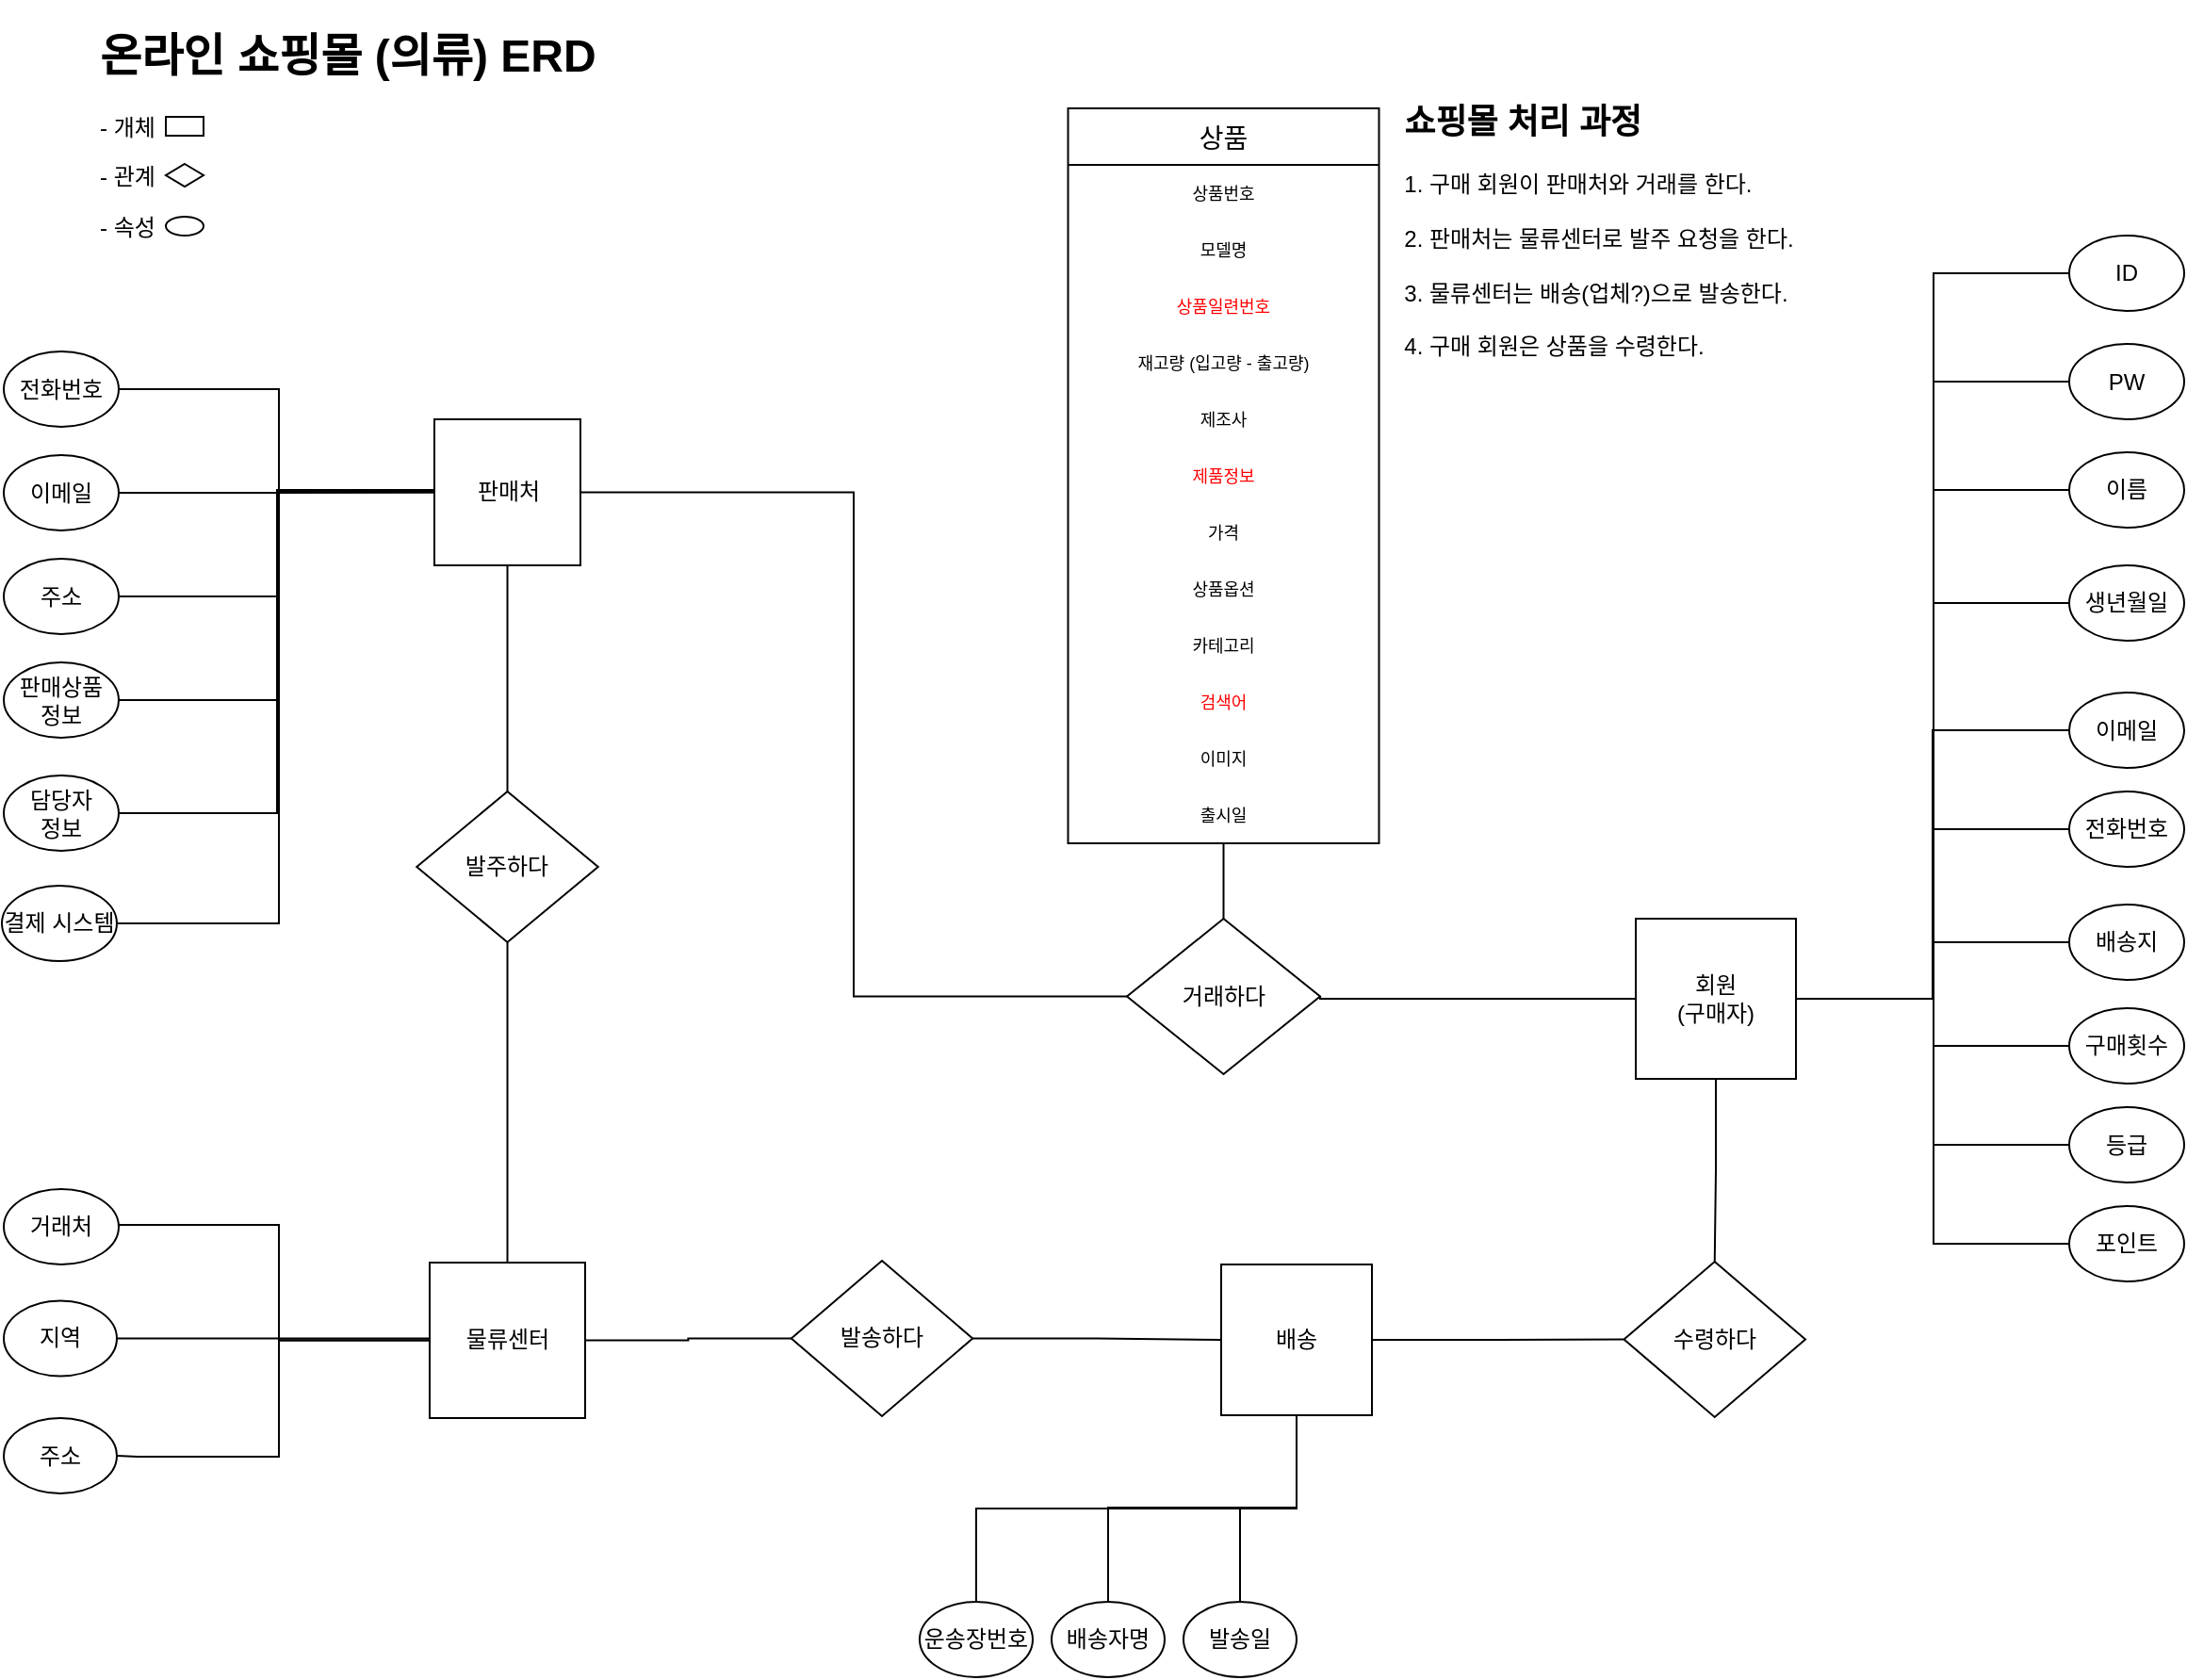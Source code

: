 <mxfile version="17.4.1" type="github" pages="3">
  <diagram id="R2lEEEUBdFMjLlhIrx00" name="Page-1">
    <mxGraphModel dx="1426" dy="801" grid="1" gridSize="10" guides="1" tooltips="1" connect="1" arrows="1" fold="1" page="1" pageScale="1" pageWidth="1920" pageHeight="1200" math="0" shadow="0" extFonts="Permanent Marker^https://fonts.googleapis.com/css?family=Permanent+Marker">
      <root>
        <mxCell id="0" />
        <mxCell id="1" parent="0" />
        <mxCell id="L_ujSWPVfkOLSpDwoR8Q-2" value="회원&lt;br&gt;(구매자)" style="whiteSpace=wrap;html=1;aspect=fixed;" parent="1" vertex="1">
          <mxGeometry x="1200" y="527.5" width="85" height="85" as="geometry" />
        </mxCell>
        <mxCell id="L_ujSWPVfkOLSpDwoR8Q-4" value="판매처" style="whiteSpace=wrap;html=1;aspect=fixed;" parent="1" vertex="1">
          <mxGeometry x="562.5" y="262.5" width="77.5" height="77.5" as="geometry" />
        </mxCell>
        <mxCell id="L_ujSWPVfkOLSpDwoR8Q-162" value="" style="edgeStyle=orthogonalEdgeStyle;rounded=0;orthogonalLoop=1;jettySize=auto;html=1;fontSize=14;endArrow=none;endFill=0;exitX=0;exitY=0.5;exitDx=0;exitDy=0;entryX=1;entryY=0.5;entryDx=0;entryDy=0;" parent="1" source="L_ujSWPVfkOLSpDwoR8Q-5" target="OGAz6RNJIHXD7Me61OTI-20" edge="1">
          <mxGeometry relative="1" as="geometry">
            <Array as="points">
              <mxPoint x="480" y="751" />
              <mxPoint x="480" y="690" />
            </Array>
            <mxPoint x="610" y="670" as="sourcePoint" />
            <mxPoint x="395" y="700" as="targetPoint" />
          </mxGeometry>
        </mxCell>
        <mxCell id="L_ujSWPVfkOLSpDwoR8Q-5" value="물류센터" style="whiteSpace=wrap;html=1;aspect=fixed;" parent="1" vertex="1">
          <mxGeometry x="560" y="710" width="82.5" height="82.5" as="geometry" />
        </mxCell>
        <mxCell id="L_ujSWPVfkOLSpDwoR8Q-17" style="edgeStyle=orthogonalEdgeStyle;rounded=0;orthogonalLoop=1;jettySize=auto;html=1;exitX=1;exitY=0.5;exitDx=0;exitDy=0;endArrow=none;endFill=0;" parent="1" source="L_ujSWPVfkOLSpDwoR8Q-6" edge="1">
          <mxGeometry relative="1" as="geometry">
            <mxPoint x="563" y="300" as="targetPoint" />
            <Array as="points">
              <mxPoint x="480" y="247" />
              <mxPoint x="480" y="300" />
            </Array>
          </mxGeometry>
        </mxCell>
        <mxCell id="L_ujSWPVfkOLSpDwoR8Q-6" value="전화번호" style="ellipse;whiteSpace=wrap;html=1;" parent="1" vertex="1">
          <mxGeometry x="334" y="226.5" width="61" height="40" as="geometry" />
        </mxCell>
        <mxCell id="L_ujSWPVfkOLSpDwoR8Q-18" style="edgeStyle=orthogonalEdgeStyle;rounded=0;orthogonalLoop=1;jettySize=auto;html=1;exitX=1;exitY=0.5;exitDx=0;exitDy=0;entryX=0;entryY=0.5;entryDx=0;entryDy=0;endArrow=none;endFill=0;" parent="1" source="L_ujSWPVfkOLSpDwoR8Q-9" target="L_ujSWPVfkOLSpDwoR8Q-4" edge="1">
          <mxGeometry relative="1" as="geometry" />
        </mxCell>
        <mxCell id="L_ujSWPVfkOLSpDwoR8Q-9" value="이메일" style="ellipse;whiteSpace=wrap;html=1;" parent="1" vertex="1">
          <mxGeometry x="334" y="281.5" width="61" height="40" as="geometry" />
        </mxCell>
        <mxCell id="L_ujSWPVfkOLSpDwoR8Q-19" style="edgeStyle=orthogonalEdgeStyle;rounded=0;orthogonalLoop=1;jettySize=auto;html=1;exitX=1;exitY=0.5;exitDx=0;exitDy=0;endArrow=none;endFill=0;" parent="1" source="L_ujSWPVfkOLSpDwoR8Q-10" edge="1">
          <mxGeometry relative="1" as="geometry">
            <mxPoint x="563" y="301" as="targetPoint" />
            <Array as="points">
              <mxPoint x="479" y="357" />
              <mxPoint x="479" y="301" />
              <mxPoint x="563" y="301" />
            </Array>
          </mxGeometry>
        </mxCell>
        <mxCell id="L_ujSWPVfkOLSpDwoR8Q-10" value="주소" style="ellipse;whiteSpace=wrap;html=1;" parent="1" vertex="1">
          <mxGeometry x="334" y="336.5" width="61" height="40" as="geometry" />
        </mxCell>
        <mxCell id="L_ujSWPVfkOLSpDwoR8Q-21" style="edgeStyle=orthogonalEdgeStyle;rounded=0;orthogonalLoop=1;jettySize=auto;html=1;exitX=1;exitY=0.5;exitDx=0;exitDy=0;endArrow=none;endFill=0;" parent="1" source="L_ujSWPVfkOLSpDwoR8Q-11" edge="1">
          <mxGeometry relative="1" as="geometry">
            <mxPoint x="563" y="301" as="targetPoint" />
            <Array as="points">
              <mxPoint x="479" y="412" />
              <mxPoint x="479" y="301" />
              <mxPoint x="563" y="301" />
            </Array>
          </mxGeometry>
        </mxCell>
        <mxCell id="L_ujSWPVfkOLSpDwoR8Q-11" value="판매상품&lt;br&gt;정보" style="ellipse;whiteSpace=wrap;html=1;" parent="1" vertex="1">
          <mxGeometry x="334" y="391.5" width="61" height="40" as="geometry" />
        </mxCell>
        <mxCell id="L_ujSWPVfkOLSpDwoR8Q-22" style="edgeStyle=orthogonalEdgeStyle;rounded=0;orthogonalLoop=1;jettySize=auto;html=1;exitX=1;exitY=0.5;exitDx=0;exitDy=0;endArrow=none;endFill=0;entryX=0;entryY=0.5;entryDx=0;entryDy=0;" parent="1" source="L_ujSWPVfkOLSpDwoR8Q-13" target="L_ujSWPVfkOLSpDwoR8Q-4" edge="1">
          <mxGeometry relative="1" as="geometry">
            <mxPoint x="550" y="340" as="targetPoint" />
            <Array as="points">
              <mxPoint x="479" y="472" />
              <mxPoint x="479" y="300" />
              <mxPoint x="563" y="300" />
            </Array>
          </mxGeometry>
        </mxCell>
        <mxCell id="L_ujSWPVfkOLSpDwoR8Q-13" value="담당자&lt;br&gt;정보" style="ellipse;whiteSpace=wrap;html=1;" parent="1" vertex="1">
          <mxGeometry x="334" y="451.5" width="61" height="40" as="geometry" />
        </mxCell>
        <mxCell id="L_ujSWPVfkOLSpDwoR8Q-33" style="edgeStyle=orthogonalEdgeStyle;rounded=0;orthogonalLoop=1;jettySize=auto;html=1;exitX=0;exitY=0.5;exitDx=0;exitDy=0;endArrow=none;endFill=0;entryX=1;entryY=0.5;entryDx=0;entryDy=0;" parent="1" source="L_ujSWPVfkOLSpDwoR8Q-23" target="L_ujSWPVfkOLSpDwoR8Q-2" edge="1">
          <mxGeometry relative="1" as="geometry">
            <mxPoint x="1290" y="570" as="targetPoint" />
            <Array as="points">
              <mxPoint x="1358" y="185" />
              <mxPoint x="1358" y="570" />
            </Array>
          </mxGeometry>
        </mxCell>
        <mxCell id="L_ujSWPVfkOLSpDwoR8Q-23" value="ID" style="ellipse;whiteSpace=wrap;html=1;" parent="1" vertex="1">
          <mxGeometry x="1430" y="165" width="61" height="40" as="geometry" />
        </mxCell>
        <mxCell id="L_ujSWPVfkOLSpDwoR8Q-34" style="edgeStyle=orthogonalEdgeStyle;rounded=0;orthogonalLoop=1;jettySize=auto;html=1;exitX=0;exitY=0.5;exitDx=0;exitDy=0;endArrow=none;endFill=0;" parent="1" source="L_ujSWPVfkOLSpDwoR8Q-24" edge="1">
          <mxGeometry relative="1" as="geometry">
            <mxPoint x="1285" y="570" as="targetPoint" />
            <Array as="points">
              <mxPoint x="1358" y="300" />
              <mxPoint x="1358" y="570" />
              <mxPoint x="1285" y="570" />
            </Array>
          </mxGeometry>
        </mxCell>
        <mxCell id="L_ujSWPVfkOLSpDwoR8Q-24" value="이름" style="ellipse;whiteSpace=wrap;html=1;" parent="1" vertex="1">
          <mxGeometry x="1430" y="280" width="61" height="40" as="geometry" />
        </mxCell>
        <mxCell id="L_ujSWPVfkOLSpDwoR8Q-141" style="edgeStyle=orthogonalEdgeStyle;rounded=0;orthogonalLoop=1;jettySize=auto;html=1;exitX=0;exitY=0.5;exitDx=0;exitDy=0;fontSize=14;endArrow=none;endFill=0;" parent="1" source="L_ujSWPVfkOLSpDwoR8Q-25" edge="1">
          <mxGeometry relative="1" as="geometry">
            <mxPoint x="1285" y="570" as="targetPoint" />
            <Array as="points">
              <mxPoint x="1358" y="360" />
              <mxPoint x="1358" y="570" />
              <mxPoint x="1285" y="570" />
            </Array>
          </mxGeometry>
        </mxCell>
        <mxCell id="L_ujSWPVfkOLSpDwoR8Q-25" value="생년월일" style="ellipse;whiteSpace=wrap;html=1;" parent="1" vertex="1">
          <mxGeometry x="1430" y="340" width="61" height="40" as="geometry" />
        </mxCell>
        <mxCell id="L_ujSWPVfkOLSpDwoR8Q-37" style="edgeStyle=orthogonalEdgeStyle;rounded=0;orthogonalLoop=1;jettySize=auto;html=1;exitX=0;exitY=0.5;exitDx=0;exitDy=0;entryX=1;entryY=0.5;entryDx=0;entryDy=0;endArrow=none;endFill=0;" parent="1" source="L_ujSWPVfkOLSpDwoR8Q-26" target="L_ujSWPVfkOLSpDwoR8Q-2" edge="1">
          <mxGeometry relative="1" as="geometry" />
        </mxCell>
        <mxCell id="L_ujSWPVfkOLSpDwoR8Q-26" value="이메일" style="ellipse;whiteSpace=wrap;html=1;" parent="1" vertex="1">
          <mxGeometry x="1430" y="407.5" width="61" height="40" as="geometry" />
        </mxCell>
        <mxCell id="L_ujSWPVfkOLSpDwoR8Q-38" style="edgeStyle=orthogonalEdgeStyle;rounded=0;orthogonalLoop=1;jettySize=auto;html=1;exitX=0;exitY=0.5;exitDx=0;exitDy=0;entryX=1;entryY=0.5;entryDx=0;entryDy=0;endArrow=none;endFill=0;" parent="1" source="L_ujSWPVfkOLSpDwoR8Q-27" target="L_ujSWPVfkOLSpDwoR8Q-2" edge="1">
          <mxGeometry relative="1" as="geometry">
            <Array as="points">
              <mxPoint x="1358" y="480" />
              <mxPoint x="1358" y="570" />
            </Array>
          </mxGeometry>
        </mxCell>
        <mxCell id="L_ujSWPVfkOLSpDwoR8Q-27" value="전화번호" style="ellipse;whiteSpace=wrap;html=1;" parent="1" vertex="1">
          <mxGeometry x="1430" y="460" width="61" height="40" as="geometry" />
        </mxCell>
        <mxCell id="L_ujSWPVfkOLSpDwoR8Q-39" style="edgeStyle=orthogonalEdgeStyle;rounded=0;orthogonalLoop=1;jettySize=auto;html=1;exitX=0;exitY=0.5;exitDx=0;exitDy=0;entryX=1;entryY=0.5;entryDx=0;entryDy=0;endArrow=none;endFill=0;" parent="1" source="L_ujSWPVfkOLSpDwoR8Q-28" target="L_ujSWPVfkOLSpDwoR8Q-2" edge="1">
          <mxGeometry relative="1" as="geometry">
            <Array as="points">
              <mxPoint x="1358" y="540" />
              <mxPoint x="1358" y="570" />
            </Array>
          </mxGeometry>
        </mxCell>
        <mxCell id="L_ujSWPVfkOLSpDwoR8Q-28" value="배송지" style="ellipse;whiteSpace=wrap;html=1;" parent="1" vertex="1">
          <mxGeometry x="1430" y="520" width="61" height="40" as="geometry" />
        </mxCell>
        <mxCell id="L_ujSWPVfkOLSpDwoR8Q-40" style="edgeStyle=orthogonalEdgeStyle;rounded=0;orthogonalLoop=1;jettySize=auto;html=1;exitX=0;exitY=0.5;exitDx=0;exitDy=0;entryX=1;entryY=0.5;entryDx=0;entryDy=0;endArrow=none;endFill=0;" parent="1" source="L_ujSWPVfkOLSpDwoR8Q-29" target="L_ujSWPVfkOLSpDwoR8Q-2" edge="1">
          <mxGeometry relative="1" as="geometry">
            <Array as="points">
              <mxPoint x="1358" y="595" />
              <mxPoint x="1358" y="570" />
            </Array>
          </mxGeometry>
        </mxCell>
        <mxCell id="L_ujSWPVfkOLSpDwoR8Q-29" value="구매횟수" style="ellipse;whiteSpace=wrap;html=1;" parent="1" vertex="1">
          <mxGeometry x="1430" y="575" width="61" height="40" as="geometry" />
        </mxCell>
        <mxCell id="L_ujSWPVfkOLSpDwoR8Q-45" value="&lt;h1&gt;온라인 쇼핑몰 (의류) ERD&lt;/h1&gt;&lt;p&gt;- 개체&amp;nbsp;&lt;/p&gt;&lt;p&gt;- 관계&lt;/p&gt;&lt;p&gt;- 속성&lt;/p&gt;" style="text;html=1;strokeColor=none;fillColor=none;spacing=5;spacingTop=-20;whiteSpace=wrap;overflow=hidden;rounded=0;" parent="1" vertex="1">
          <mxGeometry x="380" y="50" width="310" height="120" as="geometry" />
        </mxCell>
        <mxCell id="L_ujSWPVfkOLSpDwoR8Q-154" value="" style="edgeStyle=orthogonalEdgeStyle;rounded=0;orthogonalLoop=1;jettySize=auto;html=1;fontSize=14;endArrow=none;endFill=0;entryX=0.5;entryY=0;entryDx=0;entryDy=0;" parent="1" source="L_ujSWPVfkOLSpDwoR8Q-53" target="L_ujSWPVfkOLSpDwoR8Q-153" edge="1">
          <mxGeometry relative="1" as="geometry">
            <mxPoint x="981" y="570" as="targetPoint" />
          </mxGeometry>
        </mxCell>
        <mxCell id="L_ujSWPVfkOLSpDwoR8Q-53" value="상품" style="swimlane;fontStyle=0;childLayout=stackLayout;horizontal=1;startSize=30;horizontalStack=0;resizeParent=1;resizeParentMax=0;resizeLast=0;collapsible=1;marginBottom=0;fontSize=14;" parent="1" vertex="1">
          <mxGeometry x="898.75" y="97.5" width="165" height="390" as="geometry">
            <mxRectangle x="920" y="540" width="80" height="55" as="alternateBounds" />
          </mxGeometry>
        </mxCell>
        <mxCell id="L_ujSWPVfkOLSpDwoR8Q-54" value="상품번호" style="text;strokeColor=none;fillColor=none;align=center;verticalAlign=middle;spacingLeft=4;spacingRight=4;overflow=hidden;points=[[0,0.5],[1,0.5]];portConstraint=eastwest;rotatable=0;fontSize=9;" parent="L_ujSWPVfkOLSpDwoR8Q-53" vertex="1">
          <mxGeometry y="30" width="165" height="30" as="geometry" />
        </mxCell>
        <mxCell id="L_ujSWPVfkOLSpDwoR8Q-59" value="모델명" style="text;strokeColor=none;fillColor=none;align=center;verticalAlign=middle;spacingLeft=4;spacingRight=4;overflow=hidden;points=[[0,0.5],[1,0.5]];portConstraint=eastwest;rotatable=0;fontSize=9;" parent="L_ujSWPVfkOLSpDwoR8Q-53" vertex="1">
          <mxGeometry y="60" width="165" height="30" as="geometry" />
        </mxCell>
        <mxCell id="L_ujSWPVfkOLSpDwoR8Q-58" value="상품일련번호" style="text;strokeColor=none;fillColor=none;align=center;verticalAlign=middle;spacingLeft=4;spacingRight=4;overflow=hidden;points=[[0,0.5],[1,0.5]];portConstraint=eastwest;rotatable=0;fontSize=9;fontColor=#FF0000;" parent="L_ujSWPVfkOLSpDwoR8Q-53" vertex="1">
          <mxGeometry y="90" width="165" height="30" as="geometry" />
        </mxCell>
        <mxCell id="L_ujSWPVfkOLSpDwoR8Q-55" value="재고량 (입고량 - 출고량)" style="text;strokeColor=none;fillColor=none;align=center;verticalAlign=middle;spacingLeft=4;spacingRight=4;overflow=hidden;points=[[0,0.5],[1,0.5]];portConstraint=eastwest;rotatable=0;fontSize=9;fontColor=#000000;" parent="L_ujSWPVfkOLSpDwoR8Q-53" vertex="1">
          <mxGeometry y="120" width="165" height="30" as="geometry" />
        </mxCell>
        <mxCell id="L_ujSWPVfkOLSpDwoR8Q-60" value="제조사" style="text;strokeColor=none;fillColor=none;align=center;verticalAlign=middle;spacingLeft=4;spacingRight=4;overflow=hidden;points=[[0,0.5],[1,0.5]];portConstraint=eastwest;rotatable=0;fontSize=9;" parent="L_ujSWPVfkOLSpDwoR8Q-53" vertex="1">
          <mxGeometry y="150" width="165" height="30" as="geometry" />
        </mxCell>
        <mxCell id="L_ujSWPVfkOLSpDwoR8Q-68" value="제품정보" style="text;strokeColor=none;fillColor=none;align=center;verticalAlign=middle;spacingLeft=4;spacingRight=4;overflow=hidden;points=[[0,0.5],[1,0.5]];portConstraint=eastwest;rotatable=0;fontSize=9;fontColor=#FF0000;" parent="L_ujSWPVfkOLSpDwoR8Q-53" vertex="1">
          <mxGeometry y="180" width="165" height="30" as="geometry" />
        </mxCell>
        <mxCell id="L_ujSWPVfkOLSpDwoR8Q-67" value="가격" style="text;strokeColor=none;fillColor=none;align=center;verticalAlign=middle;spacingLeft=4;spacingRight=4;overflow=hidden;points=[[0,0.5],[1,0.5]];portConstraint=eastwest;rotatable=0;fontSize=9;" parent="L_ujSWPVfkOLSpDwoR8Q-53" vertex="1">
          <mxGeometry y="210" width="165" height="30" as="geometry" />
        </mxCell>
        <mxCell id="L_ujSWPVfkOLSpDwoR8Q-66" value="상품옵션" style="text;strokeColor=none;fillColor=none;align=center;verticalAlign=middle;spacingLeft=4;spacingRight=4;overflow=hidden;points=[[0,0.5],[1,0.5]];portConstraint=eastwest;rotatable=0;fontSize=9;" parent="L_ujSWPVfkOLSpDwoR8Q-53" vertex="1">
          <mxGeometry y="240" width="165" height="30" as="geometry" />
        </mxCell>
        <mxCell id="L_ujSWPVfkOLSpDwoR8Q-69" value="카테고리" style="text;strokeColor=none;fillColor=none;align=center;verticalAlign=middle;spacingLeft=4;spacingRight=4;overflow=hidden;points=[[0,0.5],[1,0.5]];portConstraint=eastwest;rotatable=0;fontSize=9;" parent="L_ujSWPVfkOLSpDwoR8Q-53" vertex="1">
          <mxGeometry y="270" width="165" height="30" as="geometry" />
        </mxCell>
        <mxCell id="L_ujSWPVfkOLSpDwoR8Q-65" value="검색어" style="text;strokeColor=none;fillColor=none;align=center;verticalAlign=middle;spacingLeft=4;spacingRight=4;overflow=hidden;points=[[0,0.5],[1,0.5]];portConstraint=eastwest;rotatable=0;fontSize=9;fontColor=#FF0000;" parent="L_ujSWPVfkOLSpDwoR8Q-53" vertex="1">
          <mxGeometry y="300" width="165" height="30" as="geometry" />
        </mxCell>
        <mxCell id="L_ujSWPVfkOLSpDwoR8Q-63" value="이미지" style="text;strokeColor=none;fillColor=none;align=center;verticalAlign=middle;spacingLeft=4;spacingRight=4;overflow=hidden;points=[[0,0.5],[1,0.5]];portConstraint=eastwest;rotatable=0;fontSize=9;" parent="L_ujSWPVfkOLSpDwoR8Q-53" vertex="1">
          <mxGeometry y="330" width="165" height="30" as="geometry" />
        </mxCell>
        <mxCell id="L_ujSWPVfkOLSpDwoR8Q-64" value="출시일" style="text;strokeColor=none;fillColor=none;align=center;verticalAlign=middle;spacingLeft=4;spacingRight=4;overflow=hidden;points=[[0,0.5],[1,0.5]];portConstraint=eastwest;rotatable=0;fontSize=9;" parent="L_ujSWPVfkOLSpDwoR8Q-53" vertex="1">
          <mxGeometry y="360" width="165" height="30" as="geometry" />
        </mxCell>
        <mxCell id="L_ujSWPVfkOLSpDwoR8Q-140" style="edgeStyle=orthogonalEdgeStyle;rounded=0;orthogonalLoop=1;jettySize=auto;html=1;exitX=0;exitY=0.5;exitDx=0;exitDy=0;entryX=1;entryY=0.5;entryDx=0;entryDy=0;fontSize=14;endArrow=none;endFill=0;" parent="1" source="L_ujSWPVfkOLSpDwoR8Q-139" target="L_ujSWPVfkOLSpDwoR8Q-2" edge="1">
          <mxGeometry relative="1" as="geometry">
            <Array as="points">
              <mxPoint x="1358" y="648" />
              <mxPoint x="1358" y="570" />
            </Array>
          </mxGeometry>
        </mxCell>
        <mxCell id="L_ujSWPVfkOLSpDwoR8Q-139" value="등급" style="ellipse;whiteSpace=wrap;html=1;" parent="1" vertex="1">
          <mxGeometry x="1430" y="627.5" width="61" height="40" as="geometry" />
        </mxCell>
        <mxCell id="L_ujSWPVfkOLSpDwoR8Q-155" style="edgeStyle=orthogonalEdgeStyle;rounded=0;orthogonalLoop=1;jettySize=auto;html=1;exitX=0;exitY=0.5;exitDx=0;exitDy=0;entryX=1;entryY=0.5;entryDx=0;entryDy=0;fontSize=14;endArrow=none;endFill=0;" parent="1" source="L_ujSWPVfkOLSpDwoR8Q-153" target="L_ujSWPVfkOLSpDwoR8Q-4" edge="1">
          <mxGeometry relative="1" as="geometry" />
        </mxCell>
        <mxCell id="L_ujSWPVfkOLSpDwoR8Q-156" style="edgeStyle=orthogonalEdgeStyle;rounded=0;orthogonalLoop=1;jettySize=auto;html=1;exitX=1;exitY=0.5;exitDx=0;exitDy=0;entryX=0;entryY=0.5;entryDx=0;entryDy=0;fontSize=14;endArrow=none;endFill=0;" parent="1" source="L_ujSWPVfkOLSpDwoR8Q-153" target="L_ujSWPVfkOLSpDwoR8Q-2" edge="1">
          <mxGeometry relative="1" as="geometry">
            <Array as="points">
              <mxPoint x="1033" y="570" />
            </Array>
          </mxGeometry>
        </mxCell>
        <mxCell id="L_ujSWPVfkOLSpDwoR8Q-153" value="거래하다" style="rhombus;whiteSpace=wrap;html=1;fontSize=12;fontStyle=0;startSize=30;" parent="1" vertex="1">
          <mxGeometry x="930" y="527.5" width="102.5" height="82.5" as="geometry" />
        </mxCell>
        <mxCell id="L_ujSWPVfkOLSpDwoR8Q-163" value="지역" style="ellipse;whiteSpace=wrap;html=1;" parent="1" vertex="1">
          <mxGeometry x="334" y="730.25" width="60" height="40" as="geometry" />
        </mxCell>
        <mxCell id="0A0RK2JJgZc5Paxecwhl-2" value="발주하다" style="rhombus;whiteSpace=wrap;html=1;" parent="1" vertex="1">
          <mxGeometry x="553.13" y="460" width="96.25" height="80" as="geometry" />
        </mxCell>
        <mxCell id="0A0RK2JJgZc5Paxecwhl-5" value="배송" style="whiteSpace=wrap;html=1;aspect=fixed;" parent="1" vertex="1">
          <mxGeometry x="980" y="711" width="80" height="80" as="geometry" />
        </mxCell>
        <mxCell id="t0GGHDKh2346Xut5VSF5-2" value="" style="edgeStyle=orthogonalEdgeStyle;rounded=0;orthogonalLoop=1;jettySize=auto;html=1;fontSize=14;endArrow=none;endFill=0;entryX=0.5;entryY=1;entryDx=0;entryDy=0;exitX=0.5;exitY=0;exitDx=0;exitDy=0;fontStyle=1" parent="1" source="L_ujSWPVfkOLSpDwoR8Q-5" target="0A0RK2JJgZc5Paxecwhl-2" edge="1">
          <mxGeometry relative="1" as="geometry">
            <mxPoint x="1012.5" y="550" as="sourcePoint" />
            <mxPoint x="1012.6" y="482.41" as="targetPoint" />
          </mxGeometry>
        </mxCell>
        <mxCell id="t0GGHDKh2346Xut5VSF5-3" value="" style="edgeStyle=orthogonalEdgeStyle;rounded=0;orthogonalLoop=1;jettySize=auto;html=1;fontSize=14;endArrow=none;endFill=0;entryX=0.5;entryY=1;entryDx=0;entryDy=0;exitX=0.5;exitY=0;exitDx=0;exitDy=0;" parent="1" source="0A0RK2JJgZc5Paxecwhl-2" target="L_ujSWPVfkOLSpDwoR8Q-4" edge="1">
          <mxGeometry relative="1" as="geometry">
            <mxPoint x="704" y="410" as="sourcePoint" />
            <mxPoint x="750" y="380" as="targetPoint" />
          </mxGeometry>
        </mxCell>
        <mxCell id="t0GGHDKh2346Xut5VSF5-4" value="" style="edgeStyle=orthogonalEdgeStyle;rounded=0;orthogonalLoop=1;jettySize=auto;html=1;fontSize=14;endArrow=none;endFill=0;exitX=1;exitY=0.5;exitDx=0;exitDy=0;entryX=0;entryY=0.5;entryDx=0;entryDy=0;" parent="1" source="L_ujSWPVfkOLSpDwoR8Q-163" target="L_ujSWPVfkOLSpDwoR8Q-5" edge="1">
          <mxGeometry relative="1" as="geometry">
            <mxPoint x="820" y="800" as="sourcePoint" />
            <mxPoint x="560" y="750" as="targetPoint" />
            <Array as="points">
              <mxPoint x="560" y="750" />
            </Array>
          </mxGeometry>
        </mxCell>
        <mxCell id="OGAz6RNJIHXD7Me61OTI-1" value="" style="rounded=0;whiteSpace=wrap;html=1;" parent="1" vertex="1">
          <mxGeometry x="420" y="102" width="20" height="10" as="geometry" />
        </mxCell>
        <mxCell id="OGAz6RNJIHXD7Me61OTI-2" value="" style="ellipse;whiteSpace=wrap;html=1;" parent="1" vertex="1">
          <mxGeometry x="420" y="155" width="20" height="10" as="geometry" />
        </mxCell>
        <mxCell id="OGAz6RNJIHXD7Me61OTI-3" value="" style="rhombus;whiteSpace=wrap;html=1;" parent="1" vertex="1">
          <mxGeometry x="420" y="127" width="20" height="12" as="geometry" />
        </mxCell>
        <mxCell id="OGAz6RNJIHXD7Me61OTI-7" value="포인트" style="ellipse;whiteSpace=wrap;html=1;" parent="1" vertex="1">
          <mxGeometry x="1430" y="680" width="61" height="40" as="geometry" />
        </mxCell>
        <mxCell id="OGAz6RNJIHXD7Me61OTI-8" style="edgeStyle=orthogonalEdgeStyle;rounded=0;orthogonalLoop=1;jettySize=auto;html=1;exitX=0;exitY=0.5;exitDx=0;exitDy=0;entryX=1;entryY=0.5;entryDx=0;entryDy=0;fontSize=14;endArrow=none;endFill=0;" parent="1" source="OGAz6RNJIHXD7Me61OTI-7" target="L_ujSWPVfkOLSpDwoR8Q-2" edge="1">
          <mxGeometry relative="1" as="geometry">
            <mxPoint x="1440" y="657.5" as="sourcePoint" />
            <mxPoint x="1295" y="601.25" as="targetPoint" />
            <Array as="points">
              <mxPoint x="1358" y="700" />
              <mxPoint x="1358" y="570" />
            </Array>
          </mxGeometry>
        </mxCell>
        <mxCell id="OGAz6RNJIHXD7Me61OTI-9" style="edgeStyle=orthogonalEdgeStyle;rounded=0;orthogonalLoop=1;jettySize=auto;html=1;exitX=0;exitY=0.5;exitDx=0;exitDy=0;endArrow=none;endFill=0;" parent="1" source="OGAz6RNJIHXD7Me61OTI-10" edge="1">
          <mxGeometry relative="1" as="geometry">
            <mxPoint x="1285" y="570" as="targetPoint" />
            <Array as="points">
              <mxPoint x="1358" y="243" />
              <mxPoint x="1358" y="570" />
              <mxPoint x="1285" y="570" />
            </Array>
          </mxGeometry>
        </mxCell>
        <mxCell id="OGAz6RNJIHXD7Me61OTI-10" value="PW" style="ellipse;whiteSpace=wrap;html=1;" parent="1" vertex="1">
          <mxGeometry x="1430" y="222.5" width="61" height="40" as="geometry" />
        </mxCell>
        <mxCell id="OGAz6RNJIHXD7Me61OTI-11" value="발송하다" style="rhombus;whiteSpace=wrap;html=1;" parent="1" vertex="1">
          <mxGeometry x="751.88" y="709" width="96.25" height="82.5" as="geometry" />
        </mxCell>
        <mxCell id="OGAz6RNJIHXD7Me61OTI-15" value="수령하다" style="rhombus;whiteSpace=wrap;html=1;" parent="1" vertex="1">
          <mxGeometry x="1193.75" y="709.5" width="96.25" height="82.5" as="geometry" />
        </mxCell>
        <mxCell id="OGAz6RNJIHXD7Me61OTI-16" value="" style="edgeStyle=orthogonalEdgeStyle;rounded=0;orthogonalLoop=1;jettySize=auto;html=1;fontSize=14;endArrow=none;endFill=0;entryX=0;entryY=0.5;entryDx=0;entryDy=0;exitX=1;exitY=0.5;exitDx=0;exitDy=0;" parent="1" source="L_ujSWPVfkOLSpDwoR8Q-5" target="OGAz6RNJIHXD7Me61OTI-11" edge="1">
          <mxGeometry relative="1" as="geometry">
            <mxPoint x="611.25" y="720" as="sourcePoint" />
            <mxPoint x="665.63" y="520" as="targetPoint" />
          </mxGeometry>
        </mxCell>
        <mxCell id="OGAz6RNJIHXD7Me61OTI-17" value="" style="edgeStyle=orthogonalEdgeStyle;rounded=0;orthogonalLoop=1;jettySize=auto;html=1;fontSize=14;endArrow=none;endFill=0;exitX=1;exitY=0.5;exitDx=0;exitDy=0;entryX=0;entryY=0.5;entryDx=0;entryDy=0;" parent="1" source="OGAz6RNJIHXD7Me61OTI-11" target="0A0RK2JJgZc5Paxecwhl-5" edge="1">
          <mxGeometry relative="1" as="geometry">
            <mxPoint x="851" y="750.75" as="sourcePoint" />
            <mxPoint x="960" y="751" as="targetPoint" />
          </mxGeometry>
        </mxCell>
        <mxCell id="OGAz6RNJIHXD7Me61OTI-18" value="" style="edgeStyle=orthogonalEdgeStyle;rounded=0;orthogonalLoop=1;jettySize=auto;html=1;fontSize=14;endArrow=none;endFill=0;entryX=0;entryY=0.5;entryDx=0;entryDy=0;exitX=1;exitY=0.5;exitDx=0;exitDy=0;" parent="1" source="0A0RK2JJgZc5Paxecwhl-5" target="OGAz6RNJIHXD7Me61OTI-15" edge="1">
          <mxGeometry relative="1" as="geometry">
            <mxPoint x="1040" y="750.75" as="sourcePoint" />
            <mxPoint x="1149.38" y="750.75" as="targetPoint" />
          </mxGeometry>
        </mxCell>
        <mxCell id="OGAz6RNJIHXD7Me61OTI-19" value="" style="edgeStyle=orthogonalEdgeStyle;rounded=0;orthogonalLoop=1;jettySize=auto;html=1;fontSize=14;endArrow=none;endFill=0;entryX=0.5;entryY=0;entryDx=0;entryDy=0;exitX=0.5;exitY=1;exitDx=0;exitDy=0;" parent="1" source="L_ujSWPVfkOLSpDwoR8Q-2" target="OGAz6RNJIHXD7Me61OTI-15" edge="1">
          <mxGeometry relative="1" as="geometry">
            <mxPoint x="1050" y="760" as="sourcePoint" />
            <mxPoint x="1198.75" y="759.75" as="targetPoint" />
          </mxGeometry>
        </mxCell>
        <mxCell id="OGAz6RNJIHXD7Me61OTI-20" value="거래처" style="ellipse;whiteSpace=wrap;html=1;" parent="1" vertex="1">
          <mxGeometry x="334" y="671" width="61" height="40" as="geometry" />
        </mxCell>
        <mxCell id="OGAz6RNJIHXD7Me61OTI-41" style="edgeStyle=orthogonalEdgeStyle;rounded=0;orthogonalLoop=1;jettySize=auto;html=1;exitX=0.75;exitY=0;exitDx=0;exitDy=0;fontSize=18;fontColor=#000000;" parent="1" edge="1">
          <mxGeometry relative="1" as="geometry">
            <mxPoint x="1061" y="840" as="targetPoint" />
            <mxPoint x="1061.25" y="840" as="sourcePoint" />
          </mxGeometry>
        </mxCell>
        <mxCell id="OGAz6RNJIHXD7Me61OTI-34" value="" style="edgeStyle=orthogonalEdgeStyle;rounded=0;orthogonalLoop=1;jettySize=auto;html=1;fontSize=14;endArrow=none;endFill=0;exitX=0.5;exitY=1;exitDx=0;exitDy=0;entryX=0.5;entryY=0;entryDx=0;entryDy=0;" parent="1" source="0A0RK2JJgZc5Paxecwhl-5" target="OGAz6RNJIHXD7Me61OTI-42" edge="1">
          <mxGeometry relative="1" as="geometry">
            <mxPoint x="1000" y="790" as="sourcePoint" />
            <mxPoint x="880" y="860" as="targetPoint" />
          </mxGeometry>
        </mxCell>
        <mxCell id="OGAz6RNJIHXD7Me61OTI-35" value="" style="edgeStyle=orthogonalEdgeStyle;rounded=0;orthogonalLoop=1;jettySize=auto;html=1;fontSize=14;endArrow=none;endFill=0;exitX=0;exitY=0.5;exitDx=0;exitDy=0;entryX=1;entryY=0.5;entryDx=0;entryDy=0;" parent="1" source="L_ujSWPVfkOLSpDwoR8Q-5" target="OGAz6RNJIHXD7Me61OTI-36" edge="1">
          <mxGeometry relative="1" as="geometry">
            <Array as="points">
              <mxPoint x="480" y="751" />
              <mxPoint x="480" y="813" />
              <mxPoint x="405" y="813" />
            </Array>
            <mxPoint x="570" y="761.25" as="sourcePoint" />
            <mxPoint x="390" y="820" as="targetPoint" />
          </mxGeometry>
        </mxCell>
        <mxCell id="OGAz6RNJIHXD7Me61OTI-36" value="주소" style="ellipse;whiteSpace=wrap;html=1;" parent="1" vertex="1">
          <mxGeometry x="334" y="792.5" width="60" height="40" as="geometry" />
        </mxCell>
        <mxCell id="OGAz6RNJIHXD7Me61OTI-37" value="&lt;div style=&quot;text-align: left&quot;&gt;&lt;b style=&quot;color: rgb(0 , 0 , 0) ; font-size: 18px&quot;&gt;쇼핑몰 처리 과정&lt;/b&gt;&lt;br&gt;&lt;/div&gt;&lt;div style=&quot;text-align: left&quot;&gt;&lt;font color=&quot;#000000&quot;&gt;&lt;br&gt;&lt;/font&gt;&lt;/div&gt;&lt;div style=&quot;text-align: left&quot;&gt;&lt;span&gt;&lt;/span&gt;&lt;font color=&quot;#000000&quot;&gt;1. 구매 회원이 판매처와 거래를 한다.&lt;/font&gt;&lt;/div&gt;&lt;div style=&quot;text-align: left&quot;&gt;&lt;br&gt;&lt;/div&gt;&lt;div style=&quot;text-align: left&quot;&gt;&lt;font color=&quot;#000000&quot;&gt;2. 판매처는 물류센터로 발주 요청을 한다.&lt;/font&gt;&lt;/div&gt;&lt;div style=&quot;text-align: left&quot;&gt;&lt;font color=&quot;#000000&quot;&gt;&lt;br&gt;&lt;/font&gt;&lt;/div&gt;&lt;div style=&quot;text-align: left&quot;&gt;&lt;font color=&quot;#000000&quot;&gt;3. 물류센터는 배송(업체?)으로 발송한다.&lt;/font&gt;&lt;/div&gt;&lt;div style=&quot;text-align: left&quot;&gt;&lt;font color=&quot;#000000&quot;&gt;&lt;br&gt;&lt;/font&gt;&lt;/div&gt;&lt;div style=&quot;text-align: left&quot;&gt;&lt;font color=&quot;#000000&quot;&gt;4. 구매 회원은 상품을 수령한다.&lt;/font&gt;&lt;/div&gt;" style="text;html=1;align=center;verticalAlign=middle;resizable=0;points=[];autosize=1;strokeColor=none;fillColor=none;fontSize=12;fontColor=#FF0000;" parent="1" vertex="1">
          <mxGeometry x="1075" y="97.5" width="210" height="130" as="geometry" />
        </mxCell>
        <mxCell id="OGAz6RNJIHXD7Me61OTI-39" value="결제 시스템" style="ellipse;whiteSpace=wrap;html=1;" parent="1" vertex="1">
          <mxGeometry x="333" y="510" width="61" height="40" as="geometry" />
        </mxCell>
        <mxCell id="OGAz6RNJIHXD7Me61OTI-40" style="edgeStyle=orthogonalEdgeStyle;rounded=0;orthogonalLoop=1;jettySize=auto;html=1;exitX=1;exitY=0.5;exitDx=0;exitDy=0;endArrow=none;endFill=0;entryX=0;entryY=0.5;entryDx=0;entryDy=0;" parent="1" source="OGAz6RNJIHXD7Me61OTI-39" target="L_ujSWPVfkOLSpDwoR8Q-4" edge="1">
          <mxGeometry relative="1" as="geometry">
            <mxPoint x="405" y="481.5" as="sourcePoint" />
            <mxPoint x="540" y="310" as="targetPoint" />
            <Array as="points">
              <mxPoint x="480" y="530" />
              <mxPoint x="480" y="301" />
            </Array>
          </mxGeometry>
        </mxCell>
        <mxCell id="OGAz6RNJIHXD7Me61OTI-42" value="운송장번호" style="ellipse;whiteSpace=wrap;html=1;" parent="1" vertex="1">
          <mxGeometry x="820" y="890" width="60" height="40" as="geometry" />
        </mxCell>
        <mxCell id="OGAz6RNJIHXD7Me61OTI-43" value="배송자명" style="ellipse;whiteSpace=wrap;html=1;" parent="1" vertex="1">
          <mxGeometry x="890" y="890" width="60" height="40" as="geometry" />
        </mxCell>
        <mxCell id="OGAz6RNJIHXD7Me61OTI-44" value="" style="edgeStyle=orthogonalEdgeStyle;rounded=0;orthogonalLoop=1;jettySize=auto;html=1;fontSize=14;endArrow=none;endFill=0;entryX=0.5;entryY=0;entryDx=0;entryDy=0;exitX=0.5;exitY=1;exitDx=0;exitDy=0;" parent="1" source="0A0RK2JJgZc5Paxecwhl-5" target="OGAz6RNJIHXD7Me61OTI-43" edge="1">
          <mxGeometry relative="1" as="geometry">
            <mxPoint x="1020" y="790" as="sourcePoint" />
            <mxPoint x="860" y="900" as="targetPoint" />
            <Array as="points">
              <mxPoint x="1020" y="840" />
              <mxPoint x="920" y="840" />
            </Array>
          </mxGeometry>
        </mxCell>
        <mxCell id="OGAz6RNJIHXD7Me61OTI-45" value="발송일" style="ellipse;whiteSpace=wrap;html=1;" parent="1" vertex="1">
          <mxGeometry x="960" y="890" width="60" height="40" as="geometry" />
        </mxCell>
        <mxCell id="OGAz6RNJIHXD7Me61OTI-47" value="" style="edgeStyle=orthogonalEdgeStyle;rounded=0;orthogonalLoop=1;jettySize=auto;html=1;fontSize=14;endArrow=none;endFill=0;entryX=0.5;entryY=0;entryDx=0;entryDy=0;exitX=0.5;exitY=1;exitDx=0;exitDy=0;" parent="1" source="0A0RK2JJgZc5Paxecwhl-5" target="OGAz6RNJIHXD7Me61OTI-45" edge="1">
          <mxGeometry relative="1" as="geometry">
            <mxPoint x="1030" y="801" as="sourcePoint" />
            <mxPoint x="930" y="900" as="targetPoint" />
            <Array as="points">
              <mxPoint x="1020" y="840" />
              <mxPoint x="990" y="840" />
            </Array>
          </mxGeometry>
        </mxCell>
      </root>
    </mxGraphModel>
  </diagram>
  <diagram id="Yh8TEmJAx11sRHY0r4fa" name="페이지-2">
    <mxGraphModel dx="1426" dy="801" grid="1" gridSize="10" guides="1" tooltips="1" connect="1" arrows="1" fold="1" page="1" pageScale="1" pageWidth="1920" pageHeight="1200" background="#EEEEEE" math="0" shadow="0">
      <root>
        <mxCell id="0" />
        <mxCell id="1" parent="0" />
        <mxCell id="itwq1_l-TZYdgS4Q-sCV-1" value="&lt;h1&gt;온라인 쇼핑몰 (의류) ERD - 3팀 (디비디비딥)&lt;/h1&gt;&lt;div&gt;&lt;font size=&quot;3&quot;&gt;- 장민형&lt;/font&gt;&lt;/div&gt;&lt;div&gt;&lt;font size=&quot;3&quot;&gt;- 박창조&lt;/font&gt;&lt;/div&gt;&lt;div&gt;&lt;font size=&quot;3&quot;&gt;- 이지원&lt;/font&gt;&lt;/div&gt;&lt;div&gt;&lt;font size=&quot;3&quot;&gt;- 정환희&lt;/font&gt;&lt;/div&gt;&lt;div&gt;&lt;br&gt;&lt;/div&gt;" style="text;html=1;strokeColor=none;fillColor=none;spacing=5;spacingTop=-20;whiteSpace=wrap;overflow=hidden;rounded=1;fontColor=#1A1A1A;sketch=1;" parent="1" vertex="1">
          <mxGeometry x="30" y="15" width="490" height="130" as="geometry" />
        </mxCell>
        <mxCell id="YgBSAFYVP--94m2rDuel-5" style="edgeStyle=orthogonalEdgeStyle;orthogonalLoop=1;jettySize=auto;html=1;exitX=0.25;exitY=1;exitDx=0;exitDy=0;entryX=1;entryY=0.5;entryDx=0;entryDy=0;endArrow=none;endFill=0;curved=1;startArrow=ERone;startFill=0;" parent="1" source="Z_4o5pcRmy-C7ClAB_Lf-1" target="itwq1_l-TZYdgS4Q-sCV-31" edge="1">
          <mxGeometry relative="1" as="geometry">
            <mxPoint x="943" y="407" as="sourcePoint" />
          </mxGeometry>
        </mxCell>
        <mxCell id="itwq1_l-TZYdgS4Q-sCV-34" style="edgeStyle=orthogonalEdgeStyle;rounded=1;orthogonalLoop=1;jettySize=auto;html=1;exitX=0;exitY=0.5;exitDx=0;exitDy=0;entryX=0.5;entryY=1;entryDx=0;entryDy=0;labelBackgroundColor=#EEEEEE;strokeColor=#182E3E;fontColor=#1A1A1A;curved=1;sketch=1;endArrow=ERzeroToMany;endFill=0;" parent="1" source="itwq1_l-TZYdgS4Q-sCV-31" target="Z_4o5pcRmy-C7ClAB_Lf-2" edge="1">
          <mxGeometry relative="1" as="geometry">
            <mxPoint x="463" y="567" as="targetPoint" />
          </mxGeometry>
        </mxCell>
        <mxCell id="itwq1_l-TZYdgS4Q-sCV-31" value="주문하다1" style="shape=rhombus;perimeter=rhombusPerimeter;whiteSpace=wrap;html=1;align=center;fillColor=#d5e8d4;strokeColor=#82b366;sketch=1;rounded=1;" parent="1" vertex="1">
          <mxGeometry x="703" y="485" width="90" height="50" as="geometry" />
        </mxCell>
        <mxCell id="YgBSAFYVP--94m2rDuel-2" style="edgeStyle=orthogonalEdgeStyle;orthogonalLoop=1;jettySize=auto;html=1;entryX=0.5;entryY=0;entryDx=0;entryDy=0;endArrow=ERone;endFill=0;curved=1;" parent="1" source="W4EZSCJUI8Ll_A1TM4nE-3" target="Z_4o5pcRmy-C7ClAB_Lf-1" edge="1">
          <mxGeometry relative="1" as="geometry">
            <mxPoint x="1023.0" y="317" as="targetPoint" />
          </mxGeometry>
        </mxCell>
        <mxCell id="YgBSAFYVP--94m2rDuel-4" style="edgeStyle=orthogonalEdgeStyle;orthogonalLoop=1;jettySize=auto;html=1;entryX=0.5;entryY=1;entryDx=0;entryDy=0;endArrow=ERone;endFill=0;curved=1;exitX=0.5;exitY=0;exitDx=0;exitDy=0;" parent="1" source="W4EZSCJUI8Ll_A1TM4nE-3" target="W4EZSCJUI8Ll_A1TM4nE-47" edge="1">
          <mxGeometry relative="1" as="geometry" />
        </mxCell>
        <mxCell id="W4EZSCJUI8Ll_A1TM4nE-3" value="부여되다" style="shape=rhombus;perimeter=rhombusPerimeter;whiteSpace=wrap;html=1;align=center;fillColor=#d5e8d4;strokeColor=#82b366;sketch=1;rounded=1;" parent="1" vertex="1">
          <mxGeometry x="883" y="217" width="90" height="50" as="geometry" />
        </mxCell>
        <mxCell id="W4EZSCJUI8Ll_A1TM4nE-5" style="edgeStyle=orthogonalEdgeStyle;curved=0;rounded=1;sketch=1;orthogonalLoop=1;jettySize=auto;html=1;exitX=0;exitY=0.5;exitDx=0;exitDy=0;entryX=0.5;entryY=1;entryDx=0;entryDy=0;fontColor=#1A1A1A;strokeColor=#182E3E;endArrow=ERzeroToMany;endFill=0;" parent="1" source="W4EZSCJUI8Ll_A1TM4nE-4" target="W4EZSCJUI8Ll_A1TM4nE-48" edge="1">
          <mxGeometry relative="1" as="geometry">
            <mxPoint x="623.8" y="281.56" as="targetPoint" />
          </mxGeometry>
        </mxCell>
        <mxCell id="W4EZSCJUI8Ll_A1TM4nE-6" style="edgeStyle=orthogonalEdgeStyle;sketch=1;orthogonalLoop=1;jettySize=auto;html=1;exitX=1;exitY=0.5;exitDx=0;exitDy=0;entryX=0;entryY=0.5;entryDx=0;entryDy=0;fontColor=#1A1A1A;strokeColor=#182E3E;endArrow=ERone;endFill=0;curved=1;" parent="1" source="W4EZSCJUI8Ll_A1TM4nE-4" target="Z_4o5pcRmy-C7ClAB_Lf-1" edge="1">
          <mxGeometry relative="1" as="geometry">
            <mxPoint x="943" y="347" as="targetPoint" />
          </mxGeometry>
        </mxCell>
        <mxCell id="W4EZSCJUI8Ll_A1TM4nE-4" value="종속되다" style="shape=rhombus;perimeter=rhombusPerimeter;whiteSpace=wrap;html=1;align=center;fillColor=#d5e8d4;strokeColor=#82b366;sketch=1;rounded=1;" parent="1" vertex="1">
          <mxGeometry x="713" y="317" width="90" height="50" as="geometry" />
        </mxCell>
        <mxCell id="-jihcYKNMANl5tbraaJR-6" style="edgeStyle=orthogonalEdgeStyle;curved=1;orthogonalLoop=1;jettySize=auto;html=1;exitX=0.5;exitY=0;exitDx=0;exitDy=0;entryX=0.75;entryY=1;entryDx=0;entryDy=0;startArrow=none;startFill=0;endArrow=ERone;endFill=0;" parent="1" source="W4EZSCJUI8Ll_A1TM4nE-9" target="Z_4o5pcRmy-C7ClAB_Lf-1" edge="1">
          <mxGeometry relative="1" as="geometry" />
        </mxCell>
        <mxCell id="W4EZSCJUI8Ll_A1TM4nE-9" value="담다" style="shape=rhombus;perimeter=rhombusPerimeter;whiteSpace=wrap;html=1;align=center;fillColor=#d5e8d4;strokeColor=#82b366;sketch=1;rounded=1;" parent="1" vertex="1">
          <mxGeometry x="940" y="504.5" width="90" height="50" as="geometry" />
        </mxCell>
        <mxCell id="W4EZSCJUI8Ll_A1TM4nE-16" value="" style="edgeStyle=orthogonalEdgeStyle;curved=1;rounded=1;sketch=1;orthogonalLoop=1;jettySize=auto;html=1;fontColor=#1A1A1A;endArrow=ERzeroToOne;endFill=0;strokeColor=#182E3E;entryX=0;entryY=0.5;entryDx=0;entryDy=0;exitX=0;exitY=0.5;exitDx=0;exitDy=0;" parent="1" source="W4EZSCJUI8Ll_A1TM4nE-15" target="Z_4o5pcRmy-C7ClAB_Lf-2" edge="1">
          <mxGeometry relative="1" as="geometry">
            <Array as="points" />
            <mxPoint x="543" y="619.5" as="targetPoint" />
          </mxGeometry>
        </mxCell>
        <mxCell id="8Lo4l_LTt4mkTWQ7dkxB-6" style="edgeStyle=orthogonalEdgeStyle;curved=1;orthogonalLoop=1;jettySize=auto;html=1;exitX=1;exitY=0.5;exitDx=0;exitDy=0;startArrow=none;startFill=0;endArrow=ERzeroToMany;endFill=0;entryX=0;entryY=0.75;entryDx=0;entryDy=0;" parent="1" source="W4EZSCJUI8Ll_A1TM4nE-15" target="IGhxeITnNvqsShiseRAm-2" edge="1">
          <mxGeometry relative="1" as="geometry">
            <mxPoint x="1083" y="600" as="targetPoint" />
          </mxGeometry>
        </mxCell>
        <mxCell id="W4EZSCJUI8Ll_A1TM4nE-15" value="주문하다2" style="shape=rhombus;perimeter=rhombusPerimeter;whiteSpace=wrap;html=1;align=center;fillColor=#d5e8d4;strokeColor=#82b366;sketch=1;rounded=1;" parent="1" vertex="1">
          <mxGeometry x="873" y="587" width="90" height="50" as="geometry" />
        </mxCell>
        <mxCell id="W4EZSCJUI8Ll_A1TM4nE-19" value="" style="edgeStyle=orthogonalEdgeStyle;curved=1;rounded=1;sketch=1;orthogonalLoop=1;jettySize=auto;html=1;fontColor=#1A1A1A;endArrow=ERone;endFill=0;strokeColor=#182E3E;entryX=0.5;entryY=0;entryDx=0;entryDy=0;" parent="1" source="W4EZSCJUI8Ll_A1TM4nE-18" target="Z_4o5pcRmy-C7ClAB_Lf-2" edge="1">
          <mxGeometry relative="1" as="geometry">
            <mxPoint x="463" y="687" as="targetPoint" />
          </mxGeometry>
        </mxCell>
        <mxCell id="W4EZSCJUI8Ll_A1TM4nE-20" value="" style="edgeStyle=orthogonalEdgeStyle;curved=1;rounded=1;sketch=1;orthogonalLoop=1;jettySize=auto;html=1;fontColor=#1A1A1A;endArrow=ERoneToMany;endFill=0;strokeColor=#182E3E;entryX=0.5;entryY=1;entryDx=0;entryDy=0;exitX=0.5;exitY=1;exitDx=0;exitDy=0;" parent="1" source="W4EZSCJUI8Ll_A1TM4nE-18" target="Z_4o5pcRmy-C7ClAB_Lf-9" edge="1">
          <mxGeometry relative="1" as="geometry">
            <mxPoint x="503" y="927" as="targetPoint" />
          </mxGeometry>
        </mxCell>
        <mxCell id="W4EZSCJUI8Ll_A1TM4nE-18" value="포함하다" style="shape=rhombus;perimeter=rhombusPerimeter;whiteSpace=wrap;html=1;align=center;fillColor=#d5e8d4;strokeColor=#82b366;sketch=1;rounded=1;" parent="1" vertex="1">
          <mxGeometry x="403" y="787" width="90" height="50" as="geometry" />
        </mxCell>
        <mxCell id="W4EZSCJUI8Ll_A1TM4nE-23" value="" style="edgeStyle=orthogonalEdgeStyle;curved=1;rounded=1;sketch=1;orthogonalLoop=1;jettySize=auto;html=1;fontColor=#1A1A1A;endArrow=ERoneToMany;endFill=0;strokeColor=#182E3E;entryX=1;entryY=0.5;entryDx=0;entryDy=0;exitX=0.94;exitY=0.535;exitDx=0;exitDy=0;exitPerimeter=0;" parent="1" source="W4EZSCJUI8Ll_A1TM4nE-21" target="Z_4o5pcRmy-C7ClAB_Lf-8" edge="1">
          <mxGeometry relative="1" as="geometry">
            <mxPoint x="913" y="1012.059" as="targetPoint" />
          </mxGeometry>
        </mxCell>
        <mxCell id="8Lo4l_LTt4mkTWQ7dkxB-10" style="edgeStyle=orthogonalEdgeStyle;curved=1;orthogonalLoop=1;jettySize=auto;html=1;exitX=0;exitY=0.5;exitDx=0;exitDy=0;entryX=0;entryY=0.5;entryDx=0;entryDy=0;startArrow=none;startFill=0;endArrow=ERoneToMany;endFill=0;" parent="1" source="W4EZSCJUI8Ll_A1TM4nE-21" target="Z_4o5pcRmy-C7ClAB_Lf-9" edge="1">
          <mxGeometry relative="1" as="geometry" />
        </mxCell>
        <mxCell id="W4EZSCJUI8Ll_A1TM4nE-21" value="출고되다" style="shape=rhombus;perimeter=rhombusPerimeter;whiteSpace=wrap;html=1;align=center;fillColor=#d5e8d4;strokeColor=#82b366;sketch=1;rounded=1;" parent="1" vertex="1">
          <mxGeometry x="693" y="987" width="90" height="50" as="geometry" />
        </mxCell>
        <mxCell id="Z_4o5pcRmy-C7ClAB_Lf-10" style="edgeStyle=orthogonalEdgeStyle;curved=1;orthogonalLoop=1;jettySize=auto;html=1;exitX=1;exitY=0.5;exitDx=0;exitDy=0;entryX=0.5;entryY=0;entryDx=0;entryDy=0;endArrow=ERzeroToMany;endFill=0;" parent="1" source="W4EZSCJUI8Ll_A1TM4nE-24" target="Z_4o5pcRmy-C7ClAB_Lf-7" edge="1">
          <mxGeometry relative="1" as="geometry" />
        </mxCell>
        <mxCell id="8Lo4l_LTt4mkTWQ7dkxB-8" style="edgeStyle=orthogonalEdgeStyle;curved=1;orthogonalLoop=1;jettySize=auto;html=1;exitX=0;exitY=0.5;exitDx=0;exitDy=0;entryX=0;entryY=0.5;entryDx=0;entryDy=0;startArrow=none;startFill=0;endArrow=ERzeroToMany;endFill=0;" parent="1" source="W4EZSCJUI8Ll_A1TM4nE-24" target="Z_4o5pcRmy-C7ClAB_Lf-8" edge="1">
          <mxGeometry relative="1" as="geometry" />
        </mxCell>
        <mxCell id="W4EZSCJUI8Ll_A1TM4nE-24" value="입고되다" style="shape=rhombus;perimeter=rhombusPerimeter;whiteSpace=wrap;html=1;align=center;fillColor=#d5e8d4;strokeColor=#82b366;sketch=1;rounded=1;" parent="1" vertex="1">
          <mxGeometry x="1103" y="897" width="90" height="50" as="geometry" />
        </mxCell>
        <mxCell id="8Lo4l_LTt4mkTWQ7dkxB-5" style="edgeStyle=orthogonalEdgeStyle;orthogonalLoop=1;jettySize=auto;html=1;exitX=1;exitY=0.5;exitDx=0;exitDy=0;entryX=1;entryY=0.25;entryDx=0;entryDy=0;startArrow=none;startFill=0;endArrow=ERoneToMany;endFill=0;curved=1;" parent="1" source="W4EZSCJUI8Ll_A1TM4nE-31" target="Z_4o5pcRmy-C7ClAB_Lf-7" edge="1">
          <mxGeometry relative="1" as="geometry" />
        </mxCell>
        <mxCell id="8Lo4l_LTt4mkTWQ7dkxB-7" style="edgeStyle=orthogonalEdgeStyle;curved=1;orthogonalLoop=1;jettySize=auto;html=1;exitX=0;exitY=0.5;exitDx=0;exitDy=0;entryX=1;entryY=0.5;entryDx=0;entryDy=0;startArrow=none;startFill=0;endArrow=ERzeroToMany;endFill=0;" parent="1" source="W4EZSCJUI8Ll_A1TM4nE-31" target="Z_4o5pcRmy-C7ClAB_Lf-3" edge="1">
          <mxGeometry relative="1" as="geometry" />
        </mxCell>
        <mxCell id="W4EZSCJUI8Ll_A1TM4nE-31" value="포함하다" style="shape=rhombus;perimeter=rhombusPerimeter;whiteSpace=wrap;html=1;align=center;fillColor=#d5e8d4;strokeColor=#82b366;sketch=1;rounded=1;" parent="1" vertex="1">
          <mxGeometry x="1003" y="797" width="90" height="50" as="geometry" />
        </mxCell>
        <mxCell id="YgBSAFYVP--94m2rDuel-6" style="edgeStyle=orthogonalEdgeStyle;curved=1;orthogonalLoop=1;jettySize=auto;html=1;exitX=0;exitY=0.5;exitDx=0;exitDy=0;entryX=0.166;entryY=-0.053;entryDx=0;entryDy=0;endArrow=ERone;endFill=0;entryPerimeter=0;" parent="1" source="W4EZSCJUI8Ll_A1TM4nE-35" target="Z_4o5pcRmy-C7ClAB_Lf-2" edge="1">
          <mxGeometry relative="1" as="geometry">
            <mxPoint x="543" y="687" as="targetPoint" />
          </mxGeometry>
        </mxCell>
        <mxCell id="YgBSAFYVP--94m2rDuel-7" style="edgeStyle=orthogonalEdgeStyle;curved=1;orthogonalLoop=1;jettySize=auto;html=1;exitX=1;exitY=0.5;exitDx=0;exitDy=0;entryX=0;entryY=0.5;entryDx=0;entryDy=0;endArrow=ERoneToMany;endFill=0;" parent="1" source="W4EZSCJUI8Ll_A1TM4nE-35" target="Z_4o5pcRmy-C7ClAB_Lf-3" edge="1">
          <mxGeometry relative="1" as="geometry">
            <mxPoint x="753" y="737" as="targetPoint" />
          </mxGeometry>
        </mxCell>
        <mxCell id="W4EZSCJUI8Ll_A1TM4nE-35" value="부여되다" style="shape=rhombus;perimeter=rhombusPerimeter;whiteSpace=wrap;html=1;align=center;fillColor=#d5e8d4;strokeColor=#82b366;sketch=1;rounded=1;" parent="1" vertex="1">
          <mxGeometry x="643" y="647" width="90" height="50" as="geometry" />
        </mxCell>
        <mxCell id="IGhxeITnNvqsShiseRAm-73" style="edgeStyle=orthogonalEdgeStyle;rounded=0;orthogonalLoop=1;jettySize=auto;html=1;exitX=0.5;exitY=0;exitDx=0;exitDy=0;entryX=0.463;entryY=0.996;entryDx=0;entryDy=0;entryPerimeter=0;startArrow=none;startFill=0;endArrow=none;endFill=0;" parent="1" source="W4EZSCJUI8Ll_A1TM4nE-45" target="IGhxeITnNvqsShiseRAm-22" edge="1">
          <mxGeometry relative="1" as="geometry">
            <Array as="points">
              <mxPoint x="1530" y="450" />
              <mxPoint x="1498" y="450" />
            </Array>
          </mxGeometry>
        </mxCell>
        <mxCell id="IGhxeITnNvqsShiseRAm-74" style="edgeStyle=orthogonalEdgeStyle;rounded=0;orthogonalLoop=1;jettySize=auto;html=1;exitX=0.5;exitY=0;exitDx=0;exitDy=0;entryX=0.5;entryY=1;entryDx=0;entryDy=0;startArrow=none;startFill=0;endArrow=none;endFill=0;" parent="1" source="W4EZSCJUI8Ll_A1TM4nE-45" target="IGhxeITnNvqsShiseRAm-23" edge="1">
          <mxGeometry relative="1" as="geometry">
            <Array as="points">
              <mxPoint x="1530" y="450" />
              <mxPoint x="1560" y="450" />
            </Array>
          </mxGeometry>
        </mxCell>
        <mxCell id="IGhxeITnNvqsShiseRAm-75" style="edgeStyle=orthogonalEdgeStyle;rounded=0;orthogonalLoop=1;jettySize=auto;html=1;exitX=0.5;exitY=0;exitDx=0;exitDy=0;entryX=0.5;entryY=1;entryDx=0;entryDy=0;startArrow=none;startFill=0;endArrow=none;endFill=0;" parent="1" source="W4EZSCJUI8Ll_A1TM4nE-45" target="IGhxeITnNvqsShiseRAm-24" edge="1">
          <mxGeometry relative="1" as="geometry">
            <Array as="points">
              <mxPoint x="1530" y="450" />
              <mxPoint x="1620" y="450" />
            </Array>
          </mxGeometry>
        </mxCell>
        <mxCell id="IGhxeITnNvqsShiseRAm-76" style="edgeStyle=orthogonalEdgeStyle;rounded=0;orthogonalLoop=1;jettySize=auto;html=1;exitX=0.5;exitY=0;exitDx=0;exitDy=0;entryX=0.5;entryY=1;entryDx=0;entryDy=0;startArrow=none;startFill=0;endArrow=none;endFill=0;" parent="1" source="W4EZSCJUI8Ll_A1TM4nE-45" target="IGhxeITnNvqsShiseRAm-39" edge="1">
          <mxGeometry relative="1" as="geometry">
            <Array as="points">
              <mxPoint x="1530" y="450" />
              <mxPoint x="1680" y="450" />
            </Array>
          </mxGeometry>
        </mxCell>
        <mxCell id="IGhxeITnNvqsShiseRAm-77" style="edgeStyle=orthogonalEdgeStyle;rounded=0;orthogonalLoop=1;jettySize=auto;html=1;exitX=0.5;exitY=0;exitDx=0;exitDy=0;entryX=0.5;entryY=1;entryDx=0;entryDy=0;startArrow=none;startFill=0;endArrow=none;endFill=0;" parent="1" source="W4EZSCJUI8Ll_A1TM4nE-45" target="IGhxeITnNvqsShiseRAm-56" edge="1">
          <mxGeometry relative="1" as="geometry">
            <Array as="points">
              <mxPoint x="1530" y="450" />
              <mxPoint x="1440" y="450" />
            </Array>
          </mxGeometry>
        </mxCell>
        <mxCell id="IGhxeITnNvqsShiseRAm-78" style="edgeStyle=orthogonalEdgeStyle;rounded=0;orthogonalLoop=1;jettySize=auto;html=1;exitX=0.5;exitY=0;exitDx=0;exitDy=0;entryX=0.5;entryY=1;entryDx=0;entryDy=0;startArrow=none;startFill=0;endArrow=none;endFill=0;" parent="1" source="W4EZSCJUI8Ll_A1TM4nE-45" target="IGhxeITnNvqsShiseRAm-21" edge="1">
          <mxGeometry relative="1" as="geometry">
            <Array as="points">
              <mxPoint x="1530" y="450" />
              <mxPoint x="1380" y="450" />
            </Array>
          </mxGeometry>
        </mxCell>
        <mxCell id="W4EZSCJUI8Ll_A1TM4nE-45" value="리뷰" style="shape=ext;margin=3;double=1;whiteSpace=wrap;html=1;align=center;rounded=0;sketch=1;fontColor=#1A1A1A;strokeColor=#909090;fillColor=#F5AB50;" parent="1" vertex="1">
          <mxGeometry x="1480" y="466" width="100" height="40" as="geometry" />
        </mxCell>
        <mxCell id="IGhxeITnNvqsShiseRAm-67" style="edgeStyle=orthogonalEdgeStyle;orthogonalLoop=1;jettySize=auto;html=1;exitX=0.5;exitY=1;exitDx=0;exitDy=0;startArrow=none;startFill=0;endArrow=none;endFill=0;entryX=0.5;entryY=0;entryDx=0;entryDy=0;rounded=0;" parent="1" source="W4EZSCJUI8Ll_A1TM4nE-46" target="IGhxeITnNvqsShiseRAm-26" edge="1">
          <mxGeometry relative="1" as="geometry">
            <mxPoint x="1560" y="590" as="targetPoint" />
            <Array as="points">
              <mxPoint x="1570" y="590" />
              <mxPoint x="1560" y="590" />
              <mxPoint x="1560" y="602" />
            </Array>
          </mxGeometry>
        </mxCell>
        <mxCell id="IGhxeITnNvqsShiseRAm-68" style="edgeStyle=orthogonalEdgeStyle;rounded=0;orthogonalLoop=1;jettySize=auto;html=1;exitX=0.5;exitY=1;exitDx=0;exitDy=0;entryX=0.5;entryY=0;entryDx=0;entryDy=0;startArrow=none;startFill=0;endArrow=none;endFill=0;" parent="1" source="W4EZSCJUI8Ll_A1TM4nE-46" target="IGhxeITnNvqsShiseRAm-27" edge="1">
          <mxGeometry relative="1" as="geometry">
            <Array as="points">
              <mxPoint x="1570" y="590" />
              <mxPoint x="1620" y="590" />
              <mxPoint x="1620" y="602" />
            </Array>
          </mxGeometry>
        </mxCell>
        <mxCell id="IGhxeITnNvqsShiseRAm-69" style="edgeStyle=orthogonalEdgeStyle;rounded=0;orthogonalLoop=1;jettySize=auto;html=1;exitX=0.5;exitY=1;exitDx=0;exitDy=0;entryX=0.5;entryY=0;entryDx=0;entryDy=0;startArrow=none;startFill=0;endArrow=none;endFill=0;" parent="1" source="W4EZSCJUI8Ll_A1TM4nE-46" target="IGhxeITnNvqsShiseRAm-57" edge="1">
          <mxGeometry relative="1" as="geometry">
            <Array as="points">
              <mxPoint x="1570" y="590" />
              <mxPoint x="1500" y="590" />
            </Array>
          </mxGeometry>
        </mxCell>
        <mxCell id="IGhxeITnNvqsShiseRAm-70" style="edgeStyle=orthogonalEdgeStyle;rounded=0;orthogonalLoop=1;jettySize=auto;html=1;exitX=0.5;exitY=1;exitDx=0;exitDy=0;entryX=0.5;entryY=0;entryDx=0;entryDy=0;startArrow=none;startFill=0;endArrow=none;endFill=0;" parent="1" source="W4EZSCJUI8Ll_A1TM4nE-46" target="IGhxeITnNvqsShiseRAm-28" edge="1">
          <mxGeometry relative="1" as="geometry">
            <Array as="points">
              <mxPoint x="1570" y="590" />
              <mxPoint x="1680" y="590" />
              <mxPoint x="1680" y="602" />
            </Array>
          </mxGeometry>
        </mxCell>
        <mxCell id="IGhxeITnNvqsShiseRAm-71" style="edgeStyle=orthogonalEdgeStyle;rounded=0;orthogonalLoop=1;jettySize=auto;html=1;exitX=0.5;exitY=1;exitDx=0;exitDy=0;entryX=0.5;entryY=0;entryDx=0;entryDy=0;startArrow=none;startFill=0;endArrow=none;endFill=0;" parent="1" source="W4EZSCJUI8Ll_A1TM4nE-46" target="IGhxeITnNvqsShiseRAm-41" edge="1">
          <mxGeometry relative="1" as="geometry">
            <Array as="points">
              <mxPoint x="1570" y="590" />
              <mxPoint x="1740" y="590" />
              <mxPoint x="1740" y="602" />
            </Array>
          </mxGeometry>
        </mxCell>
        <mxCell id="IGhxeITnNvqsShiseRAm-72" style="edgeStyle=orthogonalEdgeStyle;rounded=0;orthogonalLoop=1;jettySize=auto;html=1;exitX=0.5;exitY=1;exitDx=0;exitDy=0;entryX=0.5;entryY=0;entryDx=0;entryDy=0;startArrow=none;startFill=0;endArrow=none;endFill=0;" parent="1" source="W4EZSCJUI8Ll_A1TM4nE-46" target="IGhxeITnNvqsShiseRAm-25" edge="1">
          <mxGeometry relative="1" as="geometry">
            <Array as="points">
              <mxPoint x="1570" y="590" />
              <mxPoint x="1440" y="590" />
            </Array>
          </mxGeometry>
        </mxCell>
        <mxCell id="W4EZSCJUI8Ll_A1TM4nE-46" value="Q&amp;amp;A" style="shape=ext;margin=3;double=1;whiteSpace=wrap;html=1;align=center;rounded=0;sketch=1;fontColor=#1A1A1A;strokeColor=#909090;fillColor=#F5AB50;" parent="1" vertex="1">
          <mxGeometry x="1520" y="535" width="100" height="40" as="geometry" />
        </mxCell>
        <mxCell id="W4EZSCJUI8Ll_A1TM4nE-47" value="회원 멤버십" style="shape=ext;margin=3;double=1;whiteSpace=wrap;html=1;align=center;rounded=0;sketch=1;fontColor=#1A1A1A;strokeColor=#909090;fillColor=#F5AB50;" parent="1" vertex="1">
          <mxGeometry x="883" y="127" width="100" height="40" as="geometry" />
        </mxCell>
        <mxCell id="Z_4o5pcRmy-C7ClAB_Lf-26" style="edgeStyle=orthogonalEdgeStyle;rounded=0;orthogonalLoop=1;jettySize=auto;html=1;exitX=0.5;exitY=0;exitDx=0;exitDy=0;entryX=0.5;entryY=1;entryDx=0;entryDy=0;endArrow=none;endFill=0;" parent="1" source="W4EZSCJUI8Ll_A1TM4nE-48" target="Z_4o5pcRmy-C7ClAB_Lf-16" edge="1">
          <mxGeometry relative="1" as="geometry">
            <Array as="points">
              <mxPoint x="623" y="237" />
              <mxPoint x="603" y="237" />
            </Array>
          </mxGeometry>
        </mxCell>
        <mxCell id="Z_4o5pcRmy-C7ClAB_Lf-27" style="edgeStyle=orthogonalEdgeStyle;rounded=0;orthogonalLoop=1;jettySize=auto;html=1;exitX=0.5;exitY=0;exitDx=0;exitDy=0;entryX=0.5;entryY=1;entryDx=0;entryDy=0;endArrow=none;endFill=0;" parent="1" source="W4EZSCJUI8Ll_A1TM4nE-48" target="Z_4o5pcRmy-C7ClAB_Lf-19" edge="1">
          <mxGeometry relative="1" as="geometry">
            <Array as="points">
              <mxPoint x="623" y="237" />
              <mxPoint x="673" y="237" />
            </Array>
          </mxGeometry>
        </mxCell>
        <mxCell id="Z_4o5pcRmy-C7ClAB_Lf-28" style="edgeStyle=orthogonalEdgeStyle;rounded=0;orthogonalLoop=1;jettySize=auto;html=1;exitX=0.5;exitY=0;exitDx=0;exitDy=0;entryX=0.5;entryY=1;entryDx=0;entryDy=0;endArrow=none;endFill=0;" parent="1" source="W4EZSCJUI8Ll_A1TM4nE-48" target="Z_4o5pcRmy-C7ClAB_Lf-18" edge="1">
          <mxGeometry relative="1" as="geometry">
            <Array as="points">
              <mxPoint x="623" y="237" />
              <mxPoint x="743" y="237" />
            </Array>
          </mxGeometry>
        </mxCell>
        <mxCell id="W4EZSCJUI8Ll_A1TM4nE-48" value="배송지" style="shape=ext;margin=3;double=1;whiteSpace=wrap;html=1;align=center;rounded=0;sketch=1;fontColor=#1A1A1A;strokeColor=#909090;fillColor=#F5AB50;" parent="1" vertex="1">
          <mxGeometry x="573" y="247" width="100" height="40" as="geometry" />
        </mxCell>
        <mxCell id="W4EZSCJUI8Ll_A1TM4nE-51" value="약성 Entity" style="shape=ext;margin=3;double=1;whiteSpace=wrap;html=1;align=center;rounded=0;sketch=1;fontColor=#1A1A1A;strokeColor=#909090;fillColor=#F5AB50;" parent="1" vertex="1">
          <mxGeometry x="60" y="190" width="100" height="40" as="geometry" />
        </mxCell>
        <mxCell id="W4EZSCJUI8Ll_A1TM4nE-52" value="강성 Entity" style="whiteSpace=wrap;html=1;align=center;rounded=0;sketch=1;fontColor=#1A1A1A;strokeColor=#909090;fillColor=#F5AB50;" parent="1" vertex="1">
          <mxGeometry x="60" y="250" width="100" height="40" as="geometry" />
        </mxCell>
        <mxCell id="W4EZSCJUI8Ll_A1TM4nE-54" value="관계" style="shape=rhombus;perimeter=rhombusPerimeter;whiteSpace=wrap;html=1;align=center;fillColor=#d5e8d4;strokeColor=#82b366;sketch=1;rounded=1;" parent="1" vertex="1">
          <mxGeometry x="50" y="310" width="120" height="60" as="geometry" />
        </mxCell>
        <mxCell id="W4EZSCJUI8Ll_A1TM4nE-55" value="속성" style="ellipse;whiteSpace=wrap;html=1;align=center;rounded=0;sketch=1;strokeColor=#6c8ebf;fillColor=#dae8fc;" parent="1" vertex="1">
          <mxGeometry x="60" y="390" width="100" height="40" as="geometry" />
        </mxCell>
        <mxCell id="W4EZSCJUI8Ll_A1TM4nE-56" value="기본키" style="ellipse;whiteSpace=wrap;html=1;align=center;fontStyle=4;rounded=0;sketch=1;strokeColor=#6c8ebf;fillColor=#dae8fc;" parent="1" vertex="1">
          <mxGeometry x="60" y="440" width="100" height="40" as="geometry" />
        </mxCell>
        <mxCell id="YgBSAFYVP--94m2rDuel-1" style="edgeStyle=orthogonalEdgeStyle;rounded=0;orthogonalLoop=1;jettySize=auto;html=1;exitX=0.5;exitY=1;exitDx=0;exitDy=0;" parent="1" source="W4EZSCJUI8Ll_A1TM4nE-3" target="W4EZSCJUI8Ll_A1TM4nE-3" edge="1">
          <mxGeometry relative="1" as="geometry" />
        </mxCell>
        <mxCell id="Z_4o5pcRmy-C7ClAB_Lf-60" style="edgeStyle=orthogonalEdgeStyle;orthogonalLoop=1;jettySize=auto;html=1;exitX=0.75;exitY=0;exitDx=0;exitDy=0;entryX=0.5;entryY=1;entryDx=0;entryDy=0;endArrow=none;endFill=0;curved=1;startArrow=ERone;startFill=0;" parent="1" source="Z_4o5pcRmy-C7ClAB_Lf-1" target="Z_4o5pcRmy-C7ClAB_Lf-57" edge="1">
          <mxGeometry relative="1" as="geometry" />
        </mxCell>
        <mxCell id="Z_4o5pcRmy-C7ClAB_Lf-82" style="edgeStyle=orthogonalEdgeStyle;curved=1;orthogonalLoop=1;jettySize=auto;html=1;exitX=1;exitY=0.5;exitDx=0;exitDy=0;entryX=0;entryY=0.5;entryDx=0;entryDy=0;endArrow=none;endFill=0;" parent="1" source="Z_4o5pcRmy-C7ClAB_Lf-1" target="Z_4o5pcRmy-C7ClAB_Lf-75" edge="1">
          <mxGeometry relative="1" as="geometry" />
        </mxCell>
        <mxCell id="Z_4o5pcRmy-C7ClAB_Lf-83" style="edgeStyle=orthogonalEdgeStyle;curved=1;orthogonalLoop=1;jettySize=auto;html=1;exitX=1;exitY=0.5;exitDx=0;exitDy=0;entryX=0;entryY=0.5;entryDx=0;entryDy=0;endArrow=none;endFill=0;" parent="1" source="Z_4o5pcRmy-C7ClAB_Lf-1" target="Z_4o5pcRmy-C7ClAB_Lf-77" edge="1">
          <mxGeometry relative="1" as="geometry" />
        </mxCell>
        <mxCell id="Z_4o5pcRmy-C7ClAB_Lf-84" style="edgeStyle=orthogonalEdgeStyle;curved=1;orthogonalLoop=1;jettySize=auto;html=1;exitX=1;exitY=0.5;exitDx=0;exitDy=0;entryX=0;entryY=0.5;entryDx=0;entryDy=0;endArrow=none;endFill=0;" parent="1" source="Z_4o5pcRmy-C7ClAB_Lf-1" target="Z_4o5pcRmy-C7ClAB_Lf-76" edge="1">
          <mxGeometry relative="1" as="geometry" />
        </mxCell>
        <mxCell id="Z_4o5pcRmy-C7ClAB_Lf-86" style="edgeStyle=orthogonalEdgeStyle;curved=1;orthogonalLoop=1;jettySize=auto;html=1;exitX=1;exitY=0.5;exitDx=0;exitDy=0;entryX=0;entryY=0.5;entryDx=0;entryDy=0;endArrow=none;endFill=0;" parent="1" source="Z_4o5pcRmy-C7ClAB_Lf-1" target="Z_4o5pcRmy-C7ClAB_Lf-78" edge="1">
          <mxGeometry relative="1" as="geometry" />
        </mxCell>
        <mxCell id="Z_4o5pcRmy-C7ClAB_Lf-87" style="edgeStyle=orthogonalEdgeStyle;curved=1;orthogonalLoop=1;jettySize=auto;html=1;exitX=1;exitY=0.5;exitDx=0;exitDy=0;entryX=0;entryY=0.5;entryDx=0;entryDy=0;endArrow=none;endFill=0;" parent="1" source="Z_4o5pcRmy-C7ClAB_Lf-1" target="Z_4o5pcRmy-C7ClAB_Lf-80" edge="1">
          <mxGeometry relative="1" as="geometry" />
        </mxCell>
        <mxCell id="Z_4o5pcRmy-C7ClAB_Lf-88" style="edgeStyle=orthogonalEdgeStyle;curved=1;orthogonalLoop=1;jettySize=auto;html=1;exitX=1;exitY=0.5;exitDx=0;exitDy=0;entryX=0;entryY=0.5;entryDx=0;entryDy=0;endArrow=none;endFill=0;" parent="1" source="Z_4o5pcRmy-C7ClAB_Lf-1" target="Z_4o5pcRmy-C7ClAB_Lf-81" edge="1">
          <mxGeometry relative="1" as="geometry" />
        </mxCell>
        <mxCell id="IGhxeITnNvqsShiseRAm-12" style="edgeStyle=orthogonalEdgeStyle;curved=1;orthogonalLoop=1;jettySize=auto;html=1;exitX=1;exitY=1;exitDx=0;exitDy=0;entryX=0;entryY=0.5;entryDx=0;entryDy=0;startArrow=ERone;startFill=0;endArrow=ERzeroToMany;endFill=0;" parent="1" source="Z_4o5pcRmy-C7ClAB_Lf-1" target="W4EZSCJUI8Ll_A1TM4nE-45" edge="1">
          <mxGeometry relative="1" as="geometry" />
        </mxCell>
        <mxCell id="IGhxeITnNvqsShiseRAm-13" style="edgeStyle=orthogonalEdgeStyle;curved=1;orthogonalLoop=1;jettySize=auto;html=1;exitX=1;exitY=1;exitDx=0;exitDy=0;entryX=0;entryY=0.25;entryDx=0;entryDy=0;startArrow=ERone;startFill=0;endArrow=ERzeroToMany;endFill=0;" parent="1" source="Z_4o5pcRmy-C7ClAB_Lf-1" target="W4EZSCJUI8Ll_A1TM4nE-46" edge="1">
          <mxGeometry relative="1" as="geometry">
            <Array as="points">
              <mxPoint x="1030" y="490" />
              <mxPoint x="1210" y="490" />
              <mxPoint x="1210" y="510" />
              <mxPoint x="1350" y="510" />
              <mxPoint x="1350" y="545" />
            </Array>
          </mxGeometry>
        </mxCell>
        <mxCell id="Z_4o5pcRmy-C7ClAB_Lf-1" value="회원" style="whiteSpace=wrap;html=1;align=center;rounded=0;sketch=1;fontColor=#1A1A1A;strokeColor=#909090;fillColor=#F5AB50;" parent="1" vertex="1">
          <mxGeometry x="930" y="369" width="100" height="40" as="geometry" />
        </mxCell>
        <mxCell id="Z_4o5pcRmy-C7ClAB_Lf-115" style="edgeStyle=orthogonalEdgeStyle;curved=1;orthogonalLoop=1;jettySize=auto;html=1;exitX=1;exitY=0.5;exitDx=0;exitDy=0;entryX=1.013;entryY=0.614;entryDx=0;entryDy=0;entryPerimeter=0;endArrow=none;endFill=0;" parent="1" source="Z_4o5pcRmy-C7ClAB_Lf-2" target="Z_4o5pcRmy-C7ClAB_Lf-91" edge="1">
          <mxGeometry relative="1" as="geometry" />
        </mxCell>
        <mxCell id="Z_4o5pcRmy-C7ClAB_Lf-116" style="edgeStyle=orthogonalEdgeStyle;curved=1;orthogonalLoop=1;jettySize=auto;html=1;exitX=1;exitY=0.5;exitDx=0;exitDy=0;entryX=1;entryY=0.5;entryDx=0;entryDy=0;endArrow=none;endFill=0;" parent="1" source="Z_4o5pcRmy-C7ClAB_Lf-2" target="Z_4o5pcRmy-C7ClAB_Lf-90" edge="1">
          <mxGeometry relative="1" as="geometry" />
        </mxCell>
        <mxCell id="Z_4o5pcRmy-C7ClAB_Lf-117" style="edgeStyle=orthogonalEdgeStyle;curved=1;orthogonalLoop=1;jettySize=auto;html=1;exitX=1;exitY=0.5;exitDx=0;exitDy=0;entryX=1;entryY=0.4;entryDx=0;entryDy=0;entryPerimeter=0;endArrow=none;endFill=0;" parent="1" source="Z_4o5pcRmy-C7ClAB_Lf-2" target="Z_4o5pcRmy-C7ClAB_Lf-93" edge="1">
          <mxGeometry relative="1" as="geometry" />
        </mxCell>
        <mxCell id="Z_4o5pcRmy-C7ClAB_Lf-118" style="edgeStyle=orthogonalEdgeStyle;curved=1;orthogonalLoop=1;jettySize=auto;html=1;exitX=1;exitY=0.5;exitDx=0;exitDy=0;entryX=1;entryY=0.5;entryDx=0;entryDy=0;endArrow=none;endFill=0;" parent="1" source="Z_4o5pcRmy-C7ClAB_Lf-2" target="Z_4o5pcRmy-C7ClAB_Lf-92" edge="1">
          <mxGeometry relative="1" as="geometry" />
        </mxCell>
        <mxCell id="Z_4o5pcRmy-C7ClAB_Lf-119" style="edgeStyle=orthogonalEdgeStyle;curved=1;orthogonalLoop=1;jettySize=auto;html=1;exitX=1;exitY=0.5;exitDx=0;exitDy=0;entryX=1;entryY=0.5;entryDx=0;entryDy=0;endArrow=none;endFill=0;" parent="1" source="Z_4o5pcRmy-C7ClAB_Lf-2" target="Z_4o5pcRmy-C7ClAB_Lf-94" edge="1">
          <mxGeometry relative="1" as="geometry" />
        </mxCell>
        <mxCell id="Z_4o5pcRmy-C7ClAB_Lf-120" style="edgeStyle=orthogonalEdgeStyle;curved=1;orthogonalLoop=1;jettySize=auto;html=1;exitX=1;exitY=0.5;exitDx=0;exitDy=0;entryX=1;entryY=0.5;entryDx=0;entryDy=0;endArrow=none;endFill=0;" parent="1" source="Z_4o5pcRmy-C7ClAB_Lf-2" target="Z_4o5pcRmy-C7ClAB_Lf-95" edge="1">
          <mxGeometry relative="1" as="geometry" />
        </mxCell>
        <mxCell id="Z_4o5pcRmy-C7ClAB_Lf-2" value="주문정보" style="whiteSpace=wrap;html=1;align=center;rounded=0;sketch=1;fontColor=#1A1A1A;strokeColor=#909090;fillColor=#F5AB50;direction=west;" parent="1" vertex="1">
          <mxGeometry x="493" y="562" width="100" height="40" as="geometry" />
        </mxCell>
        <mxCell id="Z_4o5pcRmy-C7ClAB_Lf-123" style="edgeStyle=orthogonalEdgeStyle;curved=1;orthogonalLoop=1;jettySize=auto;html=1;exitX=0.5;exitY=0;exitDx=0;exitDy=0;entryX=0.5;entryY=1;entryDx=0;entryDy=0;endArrow=none;endFill=0;" parent="1" source="Z_4o5pcRmy-C7ClAB_Lf-3" target="Z_4o5pcRmy-C7ClAB_Lf-97" edge="1">
          <mxGeometry relative="1" as="geometry" />
        </mxCell>
        <mxCell id="Z_4o5pcRmy-C7ClAB_Lf-125" style="edgeStyle=orthogonalEdgeStyle;curved=1;orthogonalLoop=1;jettySize=auto;html=1;exitX=0.5;exitY=1;exitDx=0;exitDy=0;entryX=0.5;entryY=0;entryDx=0;entryDy=0;endArrow=none;endFill=0;" parent="1" source="Z_4o5pcRmy-C7ClAB_Lf-3" target="Z_4o5pcRmy-C7ClAB_Lf-99" edge="1">
          <mxGeometry relative="1" as="geometry" />
        </mxCell>
        <mxCell id="Z_4o5pcRmy-C7ClAB_Lf-126" style="edgeStyle=orthogonalEdgeStyle;curved=1;orthogonalLoop=1;jettySize=auto;html=1;exitX=0.5;exitY=1;exitDx=0;exitDy=0;entryX=0.5;entryY=0;entryDx=0;entryDy=0;endArrow=none;endFill=0;" parent="1" source="Z_4o5pcRmy-C7ClAB_Lf-3" target="Z_4o5pcRmy-C7ClAB_Lf-100" edge="1">
          <mxGeometry relative="1" as="geometry" />
        </mxCell>
        <mxCell id="Z_4o5pcRmy-C7ClAB_Lf-160" style="edgeStyle=orthogonalEdgeStyle;curved=1;orthogonalLoop=1;jettySize=auto;html=1;exitX=0.5;exitY=0;exitDx=0;exitDy=0;entryX=0.5;entryY=1;entryDx=0;entryDy=0;endArrow=none;endFill=0;" parent="1" source="Z_4o5pcRmy-C7ClAB_Lf-3" target="Z_4o5pcRmy-C7ClAB_Lf-101" edge="1">
          <mxGeometry relative="1" as="geometry" />
        </mxCell>
        <mxCell id="Z_4o5pcRmy-C7ClAB_Lf-161" style="edgeStyle=orthogonalEdgeStyle;curved=1;orthogonalLoop=1;jettySize=auto;html=1;exitX=0.5;exitY=0;exitDx=0;exitDy=0;entryX=0.5;entryY=1;entryDx=0;entryDy=0;endArrow=none;endFill=0;" parent="1" source="Z_4o5pcRmy-C7ClAB_Lf-3" target="Z_4o5pcRmy-C7ClAB_Lf-98" edge="1">
          <mxGeometry relative="1" as="geometry" />
        </mxCell>
        <mxCell id="Z_4o5pcRmy-C7ClAB_Lf-3" value="주문상품정보" style="whiteSpace=wrap;html=1;align=center;rounded=0;sketch=1;fontColor=#1A1A1A;strokeColor=#909090;fillColor=#F5AB50;" parent="1" vertex="1">
          <mxGeometry x="783" y="717" width="100" height="40" as="geometry" />
        </mxCell>
        <mxCell id="-jihcYKNMANl5tbraaJR-5" style="edgeStyle=orthogonalEdgeStyle;orthogonalLoop=1;jettySize=auto;html=1;exitX=0;exitY=0.25;exitDx=0;exitDy=0;entryX=0.5;entryY=0.924;entryDx=0;entryDy=0;entryPerimeter=0;startArrow=ERzeroToMany;startFill=0;endArrow=none;endFill=0;curved=1;" parent="1" source="IGhxeITnNvqsShiseRAm-2" target="W4EZSCJUI8Ll_A1TM4nE-9" edge="1">
          <mxGeometry relative="1" as="geometry">
            <mxPoint x="1108" y="580" as="sourcePoint" />
          </mxGeometry>
        </mxCell>
        <mxCell id="Z_4o5pcRmy-C7ClAB_Lf-131" style="edgeStyle=orthogonalEdgeStyle;curved=1;orthogonalLoop=1;jettySize=auto;html=1;exitX=0;exitY=0.5;exitDx=0;exitDy=0;entryX=0;entryY=0.5;entryDx=0;entryDy=0;endArrow=none;endFill=0;" parent="1" source="Z_4o5pcRmy-C7ClAB_Lf-7" target="Z_4o5pcRmy-C7ClAB_Lf-105" edge="1">
          <mxGeometry relative="1" as="geometry" />
        </mxCell>
        <mxCell id="Z_4o5pcRmy-C7ClAB_Lf-133" style="edgeStyle=orthogonalEdgeStyle;curved=1;orthogonalLoop=1;jettySize=auto;html=1;exitX=0;exitY=0.5;exitDx=0;exitDy=0;entryX=-0.004;entryY=0.572;entryDx=0;entryDy=0;entryPerimeter=0;endArrow=none;endFill=0;" parent="1" source="Z_4o5pcRmy-C7ClAB_Lf-7" target="Z_4o5pcRmy-C7ClAB_Lf-107" edge="1">
          <mxGeometry relative="1" as="geometry" />
        </mxCell>
        <mxCell id="Z_4o5pcRmy-C7ClAB_Lf-134" style="edgeStyle=orthogonalEdgeStyle;curved=1;orthogonalLoop=1;jettySize=auto;html=1;exitX=0;exitY=0.5;exitDx=0;exitDy=0;entryX=0;entryY=0.5;entryDx=0;entryDy=0;endArrow=none;endFill=0;" parent="1" source="Z_4o5pcRmy-C7ClAB_Lf-7" target="Z_4o5pcRmy-C7ClAB_Lf-108" edge="1">
          <mxGeometry relative="1" as="geometry" />
        </mxCell>
        <mxCell id="Z_4o5pcRmy-C7ClAB_Lf-135" style="edgeStyle=orthogonalEdgeStyle;curved=1;orthogonalLoop=1;jettySize=auto;html=1;exitX=0;exitY=0.5;exitDx=0;exitDy=0;entryX=0;entryY=0.5;entryDx=0;entryDy=0;endArrow=none;endFill=0;" parent="1" source="Z_4o5pcRmy-C7ClAB_Lf-7" target="Z_4o5pcRmy-C7ClAB_Lf-109" edge="1">
          <mxGeometry relative="1" as="geometry" />
        </mxCell>
        <mxCell id="Z_4o5pcRmy-C7ClAB_Lf-136" style="edgeStyle=orthogonalEdgeStyle;curved=1;orthogonalLoop=1;jettySize=auto;html=1;exitX=0;exitY=0.5;exitDx=0;exitDy=0;entryX=0;entryY=0.5;entryDx=0;entryDy=0;endArrow=none;endFill=0;" parent="1" source="Z_4o5pcRmy-C7ClAB_Lf-7" target="Z_4o5pcRmy-C7ClAB_Lf-110" edge="1">
          <mxGeometry relative="1" as="geometry" />
        </mxCell>
        <mxCell id="Z_4o5pcRmy-C7ClAB_Lf-137" style="edgeStyle=orthogonalEdgeStyle;curved=1;orthogonalLoop=1;jettySize=auto;html=1;exitX=0;exitY=0.5;exitDx=0;exitDy=0;entryX=0;entryY=0.5;entryDx=0;entryDy=0;endArrow=none;endFill=0;" parent="1" source="Z_4o5pcRmy-C7ClAB_Lf-7" target="Z_4o5pcRmy-C7ClAB_Lf-111" edge="1">
          <mxGeometry relative="1" as="geometry" />
        </mxCell>
        <mxCell id="Z_4o5pcRmy-C7ClAB_Lf-138" style="edgeStyle=orthogonalEdgeStyle;curved=1;orthogonalLoop=1;jettySize=auto;html=1;exitX=0;exitY=0.5;exitDx=0;exitDy=0;entryX=0.003;entryY=0.42;entryDx=0;entryDy=0;entryPerimeter=0;endArrow=none;endFill=0;" parent="1" source="Z_4o5pcRmy-C7ClAB_Lf-7" target="Z_4o5pcRmy-C7ClAB_Lf-112" edge="1">
          <mxGeometry relative="1" as="geometry" />
        </mxCell>
        <mxCell id="Z_4o5pcRmy-C7ClAB_Lf-139" style="edgeStyle=orthogonalEdgeStyle;curved=1;orthogonalLoop=1;jettySize=auto;html=1;exitX=0;exitY=0.5;exitDx=0;exitDy=0;entryX=0;entryY=0.333;entryDx=0;entryDy=0;entryPerimeter=0;endArrow=none;endFill=0;" parent="1" source="Z_4o5pcRmy-C7ClAB_Lf-7" target="Z_4o5pcRmy-C7ClAB_Lf-127" edge="1">
          <mxGeometry relative="1" as="geometry" />
        </mxCell>
        <mxCell id="Z_4o5pcRmy-C7ClAB_Lf-140" style="edgeStyle=orthogonalEdgeStyle;curved=1;orthogonalLoop=1;jettySize=auto;html=1;exitX=0;exitY=0.5;exitDx=0;exitDy=0;entryX=0;entryY=0.5;entryDx=0;entryDy=0;endArrow=none;endFill=0;" parent="1" source="Z_4o5pcRmy-C7ClAB_Lf-7" target="Z_4o5pcRmy-C7ClAB_Lf-130" edge="1">
          <mxGeometry relative="1" as="geometry" />
        </mxCell>
        <mxCell id="IGhxeITnNvqsShiseRAm-10" style="edgeStyle=orthogonalEdgeStyle;curved=1;orthogonalLoop=1;jettySize=auto;html=1;exitX=0.25;exitY=1;exitDx=0;exitDy=0;entryX=0;entryY=0.75;entryDx=0;entryDy=0;startArrow=ERone;startFill=0;endArrow=ERzeroToMany;endFill=0;" parent="1" source="Z_4o5pcRmy-C7ClAB_Lf-7" target="W4EZSCJUI8Ll_A1TM4nE-45" edge="1">
          <mxGeometry relative="1" as="geometry" />
        </mxCell>
        <mxCell id="IGhxeITnNvqsShiseRAm-11" style="edgeStyle=orthogonalEdgeStyle;curved=1;orthogonalLoop=1;jettySize=auto;html=1;exitX=0.25;exitY=1;exitDx=0;exitDy=0;entryX=0;entryY=0.5;entryDx=0;entryDy=0;startArrow=ERone;startFill=0;endArrow=ERzeroToMany;endFill=0;" parent="1" source="Z_4o5pcRmy-C7ClAB_Lf-7" target="W4EZSCJUI8Ll_A1TM4nE-46" edge="1">
          <mxGeometry relative="1" as="geometry" />
        </mxCell>
        <mxCell id="IGhxeITnNvqsShiseRAm-20" style="edgeStyle=orthogonalEdgeStyle;curved=1;orthogonalLoop=1;jettySize=auto;html=1;exitX=0;exitY=0.5;exitDx=0;exitDy=0;entryX=0;entryY=0.5;entryDx=0;entryDy=0;startArrow=none;startFill=0;endArrow=none;endFill=0;" parent="1" source="Z_4o5pcRmy-C7ClAB_Lf-7" target="IGhxeITnNvqsShiseRAm-18" edge="1">
          <mxGeometry relative="1" as="geometry" />
        </mxCell>
        <mxCell id="IGhxeITnNvqsShiseRAm-79" style="edgeStyle=orthogonalEdgeStyle;orthogonalLoop=1;jettySize=auto;html=1;exitX=0;exitY=0.5;exitDx=0;exitDy=0;entryX=0;entryY=0.5;entryDx=0;entryDy=0;startArrow=none;startFill=0;endArrow=none;endFill=0;curved=1;" parent="1" source="Z_4o5pcRmy-C7ClAB_Lf-7" target="IGhxeITnNvqsShiseRAm-52" edge="1">
          <mxGeometry relative="1" as="geometry" />
        </mxCell>
        <mxCell id="IGhxeITnNvqsShiseRAm-80" style="edgeStyle=orthogonalEdgeStyle;curved=1;orthogonalLoop=1;jettySize=auto;html=1;exitX=0;exitY=0.5;exitDx=0;exitDy=0;entryX=0;entryY=0.5;entryDx=0;entryDy=0;startArrow=none;startFill=0;endArrow=none;endFill=0;" parent="1" source="Z_4o5pcRmy-C7ClAB_Lf-7" target="IGhxeITnNvqsShiseRAm-53" edge="1">
          <mxGeometry relative="1" as="geometry" />
        </mxCell>
        <mxCell id="Z_4o5pcRmy-C7ClAB_Lf-7" value="상품(의류)" style="whiteSpace=wrap;html=1;align=center;rounded=0;sketch=1;fontColor=#1A1A1A;strokeColor=#909090;fillColor=#F5AB50;direction=west;" parent="1" vertex="1">
          <mxGeometry x="1170" y="777" width="100" height="40" as="geometry" />
        </mxCell>
        <mxCell id="Z_4o5pcRmy-C7ClAB_Lf-174" style="edgeStyle=orthogonalEdgeStyle;curved=1;orthogonalLoop=1;jettySize=auto;html=1;exitX=0.5;exitY=0;exitDx=0;exitDy=0;entryX=0.5;entryY=0;entryDx=0;entryDy=0;endArrow=none;endFill=0;" parent="1" source="Z_4o5pcRmy-C7ClAB_Lf-8" target="Z_4o5pcRmy-C7ClAB_Lf-153" edge="1">
          <mxGeometry relative="1" as="geometry" />
        </mxCell>
        <mxCell id="Z_4o5pcRmy-C7ClAB_Lf-175" style="edgeStyle=orthogonalEdgeStyle;curved=1;orthogonalLoop=1;jettySize=auto;html=1;exitX=0.5;exitY=0;exitDx=0;exitDy=0;entryX=0.5;entryY=0;entryDx=0;entryDy=0;endArrow=none;endFill=0;" parent="1" source="Z_4o5pcRmy-C7ClAB_Lf-8" target="Z_4o5pcRmy-C7ClAB_Lf-155" edge="1">
          <mxGeometry relative="1" as="geometry" />
        </mxCell>
        <mxCell id="Z_4o5pcRmy-C7ClAB_Lf-176" style="edgeStyle=orthogonalEdgeStyle;curved=1;orthogonalLoop=1;jettySize=auto;html=1;exitX=0.5;exitY=0;exitDx=0;exitDy=0;entryX=0.462;entryY=-0.014;entryDx=0;entryDy=0;entryPerimeter=0;endArrow=none;endFill=0;" parent="1" source="Z_4o5pcRmy-C7ClAB_Lf-8" target="Z_4o5pcRmy-C7ClAB_Lf-156" edge="1">
          <mxGeometry relative="1" as="geometry" />
        </mxCell>
        <mxCell id="Z_4o5pcRmy-C7ClAB_Lf-177" style="edgeStyle=orthogonalEdgeStyle;curved=1;orthogonalLoop=1;jettySize=auto;html=1;exitX=0.5;exitY=0;exitDx=0;exitDy=0;entryX=0.5;entryY=0;entryDx=0;entryDy=0;endArrow=none;endFill=0;" parent="1" source="Z_4o5pcRmy-C7ClAB_Lf-8" target="Z_4o5pcRmy-C7ClAB_Lf-157" edge="1">
          <mxGeometry relative="1" as="geometry" />
        </mxCell>
        <mxCell id="Z_4o5pcRmy-C7ClAB_Lf-178" style="edgeStyle=orthogonalEdgeStyle;curved=1;orthogonalLoop=1;jettySize=auto;html=1;exitX=0.5;exitY=0;exitDx=0;exitDy=0;entryX=0.5;entryY=0;entryDx=0;entryDy=0;endArrow=none;endFill=0;" parent="1" source="Z_4o5pcRmy-C7ClAB_Lf-8" target="Z_4o5pcRmy-C7ClAB_Lf-158" edge="1">
          <mxGeometry relative="1" as="geometry" />
        </mxCell>
        <mxCell id="IGhxeITnNvqsShiseRAm-55" style="edgeStyle=orthogonalEdgeStyle;curved=1;orthogonalLoop=1;jettySize=auto;html=1;exitX=0.5;exitY=0;exitDx=0;exitDy=0;startArrow=none;startFill=0;endArrow=none;endFill=0;" parent="1" source="Z_4o5pcRmy-C7ClAB_Lf-8" target="IGhxeITnNvqsShiseRAm-54" edge="1">
          <mxGeometry relative="1" as="geometry" />
        </mxCell>
        <mxCell id="Z_4o5pcRmy-C7ClAB_Lf-8" value="물류센터" style="whiteSpace=wrap;html=1;align=center;rounded=0;sketch=1;fontColor=#1A1A1A;strokeColor=#909090;fillColor=#F5AB50;direction=west;" parent="1" vertex="1">
          <mxGeometry x="893" y="987" width="100" height="40" as="geometry" />
        </mxCell>
        <mxCell id="Z_4o5pcRmy-C7ClAB_Lf-167" style="edgeStyle=orthogonalEdgeStyle;curved=1;orthogonalLoop=1;jettySize=auto;html=1;exitX=1;exitY=0.5;exitDx=0;exitDy=0;entryX=1;entryY=0.5;entryDx=0;entryDy=0;endArrow=none;endFill=0;" parent="1" source="Z_4o5pcRmy-C7ClAB_Lf-9" target="Z_4o5pcRmy-C7ClAB_Lf-162" edge="1">
          <mxGeometry relative="1" as="geometry" />
        </mxCell>
        <mxCell id="Z_4o5pcRmy-C7ClAB_Lf-168" style="edgeStyle=orthogonalEdgeStyle;curved=1;orthogonalLoop=1;jettySize=auto;html=1;exitX=1;exitY=0.5;exitDx=0;exitDy=0;entryX=1;entryY=0.5;entryDx=0;entryDy=0;endArrow=none;endFill=0;" parent="1" source="Z_4o5pcRmy-C7ClAB_Lf-9" target="Z_4o5pcRmy-C7ClAB_Lf-164" edge="1">
          <mxGeometry relative="1" as="geometry" />
        </mxCell>
        <mxCell id="Z_4o5pcRmy-C7ClAB_Lf-169" style="edgeStyle=orthogonalEdgeStyle;curved=1;orthogonalLoop=1;jettySize=auto;html=1;exitX=1;exitY=0.5;exitDx=0;exitDy=0;entryX=1.041;entryY=0.468;entryDx=0;entryDy=0;entryPerimeter=0;endArrow=none;endFill=0;" parent="1" source="Z_4o5pcRmy-C7ClAB_Lf-9" target="Z_4o5pcRmy-C7ClAB_Lf-165" edge="1">
          <mxGeometry relative="1" as="geometry" />
        </mxCell>
        <mxCell id="Z_4o5pcRmy-C7ClAB_Lf-170" style="edgeStyle=orthogonalEdgeStyle;curved=1;orthogonalLoop=1;jettySize=auto;html=1;exitX=1;exitY=0.5;exitDx=0;exitDy=0;entryX=1;entryY=0.5;entryDx=0;entryDy=0;endArrow=none;endFill=0;" parent="1" source="Z_4o5pcRmy-C7ClAB_Lf-9" target="Z_4o5pcRmy-C7ClAB_Lf-166" edge="1">
          <mxGeometry relative="1" as="geometry" />
        </mxCell>
        <mxCell id="IGhxeITnNvqsShiseRAm-82" style="edgeStyle=orthogonalEdgeStyle;curved=1;orthogonalLoop=1;jettySize=auto;html=1;exitX=1;exitY=0.5;exitDx=0;exitDy=0;entryX=1;entryY=0.5;entryDx=0;entryDy=0;startArrow=none;startFill=0;endArrow=none;endFill=0;" parent="1" source="Z_4o5pcRmy-C7ClAB_Lf-9" target="IGhxeITnNvqsShiseRAm-81" edge="1">
          <mxGeometry relative="1" as="geometry" />
        </mxCell>
        <mxCell id="IGhxeITnNvqsShiseRAm-83" style="edgeStyle=orthogonalEdgeStyle;curved=1;orthogonalLoop=1;jettySize=auto;html=1;exitX=1;exitY=0.5;exitDx=0;exitDy=0;entryX=1;entryY=0.5;entryDx=0;entryDy=0;startArrow=none;startFill=0;endArrow=none;endFill=0;" parent="1" source="Z_4o5pcRmy-C7ClAB_Lf-9" target="Z_4o5pcRmy-C7ClAB_Lf-171" edge="1">
          <mxGeometry relative="1" as="geometry" />
        </mxCell>
        <mxCell id="IGhxeITnNvqsShiseRAm-84" style="edgeStyle=orthogonalEdgeStyle;curved=1;orthogonalLoop=1;jettySize=auto;html=1;exitX=1;exitY=0.5;exitDx=0;exitDy=0;entryX=1;entryY=0.5;entryDx=0;entryDy=0;startArrow=none;startFill=0;endArrow=none;endFill=0;" parent="1" source="Z_4o5pcRmy-C7ClAB_Lf-9" target="Z_4o5pcRmy-C7ClAB_Lf-173" edge="1">
          <mxGeometry relative="1" as="geometry" />
        </mxCell>
        <mxCell id="Z_4o5pcRmy-C7ClAB_Lf-9" value="배송" style="whiteSpace=wrap;html=1;align=center;rounded=0;sketch=1;fontColor=#1A1A1A;strokeColor=#909090;fillColor=#F5AB50;direction=west;" parent="1" vertex="1">
          <mxGeometry x="463" y="947" width="100" height="40" as="geometry" />
        </mxCell>
        <mxCell id="Z_4o5pcRmy-C7ClAB_Lf-24" style="edgeStyle=orthogonalEdgeStyle;orthogonalLoop=1;jettySize=auto;html=1;exitX=0.5;exitY=1;exitDx=0;exitDy=0;endArrow=none;endFill=0;rounded=0;" parent="1" source="Z_4o5pcRmy-C7ClAB_Lf-12" edge="1">
          <mxGeometry relative="1" as="geometry">
            <mxPoint x="623" y="247" as="targetPoint" />
            <Array as="points">
              <mxPoint x="463" y="237" />
              <mxPoint x="623" y="237" />
              <mxPoint x="623" y="245" />
            </Array>
          </mxGeometry>
        </mxCell>
        <mxCell id="Z_4o5pcRmy-C7ClAB_Lf-12" value="배송지 ID" style="ellipse;whiteSpace=wrap;html=1;align=center;fontStyle=4;rounded=0;sketch=1;strokeColor=#6c8ebf;fillColor=#dae8fc;" parent="1" vertex="1">
          <mxGeometry x="433" y="197" width="60" height="30" as="geometry" />
        </mxCell>
        <mxCell id="Z_4o5pcRmy-C7ClAB_Lf-25" style="edgeStyle=orthogonalEdgeStyle;rounded=0;orthogonalLoop=1;jettySize=auto;html=1;exitX=0.5;exitY=1;exitDx=0;exitDy=0;entryX=0.5;entryY=0;entryDx=0;entryDy=0;endArrow=none;endFill=0;" parent="1" source="Z_4o5pcRmy-C7ClAB_Lf-14" target="W4EZSCJUI8Ll_A1TM4nE-48" edge="1">
          <mxGeometry relative="1" as="geometry">
            <Array as="points">
              <mxPoint x="533" y="237" />
              <mxPoint x="623" y="237" />
            </Array>
          </mxGeometry>
        </mxCell>
        <mxCell id="Z_4o5pcRmy-C7ClAB_Lf-14" value="우편번호" style="ellipse;whiteSpace=wrap;html=1;align=center;rounded=0;sketch=1;strokeColor=#6c8ebf;fillColor=#dae8fc;" parent="1" vertex="1">
          <mxGeometry x="503" y="197" width="60" height="30" as="geometry" />
        </mxCell>
        <mxCell id="Z_4o5pcRmy-C7ClAB_Lf-16" value="주소" style="ellipse;whiteSpace=wrap;html=1;align=center;rounded=0;sketch=1;strokeColor=#6c8ebf;fillColor=#dae8fc;" parent="1" vertex="1">
          <mxGeometry x="573" y="197" width="60" height="30" as="geometry" />
        </mxCell>
        <mxCell id="Z_4o5pcRmy-C7ClAB_Lf-18" value="연락처" style="ellipse;whiteSpace=wrap;html=1;align=center;rounded=0;sketch=1;strokeColor=#6c8ebf;fillColor=#dae8fc;" parent="1" vertex="1">
          <mxGeometry x="713" y="197" width="60" height="30" as="geometry" />
        </mxCell>
        <mxCell id="Z_4o5pcRmy-C7ClAB_Lf-19" value="수령인" style="ellipse;whiteSpace=wrap;html=1;align=center;rounded=0;sketch=1;strokeColor=#6c8ebf;fillColor=#dae8fc;" parent="1" vertex="1">
          <mxGeometry x="643" y="197" width="60" height="30" as="geometry" />
        </mxCell>
        <mxCell id="Z_4o5pcRmy-C7ClAB_Lf-40" style="edgeStyle=orthogonalEdgeStyle;rounded=0;orthogonalLoop=1;jettySize=auto;html=1;exitX=0.5;exitY=0;exitDx=0;exitDy=0;entryX=0.5;entryY=1;entryDx=0;entryDy=0;endArrow=none;endFill=0;" parent="1" target="Z_4o5pcRmy-C7ClAB_Lf-47" edge="1">
          <mxGeometry relative="1" as="geometry">
            <mxPoint x="933" y="127" as="sourcePoint" />
            <Array as="points">
              <mxPoint x="933" y="117" />
              <mxPoint x="1023" y="117" />
            </Array>
          </mxGeometry>
        </mxCell>
        <mxCell id="Z_4o5pcRmy-C7ClAB_Lf-50" style="edgeStyle=orthogonalEdgeStyle;rounded=0;orthogonalLoop=1;jettySize=auto;html=1;exitX=0.5;exitY=1;exitDx=0;exitDy=0;entryX=0.5;entryY=0;entryDx=0;entryDy=0;endArrow=none;endFill=0;" parent="1" source="Z_4o5pcRmy-C7ClAB_Lf-44" target="W4EZSCJUI8Ll_A1TM4nE-47" edge="1">
          <mxGeometry relative="1" as="geometry">
            <Array as="points">
              <mxPoint x="798" y="117" />
              <mxPoint x="933" y="117" />
            </Array>
          </mxGeometry>
        </mxCell>
        <mxCell id="Z_4o5pcRmy-C7ClAB_Lf-44" value="멤버십 번호" style="ellipse;whiteSpace=wrap;html=1;align=center;fontStyle=4;rounded=0;sketch=1;strokeColor=#6c8ebf;fillColor=#dae8fc;" parent="1" vertex="1">
          <mxGeometry x="763" y="77" width="70" height="30" as="geometry" />
        </mxCell>
        <mxCell id="Z_4o5pcRmy-C7ClAB_Lf-66" style="edgeStyle=orthogonalEdgeStyle;orthogonalLoop=1;jettySize=auto;html=1;exitX=0.5;exitY=1;exitDx=0;exitDy=0;endArrow=none;endFill=0;rounded=0;" parent="1" source="Z_4o5pcRmy-C7ClAB_Lf-46" edge="1">
          <mxGeometry relative="1" as="geometry">
            <mxPoint x="933" y="127" as="targetPoint" />
          </mxGeometry>
        </mxCell>
        <mxCell id="Z_4o5pcRmy-C7ClAB_Lf-46" value="등급" style="ellipse;whiteSpace=wrap;html=1;align=center;rounded=0;sketch=1;strokeColor=#6c8ebf;fillColor=#dae8fc;" parent="1" vertex="1">
          <mxGeometry x="913" y="77" width="60" height="30" as="geometry" />
        </mxCell>
        <mxCell id="Z_4o5pcRmy-C7ClAB_Lf-47" value="적립금" style="ellipse;whiteSpace=wrap;html=1;align=center;rounded=0;sketch=1;strokeColor=#6c8ebf;fillColor=#dae8fc;" parent="1" vertex="1">
          <mxGeometry x="993" y="77" width="60" height="30" as="geometry" />
        </mxCell>
        <mxCell id="IGhxeITnNvqsShiseRAm-49" style="edgeStyle=orthogonalEdgeStyle;curved=1;orthogonalLoop=1;jettySize=auto;html=1;exitX=0.5;exitY=0;exitDx=0;exitDy=0;entryX=0.467;entryY=1.023;entryDx=0;entryDy=0;entryPerimeter=0;startArrow=none;startFill=0;endArrow=none;endFill=0;" parent="1" source="Z_4o5pcRmy-C7ClAB_Lf-52" target="Z_4o5pcRmy-C7ClAB_Lf-64" edge="1">
          <mxGeometry relative="1" as="geometry" />
        </mxCell>
        <mxCell id="Z_4o5pcRmy-C7ClAB_Lf-52" value="관심상품 목록" style="shape=ext;margin=3;double=1;whiteSpace=wrap;html=1;align=center;rounded=0;sketch=1;fontColor=#1A1A1A;strokeColor=#909090;fillColor=#F5AB50;" parent="1" vertex="1">
          <mxGeometry x="1113" y="147" width="100" height="40" as="geometry" />
        </mxCell>
        <mxCell id="Z_4o5pcRmy-C7ClAB_Lf-62" style="edgeStyle=orthogonalEdgeStyle;curved=1;orthogonalLoop=1;jettySize=auto;html=1;exitX=0.5;exitY=0;exitDx=0;exitDy=0;entryX=0.25;entryY=1;entryDx=0;entryDy=0;endArrow=ERzeroToOne;endFill=0;" parent="1" source="Z_4o5pcRmy-C7ClAB_Lf-57" target="Z_4o5pcRmy-C7ClAB_Lf-52" edge="1">
          <mxGeometry relative="1" as="geometry">
            <Array as="points">
              <mxPoint x="1043" y="207" />
              <mxPoint x="1138" y="207" />
            </Array>
          </mxGeometry>
        </mxCell>
        <mxCell id="Z_4o5pcRmy-C7ClAB_Lf-57" value="부여되다" style="shape=rhombus;perimeter=rhombusPerimeter;whiteSpace=wrap;html=1;align=center;fillColor=#d5e8d4;strokeColor=#82b366;sketch=1;rounded=1;" parent="1" vertex="1">
          <mxGeometry x="1003" y="214.5" width="80" height="45" as="geometry" />
        </mxCell>
        <mxCell id="Z_4o5pcRmy-C7ClAB_Lf-64" value="상품코드" style="ellipse;whiteSpace=wrap;html=1;align=center;rounded=0;sketch=1;strokeColor=#6c8ebf;fillColor=#dae8fc;" parent="1" vertex="1">
          <mxGeometry x="1203" y="90" width="60" height="30" as="geometry" />
        </mxCell>
        <mxCell id="Z_4o5pcRmy-C7ClAB_Lf-67" style="edgeStyle=orthogonalEdgeStyle;rounded=0;orthogonalLoop=1;jettySize=auto;html=1;exitX=0.5;exitY=1;exitDx=0;exitDy=0;entryX=0.5;entryY=0;entryDx=0;entryDy=0;endArrow=none;endFill=0;" parent="1" source="Z_4o5pcRmy-C7ClAB_Lf-65" target="W4EZSCJUI8Ll_A1TM4nE-47" edge="1">
          <mxGeometry relative="1" as="geometry">
            <Array as="points">
              <mxPoint x="873" y="117" />
              <mxPoint x="933" y="117" />
            </Array>
          </mxGeometry>
        </mxCell>
        <mxCell id="Z_4o5pcRmy-C7ClAB_Lf-65" value="회원 ID" style="ellipse;whiteSpace=wrap;html=1;align=center;rounded=0;sketch=1;strokeColor=#6c8ebf;fillColor=#dae8fc;" parent="1" vertex="1">
          <mxGeometry x="843" y="77" width="60" height="30" as="geometry" />
        </mxCell>
        <mxCell id="Z_4o5pcRmy-C7ClAB_Lf-74" style="edgeStyle=orthogonalEdgeStyle;curved=1;orthogonalLoop=1;jettySize=auto;html=1;exitX=0.5;exitY=1;exitDx=0;exitDy=0;entryX=0.5;entryY=0;entryDx=0;entryDy=0;endArrow=none;endFill=0;" parent="1" source="Z_4o5pcRmy-C7ClAB_Lf-68" target="Z_4o5pcRmy-C7ClAB_Lf-52" edge="1">
          <mxGeometry relative="1" as="geometry" />
        </mxCell>
        <mxCell id="Z_4o5pcRmy-C7ClAB_Lf-68" value="회원 ID" style="ellipse;whiteSpace=wrap;html=1;align=center;rounded=0;sketch=1;strokeColor=#6c8ebf;fillColor=#dae8fc;" parent="1" vertex="1">
          <mxGeometry x="1113" y="90" width="60" height="30" as="geometry" />
        </mxCell>
        <mxCell id="Z_4o5pcRmy-C7ClAB_Lf-75" value="회원 ID" style="ellipse;whiteSpace=wrap;html=1;align=center;fontStyle=4;rounded=0;sketch=1;strokeColor=#6c8ebf;fillColor=#dae8fc;" parent="1" vertex="1">
          <mxGeometry x="1153" y="209" width="60" height="30" as="geometry" />
        </mxCell>
        <mxCell id="Z_4o5pcRmy-C7ClAB_Lf-76" value="생년월일" style="ellipse;whiteSpace=wrap;html=1;align=center;rounded=0;sketch=1;strokeColor=#6c8ebf;fillColor=#dae8fc;" parent="1" vertex="1">
          <mxGeometry x="1153" y="299" width="60" height="30" as="geometry" />
        </mxCell>
        <mxCell id="Z_4o5pcRmy-C7ClAB_Lf-77" value="이름" style="ellipse;whiteSpace=wrap;html=1;align=center;rounded=0;sketch=1;strokeColor=#6c8ebf;fillColor=#dae8fc;" parent="1" vertex="1">
          <mxGeometry x="1153" y="269" width="60" height="30" as="geometry" />
        </mxCell>
        <mxCell id="Z_4o5pcRmy-C7ClAB_Lf-78" value="이메일" style="ellipse;whiteSpace=wrap;html=1;align=center;rounded=0;sketch=1;strokeColor=#6c8ebf;fillColor=#dae8fc;" parent="1" vertex="1">
          <mxGeometry x="1153" y="369" width="60" height="30" as="geometry" />
        </mxCell>
        <mxCell id="IGhxeITnNvqsShiseRAm-8" style="edgeStyle=orthogonalEdgeStyle;curved=1;orthogonalLoop=1;jettySize=auto;html=1;exitX=0;exitY=0.5;exitDx=0;exitDy=0;entryX=1;entryY=0.5;entryDx=0;entryDy=0;startArrow=none;startFill=0;endArrow=none;endFill=0;" parent="1" source="Z_4o5pcRmy-C7ClAB_Lf-79" target="Z_4o5pcRmy-C7ClAB_Lf-1" edge="1">
          <mxGeometry relative="1" as="geometry" />
        </mxCell>
        <mxCell id="Z_4o5pcRmy-C7ClAB_Lf-79" value="성별" style="ellipse;whiteSpace=wrap;html=1;align=center;rounded=0;sketch=1;strokeColor=#6c8ebf;fillColor=#dae8fc;" parent="1" vertex="1">
          <mxGeometry x="1153" y="334" width="60" height="30" as="geometry" />
        </mxCell>
        <mxCell id="Z_4o5pcRmy-C7ClAB_Lf-80" value="연락처" style="ellipse;whiteSpace=wrap;html=1;align=center;rounded=0;sketch=1;strokeColor=#6c8ebf;fillColor=#dae8fc;" parent="1" vertex="1">
          <mxGeometry x="1153" y="399" width="60" height="30" as="geometry" />
        </mxCell>
        <mxCell id="Z_4o5pcRmy-C7ClAB_Lf-81" value="가입날짜" style="ellipse;whiteSpace=wrap;html=1;align=center;rounded=0;sketch=1;strokeColor=#6c8ebf;fillColor=#dae8fc;" parent="1" vertex="1">
          <mxGeometry x="1153" y="436" width="60" height="30" as="geometry" />
        </mxCell>
        <mxCell id="Z_4o5pcRmy-C7ClAB_Lf-114" style="edgeStyle=orthogonalEdgeStyle;curved=1;orthogonalLoop=1;jettySize=auto;html=1;exitX=1;exitY=0.5;exitDx=0;exitDy=0;entryX=1;entryY=0.5;entryDx=0;entryDy=0;endArrow=none;endFill=0;" parent="1" source="Z_4o5pcRmy-C7ClAB_Lf-89" target="Z_4o5pcRmy-C7ClAB_Lf-2" edge="1">
          <mxGeometry relative="1" as="geometry" />
        </mxCell>
        <mxCell id="Z_4o5pcRmy-C7ClAB_Lf-89" value="주문번호" style="ellipse;whiteSpace=wrap;html=1;align=center;fontStyle=4;rounded=0;sketch=1;strokeColor=#6c8ebf;fillColor=#dae8fc;" parent="1" vertex="1">
          <mxGeometry x="337" y="457" width="60" height="30" as="geometry" />
        </mxCell>
        <mxCell id="Z_4o5pcRmy-C7ClAB_Lf-90" value="배송지 ID" style="ellipse;whiteSpace=wrap;html=1;align=center;rounded=0;sketch=1;strokeColor=#6c8ebf;fillColor=#dae8fc;" parent="1" vertex="1">
          <mxGeometry x="337" y="524.5" width="60" height="30" as="geometry" />
        </mxCell>
        <mxCell id="Z_4o5pcRmy-C7ClAB_Lf-91" value="회원 ID" style="ellipse;whiteSpace=wrap;html=1;align=center;rounded=0;sketch=1;strokeColor=#6c8ebf;fillColor=#dae8fc;" parent="1" vertex="1">
          <mxGeometry x="337" y="494.5" width="60" height="30" as="geometry" />
        </mxCell>
        <mxCell id="Z_4o5pcRmy-C7ClAB_Lf-92" value="주문일" style="ellipse;whiteSpace=wrap;html=1;align=center;rounded=0;sketch=1;strokeColor=#6c8ebf;fillColor=#dae8fc;" parent="1" vertex="1">
          <mxGeometry x="337" y="594.5" width="60" height="30" as="geometry" />
        </mxCell>
        <mxCell id="Z_4o5pcRmy-C7ClAB_Lf-93" value="결제금액" style="ellipse;whiteSpace=wrap;html=1;align=center;rounded=0;sketch=1;strokeColor=#6c8ebf;fillColor=#dae8fc;" parent="1" vertex="1">
          <mxGeometry x="337" y="559.5" width="60" height="30" as="geometry" />
        </mxCell>
        <mxCell id="Z_4o5pcRmy-C7ClAB_Lf-94" value="운송장정보" style="ellipse;whiteSpace=wrap;html=1;align=center;rounded=0;sketch=1;strokeColor=#6c8ebf;fillColor=#dae8fc;" parent="1" vertex="1">
          <mxGeometry x="333" y="624.5" width="70" height="30" as="geometry" />
        </mxCell>
        <mxCell id="Z_4o5pcRmy-C7ClAB_Lf-95" value="결제수단" style="ellipse;whiteSpace=wrap;html=1;align=center;rounded=0;sketch=1;strokeColor=#6c8ebf;fillColor=#dae8fc;" parent="1" vertex="1">
          <mxGeometry x="337" y="661.5" width="60" height="30" as="geometry" />
        </mxCell>
        <mxCell id="Z_4o5pcRmy-C7ClAB_Lf-97" value="주문번호" style="ellipse;whiteSpace=wrap;html=1;align=center;rounded=0;sketch=1;strokeColor=#6c8ebf;fillColor=#dae8fc;" parent="1" vertex="1">
          <mxGeometry x="846" y="657" width="60" height="30" as="geometry" />
        </mxCell>
        <mxCell id="Z_4o5pcRmy-C7ClAB_Lf-98" value="상품번호" style="ellipse;whiteSpace=wrap;html=1;align=center;rounded=0;sketch=1;strokeColor=#6c8ebf;fillColor=#dae8fc;" parent="1" vertex="1">
          <mxGeometry x="933" y="667" width="60" height="30" as="geometry" />
        </mxCell>
        <mxCell id="Z_4o5pcRmy-C7ClAB_Lf-99" value="수량" style="ellipse;whiteSpace=wrap;html=1;align=center;rounded=0;sketch=1;strokeColor=#6c8ebf;fillColor=#dae8fc;" parent="1" vertex="1">
          <mxGeometry x="753" y="777" width="60" height="30" as="geometry" />
        </mxCell>
        <mxCell id="Z_4o5pcRmy-C7ClAB_Lf-100" value="가격" style="ellipse;whiteSpace=wrap;html=1;align=center;rounded=0;sketch=1;strokeColor=#6c8ebf;fillColor=#dae8fc;" parent="1" vertex="1">
          <mxGeometry x="853" y="777" width="60" height="30" as="geometry" />
        </mxCell>
        <mxCell id="Z_4o5pcRmy-C7ClAB_Lf-101" value="주문상품 ID" style="ellipse;whiteSpace=wrap;html=1;align=center;fontStyle=4;rounded=0;sketch=1;strokeColor=#6c8ebf;fillColor=#dae8fc;" parent="1" vertex="1">
          <mxGeometry x="773" y="657" width="60" height="30" as="geometry" />
        </mxCell>
        <mxCell id="Z_4o5pcRmy-C7ClAB_Lf-105" value="상품번호" style="ellipse;whiteSpace=wrap;html=1;align=center;fontStyle=4;rounded=0;sketch=1;strokeColor=#6c8ebf;fillColor=#dae8fc;" parent="1" vertex="1">
          <mxGeometry x="1333" y="637" width="60" height="30" as="geometry" />
        </mxCell>
        <mxCell id="Z_4o5pcRmy-C7ClAB_Lf-141" style="edgeStyle=orthogonalEdgeStyle;curved=1;orthogonalLoop=1;jettySize=auto;html=1;exitX=0;exitY=0.5;exitDx=0;exitDy=0;entryX=0;entryY=0.5;entryDx=0;entryDy=0;endArrow=none;endFill=0;" parent="1" source="Z_4o5pcRmy-C7ClAB_Lf-106" target="Z_4o5pcRmy-C7ClAB_Lf-7" edge="1">
          <mxGeometry relative="1" as="geometry" />
        </mxCell>
        <mxCell id="Z_4o5pcRmy-C7ClAB_Lf-106" value="모델명" style="ellipse;whiteSpace=wrap;html=1;align=center;rounded=0;sketch=1;strokeColor=#6c8ebf;fillColor=#dae8fc;" parent="1" vertex="1">
          <mxGeometry x="1333" y="667" width="60" height="30" as="geometry" />
        </mxCell>
        <mxCell id="Z_4o5pcRmy-C7ClAB_Lf-107" value="사이즈" style="ellipse;whiteSpace=wrap;html=1;align=center;rounded=0;sketch=1;strokeColor=#6c8ebf;fillColor=#dae8fc;" parent="1" vertex="1">
          <mxGeometry x="1333" y="697" width="60" height="30" as="geometry" />
        </mxCell>
        <mxCell id="Z_4o5pcRmy-C7ClAB_Lf-108" value="색상" style="ellipse;whiteSpace=wrap;html=1;align=center;rounded=0;sketch=1;strokeColor=#6c8ebf;fillColor=#dae8fc;" parent="1" vertex="1">
          <mxGeometry x="1333" y="727" width="60" height="30" as="geometry" />
        </mxCell>
        <mxCell id="Z_4o5pcRmy-C7ClAB_Lf-109" value="제조국" style="ellipse;whiteSpace=wrap;html=1;align=center;rounded=0;sketch=1;strokeColor=#6c8ebf;fillColor=#dae8fc;" parent="1" vertex="1">
          <mxGeometry x="1333" y="757" width="60" height="30" as="geometry" />
        </mxCell>
        <mxCell id="Z_4o5pcRmy-C7ClAB_Lf-110" value="이미지" style="ellipse;whiteSpace=wrap;html=1;align=center;rounded=0;sketch=1;strokeColor=#6c8ebf;fillColor=#dae8fc;" parent="1" vertex="1">
          <mxGeometry x="1333" y="817" width="60" height="30" as="geometry" />
        </mxCell>
        <mxCell id="Z_4o5pcRmy-C7ClAB_Lf-111" value="가격" style="ellipse;whiteSpace=wrap;html=1;align=center;rounded=0;sketch=1;strokeColor=#6c8ebf;fillColor=#dae8fc;" parent="1" vertex="1">
          <mxGeometry x="1333" y="847" width="60" height="30" as="geometry" />
        </mxCell>
        <mxCell id="Z_4o5pcRmy-C7ClAB_Lf-112" value="재고량" style="ellipse;whiteSpace=wrap;html=1;align=center;rounded=0;sketch=1;strokeColor=#6c8ebf;fillColor=#dae8fc;" parent="1" vertex="1">
          <mxGeometry x="1333" y="877" width="60" height="30" as="geometry" />
        </mxCell>
        <mxCell id="Z_4o5pcRmy-C7ClAB_Lf-127" value="카테고리" style="ellipse;whiteSpace=wrap;html=1;align=center;rounded=0;sketch=1;strokeColor=#6c8ebf;fillColor=#dae8fc;" parent="1" vertex="1">
          <mxGeometry x="1333" y="907" width="60" height="30" as="geometry" />
        </mxCell>
        <mxCell id="Z_4o5pcRmy-C7ClAB_Lf-130" value="상품등록일" style="ellipse;whiteSpace=wrap;html=1;align=center;rounded=0;sketch=1;strokeColor=#6c8ebf;fillColor=#dae8fc;" parent="1" vertex="1">
          <mxGeometry x="1328" y="937" width="70" height="30" as="geometry" />
        </mxCell>
        <mxCell id="Z_4o5pcRmy-C7ClAB_Lf-143" value="회원 ID" style="ellipse;whiteSpace=wrap;html=1;align=center;rounded=0;sketch=1;strokeColor=#6c8ebf;fillColor=#dae8fc;" parent="1" vertex="1">
          <mxGeometry x="1043" y="540" width="60" height="30" as="geometry" />
        </mxCell>
        <mxCell id="Z_4o5pcRmy-C7ClAB_Lf-144" value="상품번호" style="ellipse;whiteSpace=wrap;html=1;align=center;rounded=0;sketch=1;strokeColor=#6c8ebf;fillColor=#dae8fc;" parent="1" vertex="1">
          <mxGeometry x="1103" y="540" width="60" height="30" as="geometry" />
        </mxCell>
        <mxCell id="Z_4o5pcRmy-C7ClAB_Lf-145" value="수량" style="ellipse;whiteSpace=wrap;html=1;align=center;rounded=0;sketch=1;strokeColor=#6c8ebf;fillColor=#dae8fc;" parent="1" vertex="1">
          <mxGeometry x="1163" y="542" width="60" height="30" as="geometry" />
        </mxCell>
        <mxCell id="Z_4o5pcRmy-C7ClAB_Lf-153" value="센터번호" style="ellipse;whiteSpace=wrap;html=1;align=center;fontStyle=4;rounded=0;sketch=1;strokeColor=#6c8ebf;fillColor=#dae8fc;" parent="1" vertex="1">
          <mxGeometry x="783" y="1077" width="60" height="30" as="geometry" />
        </mxCell>
        <mxCell id="Z_4o5pcRmy-C7ClAB_Lf-155" value="상품번호" style="ellipse;whiteSpace=wrap;html=1;align=center;rounded=0;sketch=1;strokeColor=#6c8ebf;fillColor=#dae8fc;" parent="1" vertex="1">
          <mxGeometry x="843" y="1077" width="60" height="30" as="geometry" />
        </mxCell>
        <mxCell id="Z_4o5pcRmy-C7ClAB_Lf-156" value="입/출고&lt;br&gt;구분" style="ellipse;whiteSpace=wrap;html=1;align=center;rounded=0;sketch=1;strokeColor=#6c8ebf;fillColor=#dae8fc;" parent="1" vertex="1">
          <mxGeometry x="906" y="1077" width="60" height="30" as="geometry" />
        </mxCell>
        <mxCell id="Z_4o5pcRmy-C7ClAB_Lf-157" value="입고량" style="ellipse;whiteSpace=wrap;html=1;align=center;rounded=0;sketch=1;strokeColor=#6c8ebf;fillColor=#dae8fc;" parent="1" vertex="1">
          <mxGeometry x="970" y="1077" width="60" height="30" as="geometry" />
        </mxCell>
        <mxCell id="Z_4o5pcRmy-C7ClAB_Lf-158" value="저장 장소&lt;br&gt;(선반 번호)" style="ellipse;whiteSpace=wrap;html=1;align=center;rounded=0;sketch=1;strokeColor=#6c8ebf;fillColor=#dae8fc;" parent="1" vertex="1">
          <mxGeometry x="1033" y="1077" width="60" height="30" as="geometry" />
        </mxCell>
        <mxCell id="Z_4o5pcRmy-C7ClAB_Lf-162" value="배송번호" style="ellipse;whiteSpace=wrap;html=1;align=center;fontStyle=4;rounded=0;sketch=1;strokeColor=#6c8ebf;fillColor=#dae8fc;" parent="1" vertex="1">
          <mxGeometry x="260" y="847" width="60" height="30" as="geometry" />
        </mxCell>
        <mxCell id="Z_4o5pcRmy-C7ClAB_Lf-164" value="주문번호" style="ellipse;whiteSpace=wrap;html=1;align=center;rounded=0;sketch=1;strokeColor=#6c8ebf;fillColor=#dae8fc;" parent="1" vertex="1">
          <mxGeometry x="260" y="907" width="60" height="30" as="geometry" />
        </mxCell>
        <mxCell id="Z_4o5pcRmy-C7ClAB_Lf-165" value="배송지" style="ellipse;whiteSpace=wrap;html=1;align=center;rounded=0;sketch=1;strokeColor=#6c8ebf;fillColor=#dae8fc;" parent="1" vertex="1">
          <mxGeometry x="260" y="937" width="60" height="30" as="geometry" />
        </mxCell>
        <mxCell id="Z_4o5pcRmy-C7ClAB_Lf-166" value="배송업체" style="ellipse;whiteSpace=wrap;html=1;align=center;rounded=0;sketch=1;strokeColor=#6c8ebf;fillColor=#dae8fc;" parent="1" vertex="1">
          <mxGeometry x="260" y="967" width="60" height="30" as="geometry" />
        </mxCell>
        <mxCell id="Z_4o5pcRmy-C7ClAB_Lf-171" value="배송상황" style="ellipse;whiteSpace=wrap;html=1;align=center;rounded=0;sketch=1;strokeColor=#6c8ebf;fillColor=#dae8fc;" parent="1" vertex="1">
          <mxGeometry x="260" y="997" width="60" height="30" as="geometry" />
        </mxCell>
        <mxCell id="Z_4o5pcRmy-C7ClAB_Lf-173" value="출고량" style="ellipse;whiteSpace=wrap;html=1;align=center;rounded=0;sketch=1;strokeColor=#6c8ebf;fillColor=#dae8fc;" parent="1" vertex="1">
          <mxGeometry x="260" y="1027" width="60" height="30" as="geometry" />
        </mxCell>
        <mxCell id="8Lo4l_LTt4mkTWQ7dkxB-3" style="edgeStyle=orthogonalEdgeStyle;orthogonalLoop=1;jettySize=auto;html=1;exitX=1;exitY=0.5;exitDx=0;exitDy=0;entryX=1;entryY=0.5;entryDx=0;entryDy=0;startArrow=none;startFill=0;endArrow=none;endFill=0;curved=1;" parent="1" source="8Lo4l_LTt4mkTWQ7dkxB-2" target="Z_4o5pcRmy-C7ClAB_Lf-2" edge="1">
          <mxGeometry relative="1" as="geometry" />
        </mxCell>
        <mxCell id="8Lo4l_LTt4mkTWQ7dkxB-2" value="장바구니&lt;br&gt;번호" style="ellipse;whiteSpace=wrap;html=1;align=center;rounded=0;sketch=1;strokeColor=#6c8ebf;fillColor=#dae8fc;" parent="1" vertex="1">
          <mxGeometry x="337" y="697" width="60" height="30" as="geometry" />
        </mxCell>
        <mxCell id="8Lo4l_LTt4mkTWQ7dkxB-13" style="edgeStyle=orthogonalEdgeStyle;curved=1;orthogonalLoop=1;jettySize=auto;html=1;exitX=0.5;exitY=1;exitDx=0;exitDy=0;entryX=0.605;entryY=1.013;entryDx=0;entryDy=0;entryPerimeter=0;startArrow=none;startFill=0;endArrow=ERzeroToMany;endFill=0;" parent="1" source="8Lo4l_LTt4mkTWQ7dkxB-11" target="Z_4o5pcRmy-C7ClAB_Lf-7" edge="1">
          <mxGeometry relative="1" as="geometry" />
        </mxCell>
        <mxCell id="8Lo4l_LTt4mkTWQ7dkxB-15" style="edgeStyle=orthogonalEdgeStyle;curved=1;orthogonalLoop=1;jettySize=auto;html=1;exitX=0.5;exitY=0;exitDx=0;exitDy=0;startArrow=none;startFill=0;endArrow=ERzeroToMany;endFill=0;" parent="1" source="8Lo4l_LTt4mkTWQ7dkxB-11" edge="1">
          <mxGeometry relative="1" as="geometry">
            <mxPoint x="1158" y="640" as="targetPoint" />
          </mxGeometry>
        </mxCell>
        <mxCell id="8Lo4l_LTt4mkTWQ7dkxB-11" value="포함하다" style="shape=rhombus;perimeter=rhombusPerimeter;whiteSpace=wrap;html=1;align=center;fillColor=#d5e8d4;strokeColor=#82b366;sketch=1;rounded=1;" parent="1" vertex="1">
          <mxGeometry x="1113" y="677" width="90" height="50" as="geometry" />
        </mxCell>
        <mxCell id="IGhxeITnNvqsShiseRAm-1" value="비밀번호" style="ellipse;whiteSpace=wrap;html=1;align=center;rounded=0;sketch=1;strokeColor=#6c8ebf;fillColor=#dae8fc;" parent="1" vertex="1">
          <mxGeometry x="1150" y="239" width="60" height="30" as="geometry" />
        </mxCell>
        <mxCell id="IGhxeITnNvqsShiseRAm-88" style="edgeStyle=orthogonalEdgeStyle;curved=1;orthogonalLoop=1;jettySize=auto;html=1;exitX=0.5;exitY=0;exitDx=0;exitDy=0;entryX=0.617;entryY=1;entryDx=0;entryDy=0;entryPerimeter=0;startArrow=none;startFill=0;endArrow=none;endFill=0;" parent="1" source="IGhxeITnNvqsShiseRAm-2" target="Z_4o5pcRmy-C7ClAB_Lf-143" edge="1">
          <mxGeometry relative="1" as="geometry" />
        </mxCell>
        <mxCell id="IGhxeITnNvqsShiseRAm-89" style="edgeStyle=orthogonalEdgeStyle;curved=1;orthogonalLoop=1;jettySize=auto;html=1;exitX=0.5;exitY=0;exitDx=0;exitDy=0;entryX=0.5;entryY=1;entryDx=0;entryDy=0;startArrow=none;startFill=0;endArrow=none;endFill=0;" parent="1" source="IGhxeITnNvqsShiseRAm-2" target="Z_4o5pcRmy-C7ClAB_Lf-144" edge="1">
          <mxGeometry relative="1" as="geometry" />
        </mxCell>
        <mxCell id="IGhxeITnNvqsShiseRAm-90" style="edgeStyle=orthogonalEdgeStyle;curved=1;orthogonalLoop=1;jettySize=auto;html=1;exitX=0.5;exitY=0;exitDx=0;exitDy=0;entryX=0;entryY=1;entryDx=0;entryDy=0;startArrow=none;startFill=0;endArrow=none;endFill=0;" parent="1" source="IGhxeITnNvqsShiseRAm-2" target="Z_4o5pcRmy-C7ClAB_Lf-145" edge="1">
          <mxGeometry relative="1" as="geometry" />
        </mxCell>
        <mxCell id="IGhxeITnNvqsShiseRAm-91" style="edgeStyle=orthogonalEdgeStyle;curved=1;orthogonalLoop=1;jettySize=auto;html=1;exitX=0.5;exitY=0;exitDx=0;exitDy=0;entryX=0;entryY=0.5;entryDx=0;entryDy=0;startArrow=none;startFill=0;endArrow=none;endFill=0;" parent="1" source="IGhxeITnNvqsShiseRAm-2" target="IGhxeITnNvqsShiseRAm-85" edge="1">
          <mxGeometry relative="1" as="geometry" />
        </mxCell>
        <mxCell id="IGhxeITnNvqsShiseRAm-2" value="장바구니" style="shape=ext;margin=3;double=1;whiteSpace=wrap;html=1;align=center;rounded=0;sketch=1;fontColor=#1A1A1A;strokeColor=#909090;fillColor=#F5AB50;" parent="1" vertex="1">
          <mxGeometry x="1083" y="600" width="100" height="40" as="geometry" />
        </mxCell>
        <mxCell id="IGhxeITnNvqsShiseRAm-16" style="edgeStyle=orthogonalEdgeStyle;curved=1;orthogonalLoop=1;jettySize=auto;html=1;exitX=0.5;exitY=0;exitDx=0;exitDy=0;entryX=0.337;entryY=-0.019;entryDx=0;entryDy=0;entryPerimeter=0;startArrow=none;startFill=0;endArrow=ERzeroToMany;endFill=0;" parent="1" source="IGhxeITnNvqsShiseRAm-15" target="Z_4o5pcRmy-C7ClAB_Lf-2" edge="1">
          <mxGeometry relative="1" as="geometry" />
        </mxCell>
        <mxCell id="IGhxeITnNvqsShiseRAm-17" style="edgeStyle=orthogonalEdgeStyle;curved=1;orthogonalLoop=1;jettySize=auto;html=1;exitX=0.5;exitY=1;exitDx=0;exitDy=0;entryX=0.5;entryY=1;entryDx=0;entryDy=0;startArrow=none;startFill=0;endArrow=ERoneToMany;endFill=0;" parent="1" source="IGhxeITnNvqsShiseRAm-15" target="Z_4o5pcRmy-C7ClAB_Lf-8" edge="1">
          <mxGeometry relative="1" as="geometry" />
        </mxCell>
        <mxCell id="IGhxeITnNvqsShiseRAm-15" value="신청하다" style="shape=rhombus;perimeter=rhombusPerimeter;whiteSpace=wrap;html=1;align=center;fillColor=#d5e8d4;strokeColor=#82b366;sketch=1;rounded=1;" parent="1" vertex="1">
          <mxGeometry x="673" y="847" width="90" height="50" as="geometry" />
        </mxCell>
        <mxCell id="IGhxeITnNvqsShiseRAm-18" value="제품기본스펙" style="ellipse;whiteSpace=wrap;html=1;align=center;rounded=0;sketch=1;strokeColor=#6c8ebf;fillColor=#dae8fc;" parent="1" vertex="1">
          <mxGeometry x="1328" y="967" width="70" height="30" as="geometry" />
        </mxCell>
        <mxCell id="IGhxeITnNvqsShiseRAm-21" value="리뷰번호" style="ellipse;whiteSpace=wrap;html=1;align=center;fontStyle=4;rounded=0;sketch=1;strokeColor=#6c8ebf;fillColor=#dae8fc;" parent="1" vertex="1">
          <mxGeometry x="1350" y="410" width="60" height="30" as="geometry" />
        </mxCell>
        <mxCell id="IGhxeITnNvqsShiseRAm-22" value="제목" style="ellipse;whiteSpace=wrap;html=1;align=center;rounded=0;sketch=1;strokeColor=#6c8ebf;fillColor=#dae8fc;" parent="1" vertex="1">
          <mxGeometry x="1470" y="409" width="60" height="30" as="geometry" />
        </mxCell>
        <mxCell id="IGhxeITnNvqsShiseRAm-23" value="내용" style="ellipse;whiteSpace=wrap;html=1;align=center;rounded=0;sketch=1;strokeColor=#6c8ebf;fillColor=#dae8fc;" parent="1" vertex="1">
          <mxGeometry x="1530" y="410" width="60" height="30" as="geometry" />
        </mxCell>
        <mxCell id="IGhxeITnNvqsShiseRAm-24" value="이미지" style="ellipse;whiteSpace=wrap;html=1;align=center;rounded=0;sketch=1;strokeColor=#6c8ebf;fillColor=#dae8fc;" parent="1" vertex="1">
          <mxGeometry x="1590" y="409" width="60" height="30" as="geometry" />
        </mxCell>
        <mxCell id="IGhxeITnNvqsShiseRAm-25" value="Q&amp;amp;A 번호" style="ellipse;whiteSpace=wrap;html=1;align=center;fontStyle=4;rounded=0;sketch=1;strokeColor=#6c8ebf;fillColor=#dae8fc;" parent="1" vertex="1">
          <mxGeometry x="1410" y="602" width="60" height="30" as="geometry" />
        </mxCell>
        <mxCell id="IGhxeITnNvqsShiseRAm-26" value="제목" style="ellipse;whiteSpace=wrap;html=1;align=center;rounded=0;sketch=1;strokeColor=#6c8ebf;fillColor=#dae8fc;" parent="1" vertex="1">
          <mxGeometry x="1528" y="602.5" width="60" height="30" as="geometry" />
        </mxCell>
        <mxCell id="IGhxeITnNvqsShiseRAm-27" value="내용" style="ellipse;whiteSpace=wrap;html=1;align=center;rounded=0;sketch=1;strokeColor=#6c8ebf;fillColor=#dae8fc;" parent="1" vertex="1">
          <mxGeometry x="1588" y="602.5" width="60" height="30" as="geometry" />
        </mxCell>
        <mxCell id="IGhxeITnNvqsShiseRAm-28" value="이미지" style="ellipse;whiteSpace=wrap;html=1;align=center;rounded=0;sketch=1;strokeColor=#6c8ebf;fillColor=#dae8fc;" parent="1" vertex="1">
          <mxGeometry x="1648" y="602.5" width="60" height="30" as="geometry" />
        </mxCell>
        <mxCell id="IGhxeITnNvqsShiseRAm-39" value="조회수" style="ellipse;whiteSpace=wrap;html=1;align=center;rounded=0;sketch=1;strokeColor=#6c8ebf;fillColor=#dae8fc;" parent="1" vertex="1">
          <mxGeometry x="1650" y="410" width="60" height="30" as="geometry" />
        </mxCell>
        <mxCell id="IGhxeITnNvqsShiseRAm-41" value="조회수" style="ellipse;whiteSpace=wrap;html=1;align=center;rounded=0;sketch=1;strokeColor=#6c8ebf;fillColor=#dae8fc;" parent="1" vertex="1">
          <mxGeometry x="1708" y="602.5" width="60" height="30" as="geometry" />
        </mxCell>
        <mxCell id="IGhxeITnNvqsShiseRAm-51" value="제조사" style="ellipse;whiteSpace=wrap;html=1;align=center;rounded=0;sketch=1;strokeColor=#6c8ebf;fillColor=#dae8fc;" parent="1" vertex="1">
          <mxGeometry x="1333" y="787" width="60" height="30" as="geometry" />
        </mxCell>
        <mxCell id="IGhxeITnNvqsShiseRAm-52" value="검색어" style="ellipse;whiteSpace=wrap;html=1;align=center;rounded=0;sketch=1;strokeColor=#6c8ebf;fillColor=#dae8fc;" parent="1" vertex="1">
          <mxGeometry x="1328" y="997" width="70" height="30" as="geometry" />
        </mxCell>
        <mxCell id="IGhxeITnNvqsShiseRAm-53" value="상품보유&lt;br&gt;센터" style="ellipse;whiteSpace=wrap;html=1;align=center;rounded=0;sketch=1;strokeColor=#6c8ebf;fillColor=#dae8fc;" parent="1" vertex="1">
          <mxGeometry x="1328" y="1027" width="70" height="30" as="geometry" />
        </mxCell>
        <mxCell id="IGhxeITnNvqsShiseRAm-54" value="거래처" style="ellipse;whiteSpace=wrap;html=1;align=center;rounded=0;sketch=1;strokeColor=#6c8ebf;fillColor=#dae8fc;" parent="1" vertex="1">
          <mxGeometry x="1093" y="1077" width="60" height="30" as="geometry" />
        </mxCell>
        <mxCell id="IGhxeITnNvqsShiseRAm-56" value="회원 ID" style="ellipse;whiteSpace=wrap;html=1;align=center;rounded=0;sketch=1;strokeColor=#6c8ebf;fillColor=#dae8fc;" parent="1" vertex="1">
          <mxGeometry x="1410" y="409" width="60" height="30" as="geometry" />
        </mxCell>
        <mxCell id="IGhxeITnNvqsShiseRAm-57" value="회원 ID" style="ellipse;whiteSpace=wrap;html=1;align=center;rounded=0;sketch=1;strokeColor=#6c8ebf;fillColor=#dae8fc;" parent="1" vertex="1">
          <mxGeometry x="1470" y="602" width="60" height="30" as="geometry" />
        </mxCell>
        <mxCell id="IGhxeITnNvqsShiseRAm-81" value="배송자" style="ellipse;whiteSpace=wrap;html=1;align=center;rounded=0;sketch=1;strokeColor=#6c8ebf;fillColor=#dae8fc;" parent="1" vertex="1">
          <mxGeometry x="260" y="877" width="60" height="30" as="geometry" />
        </mxCell>
        <mxCell id="IGhxeITnNvqsShiseRAm-85" value="총 금액" style="ellipse;whiteSpace=wrap;html=1;align=center;rounded=0;sketch=1;strokeColor=#6c8ebf;fillColor=#dae8fc;" parent="1" vertex="1">
          <mxGeometry x="1203" y="567" width="60" height="30" as="geometry" />
        </mxCell>
      </root>
    </mxGraphModel>
  </diagram>
  <diagram name="새로만든ER" id="2GzLH_4WIciSw14zlZM8">
    <mxGraphModel dx="340" dy="191" grid="1" gridSize="10" guides="1" tooltips="1" connect="1" arrows="1" fold="1" page="1" pageScale="1" pageWidth="1920" pageHeight="1200" background="#EEEEEE" math="0" shadow="0">
      <root>
        <mxCell id="1RqdT5DitXX3wgnCchq0-0" />
        <mxCell id="1RqdT5DitXX3wgnCchq0-1" parent="1RqdT5DitXX3wgnCchq0-0" />
        <mxCell id="1RqdT5DitXX3wgnCchq0-2" value="&lt;h1&gt;온라인 쇼핑몰 (의류) ERD - 3팀 (디비디비딥)&lt;/h1&gt;&lt;div&gt;&lt;font size=&quot;3&quot;&gt;- 장민형&lt;/font&gt;&lt;/div&gt;&lt;div&gt;&lt;font size=&quot;3&quot;&gt;- 박창조&lt;/font&gt;&lt;/div&gt;&lt;div&gt;&lt;font size=&quot;3&quot;&gt;- 이지원&lt;/font&gt;&lt;/div&gt;&lt;div&gt;&lt;font size=&quot;3&quot;&gt;- 정환희&lt;/font&gt;&lt;/div&gt;&lt;div&gt;&lt;br&gt;&lt;/div&gt;" style="text;html=1;strokeColor=none;fillColor=none;spacing=5;spacingTop=-20;whiteSpace=wrap;overflow=hidden;rounded=1;fontColor=#1A1A1A;sketch=1;" parent="1RqdT5DitXX3wgnCchq0-1" vertex="1">
          <mxGeometry x="30" y="15" width="490" height="130" as="geometry" />
        </mxCell>
        <mxCell id="1alLmAWfId7Hvp0BFkXp-46" style="edgeStyle=orthogonalEdgeStyle;rounded=0;orthogonalLoop=1;jettySize=auto;html=1;exitX=0.5;exitY=0;exitDx=0;exitDy=0;entryX=0.75;entryY=1;entryDx=0;entryDy=0;endArrow=ERoneToMany;endFill=0;" parent="1RqdT5DitXX3wgnCchq0-1" source="1RqdT5DitXX3wgnCchq0-5" target="1RqdT5DitXX3wgnCchq0-66" edge="1">
          <mxGeometry relative="1" as="geometry" />
        </mxCell>
        <mxCell id="1alLmAWfId7Hvp0BFkXp-48" style="edgeStyle=orthogonalEdgeStyle;rounded=0;orthogonalLoop=1;jettySize=auto;html=1;exitX=0.5;exitY=1;exitDx=0;exitDy=0;endArrow=ERzeroToMany;endFill=0;entryX=0.25;entryY=1;entryDx=0;entryDy=0;" parent="1RqdT5DitXX3wgnCchq0-1" source="1RqdT5DitXX3wgnCchq0-5" target="1RqdT5DitXX3wgnCchq0-95" edge="1">
          <mxGeometry relative="1" as="geometry" />
        </mxCell>
        <mxCell id="B934PMHJiDelhOXOBaXx-3" style="edgeStyle=orthogonalEdgeStyle;rounded=0;orthogonalLoop=1;jettySize=auto;html=1;exitX=1;exitY=0.5;exitDx=0;exitDy=0;entryX=0;entryY=0.5;entryDx=0;entryDy=0;endArrow=none;endFill=0;" parent="1RqdT5DitXX3wgnCchq0-1" source="1RqdT5DitXX3wgnCchq0-5" target="C9YPpQGH4qhq2CTPb2nr-1" edge="1">
          <mxGeometry relative="1" as="geometry" />
        </mxCell>
        <mxCell id="B934PMHJiDelhOXOBaXx-4" style="edgeStyle=orthogonalEdgeStyle;rounded=0;orthogonalLoop=1;jettySize=auto;html=1;exitX=1;exitY=0.5;exitDx=0;exitDy=0;entryX=0;entryY=0.5;entryDx=0;entryDy=0;endArrow=none;endFill=0;" parent="1RqdT5DitXX3wgnCchq0-1" source="1RqdT5DitXX3wgnCchq0-5" target="C9YPpQGH4qhq2CTPb2nr-0" edge="1">
          <mxGeometry relative="1" as="geometry" />
        </mxCell>
        <mxCell id="B934PMHJiDelhOXOBaXx-5" style="edgeStyle=orthogonalEdgeStyle;rounded=0;orthogonalLoop=1;jettySize=auto;html=1;exitX=1;exitY=0.5;exitDx=0;exitDy=0;entryX=0;entryY=0.5;entryDx=0;entryDy=0;endArrow=none;endFill=0;" parent="1RqdT5DitXX3wgnCchq0-1" source="1RqdT5DitXX3wgnCchq0-5" target="C9YPpQGH4qhq2CTPb2nr-2" edge="1">
          <mxGeometry relative="1" as="geometry" />
        </mxCell>
        <mxCell id="B934PMHJiDelhOXOBaXx-6" style="edgeStyle=orthogonalEdgeStyle;rounded=0;orthogonalLoop=1;jettySize=auto;html=1;exitX=1;exitY=0.5;exitDx=0;exitDy=0;entryX=0;entryY=0.5;entryDx=0;entryDy=0;endArrow=none;endFill=0;" parent="1RqdT5DitXX3wgnCchq0-1" source="1RqdT5DitXX3wgnCchq0-5" target="C9YPpQGH4qhq2CTPb2nr-3" edge="1">
          <mxGeometry relative="1" as="geometry" />
        </mxCell>
        <mxCell id="B934PMHJiDelhOXOBaXx-7" style="edgeStyle=orthogonalEdgeStyle;rounded=0;orthogonalLoop=1;jettySize=auto;html=1;exitX=1;exitY=0.5;exitDx=0;exitDy=0;entryX=0;entryY=0.5;entryDx=0;entryDy=0;endArrow=none;endFill=0;" parent="1RqdT5DitXX3wgnCchq0-1" source="1RqdT5DitXX3wgnCchq0-5" target="ikFihaIRC0mjorbZHWEY-0" edge="1">
          <mxGeometry relative="1" as="geometry" />
        </mxCell>
        <mxCell id="IOsTeBgIPz911xkN3ERZ-18" style="edgeStyle=orthogonalEdgeStyle;rounded=0;orthogonalLoop=1;jettySize=auto;html=1;exitX=1;exitY=0.5;exitDx=0;exitDy=0;entryX=0;entryY=0.5;entryDx=0;entryDy=0;startArrow=none;startFill=0;endArrow=none;endFill=0;" edge="1" parent="1RqdT5DitXX3wgnCchq0-1" source="1RqdT5DitXX3wgnCchq0-5" target="IOsTeBgIPz911xkN3ERZ-17">
          <mxGeometry relative="1" as="geometry" />
        </mxCell>
        <mxCell id="1RqdT5DitXX3wgnCchq0-5" value="주문하다" style="shape=rhombus;perimeter=rhombusPerimeter;whiteSpace=wrap;html=1;align=center;fillColor=#d5e8d4;strokeColor=#82b366;sketch=1;rounded=1;" parent="1RqdT5DitXX3wgnCchq0-1" vertex="1">
          <mxGeometry x="922" y="750.5" width="97" height="53.5" as="geometry" />
        </mxCell>
        <mxCell id="A3F0PWLIl5wq2DJ5sqgj-2" style="edgeStyle=orthogonalEdgeStyle;orthogonalLoop=1;jettySize=auto;html=1;exitX=0.5;exitY=0;exitDx=0;exitDy=0;entryX=0.25;entryY=1;entryDx=0;entryDy=0;endArrow=ERzeroToMany;endFill=0;rounded=0;" parent="1RqdT5DitXX3wgnCchq0-1" source="1RqdT5DitXX3wgnCchq0-11" target="1RqdT5DitXX3wgnCchq0-50" edge="1">
          <mxGeometry relative="1" as="geometry" />
        </mxCell>
        <mxCell id="1RqdT5DitXX3wgnCchq0-11" value="등록하다" style="shape=rhombus;perimeter=rhombusPerimeter;whiteSpace=wrap;html=1;align=center;fillColor=#d5e8d4;strokeColor=#82b366;sketch=1;rounded=1;" parent="1RqdT5DitXX3wgnCchq0-1" vertex="1">
          <mxGeometry x="1180.5" y="370" width="90" height="50" as="geometry" />
        </mxCell>
        <mxCell id="1alLmAWfId7Hvp0BFkXp-68" style="edgeStyle=orthogonalEdgeStyle;rounded=0;orthogonalLoop=1;jettySize=auto;html=1;exitX=0.5;exitY=0;exitDx=0;exitDy=0;entryX=0.5;entryY=1;entryDx=0;entryDy=0;endArrow=none;endFill=0;" parent="1RqdT5DitXX3wgnCchq0-1" source="1RqdT5DitXX3wgnCchq0-50" target="1RqdT5DitXX3wgnCchq0-112" edge="1">
          <mxGeometry relative="1" as="geometry" />
        </mxCell>
        <mxCell id="1alLmAWfId7Hvp0BFkXp-69" style="edgeStyle=orthogonalEdgeStyle;rounded=0;orthogonalLoop=1;jettySize=auto;html=1;exitX=0.5;exitY=0;exitDx=0;exitDy=0;entryX=0.5;entryY=1;entryDx=0;entryDy=0;endArrow=none;endFill=0;" parent="1RqdT5DitXX3wgnCchq0-1" source="1RqdT5DitXX3wgnCchq0-50" target="1RqdT5DitXX3wgnCchq0-114" edge="1">
          <mxGeometry relative="1" as="geometry" />
        </mxCell>
        <mxCell id="1alLmAWfId7Hvp0BFkXp-70" style="edgeStyle=orthogonalEdgeStyle;rounded=0;orthogonalLoop=1;jettySize=auto;html=1;exitX=0.5;exitY=0;exitDx=0;exitDy=0;entryX=0.5;entryY=1;entryDx=0;entryDy=0;endArrow=none;endFill=0;" parent="1RqdT5DitXX3wgnCchq0-1" source="1RqdT5DitXX3wgnCchq0-50" target="1RqdT5DitXX3wgnCchq0-115" edge="1">
          <mxGeometry relative="1" as="geometry" />
        </mxCell>
        <mxCell id="1alLmAWfId7Hvp0BFkXp-71" style="edgeStyle=orthogonalEdgeStyle;rounded=0;orthogonalLoop=1;jettySize=auto;html=1;exitX=0.5;exitY=0;exitDx=0;exitDy=0;entryX=0.5;entryY=1;entryDx=0;entryDy=0;endArrow=none;endFill=0;" parent="1RqdT5DitXX3wgnCchq0-1" source="1RqdT5DitXX3wgnCchq0-50" target="1RqdT5DitXX3wgnCchq0-117" edge="1">
          <mxGeometry relative="1" as="geometry" />
        </mxCell>
        <mxCell id="1alLmAWfId7Hvp0BFkXp-72" style="edgeStyle=orthogonalEdgeStyle;rounded=0;orthogonalLoop=1;jettySize=auto;html=1;exitX=0.5;exitY=0;exitDx=0;exitDy=0;entryX=0.5;entryY=1;entryDx=0;entryDy=0;endArrow=none;endFill=0;" parent="1RqdT5DitXX3wgnCchq0-1" source="1RqdT5DitXX3wgnCchq0-50" target="1RqdT5DitXX3wgnCchq0-116" edge="1">
          <mxGeometry relative="1" as="geometry" />
        </mxCell>
        <mxCell id="1RqdT5DitXX3wgnCchq0-50" value="배송지" style="shape=ext;margin=3;double=1;whiteSpace=wrap;html=1;align=center;rounded=0;sketch=1;fontColor=#1A1A1A;strokeColor=#909090;fillColor=#F5AB50;" parent="1RqdT5DitXX3wgnCchq0-1" vertex="1">
          <mxGeometry x="1200" y="260" width="100" height="40" as="geometry" />
        </mxCell>
        <mxCell id="1RqdT5DitXX3wgnCchq0-51" value="약성 Entity" style="shape=ext;margin=3;double=1;whiteSpace=wrap;html=1;align=center;rounded=0;sketch=1;fontColor=#1A1A1A;strokeColor=#909090;fillColor=#F5AB50;" parent="1RqdT5DitXX3wgnCchq0-1" vertex="1">
          <mxGeometry x="60" y="190" width="100" height="40" as="geometry" />
        </mxCell>
        <mxCell id="1RqdT5DitXX3wgnCchq0-52" value="강성 Entity" style="whiteSpace=wrap;html=1;align=center;rounded=0;sketch=1;fontColor=#1A1A1A;strokeColor=#909090;fillColor=#F5AB50;" parent="1RqdT5DitXX3wgnCchq0-1" vertex="1">
          <mxGeometry x="60" y="250" width="100" height="40" as="geometry" />
        </mxCell>
        <mxCell id="1RqdT5DitXX3wgnCchq0-53" value="관계" style="shape=rhombus;perimeter=rhombusPerimeter;whiteSpace=wrap;html=1;align=center;fillColor=#d5e8d4;strokeColor=#82b366;sketch=1;rounded=1;" parent="1RqdT5DitXX3wgnCchq0-1" vertex="1">
          <mxGeometry x="50" y="310" width="120" height="60" as="geometry" />
        </mxCell>
        <mxCell id="1RqdT5DitXX3wgnCchq0-54" value="속성" style="ellipse;whiteSpace=wrap;html=1;align=center;rounded=0;sketch=1;strokeColor=#6c8ebf;fillColor=#dae8fc;" parent="1RqdT5DitXX3wgnCchq0-1" vertex="1">
          <mxGeometry x="60" y="390" width="100" height="40" as="geometry" />
        </mxCell>
        <mxCell id="1RqdT5DitXX3wgnCchq0-55" value="기본키" style="ellipse;whiteSpace=wrap;html=1;align=center;fontStyle=4;rounded=0;sketch=1;strokeColor=#6c8ebf;fillColor=#dae8fc;" parent="1RqdT5DitXX3wgnCchq0-1" vertex="1">
          <mxGeometry x="60" y="440" width="100" height="40" as="geometry" />
        </mxCell>
        <mxCell id="1RqdT5DitXX3wgnCchq0-56" style="edgeStyle=orthogonalEdgeStyle;rounded=0;orthogonalLoop=1;jettySize=auto;html=1;exitX=0.5;exitY=1;exitDx=0;exitDy=0;" parent="1RqdT5DitXX3wgnCchq0-1" edge="1">
          <mxGeometry relative="1" as="geometry">
            <mxPoint x="958" y="320" as="sourcePoint" />
            <mxPoint x="958" y="320" as="targetPoint" />
          </mxGeometry>
        </mxCell>
        <mxCell id="jRxlZ2UjgmNIvabTEQ_5-23" style="edgeStyle=orthogonalEdgeStyle;orthogonalLoop=1;jettySize=auto;html=1;exitX=1;exitY=0.75;exitDx=0;exitDy=0;entryX=0;entryY=0.5;entryDx=0;entryDy=0;endArrow=none;endFill=0;rounded=0;startArrow=ERone;startFill=0;" parent="1RqdT5DitXX3wgnCchq0-1" source="1RqdT5DitXX3wgnCchq0-66" target="jRxlZ2UjgmNIvabTEQ_5-20" edge="1">
          <mxGeometry relative="1" as="geometry">
            <Array as="points">
              <mxPoint x="1070" y="498" />
              <mxPoint x="1070" y="574" />
            </Array>
          </mxGeometry>
        </mxCell>
        <mxCell id="A3F0PWLIl5wq2DJ5sqgj-1" style="edgeStyle=orthogonalEdgeStyle;orthogonalLoop=1;jettySize=auto;html=1;entryX=0.5;entryY=1;entryDx=0;entryDy=0;endArrow=none;endFill=0;rounded=0;exitX=1;exitY=0.25;exitDx=0;exitDy=0;startArrow=ERone;startFill=0;" parent="1RqdT5DitXX3wgnCchq0-1" source="1RqdT5DitXX3wgnCchq0-66" target="1RqdT5DitXX3wgnCchq0-11" edge="1">
          <mxGeometry relative="1" as="geometry">
            <mxPoint x="1000" y="440" as="sourcePoint" />
          </mxGeometry>
        </mxCell>
        <mxCell id="IOsTeBgIPz911xkN3ERZ-1" style="edgeStyle=orthogonalEdgeStyle;rounded=0;orthogonalLoop=1;jettySize=auto;html=1;exitX=0.25;exitY=1;exitDx=0;exitDy=0;entryX=0.5;entryY=0;entryDx=0;entryDy=0;endArrow=none;endFill=0;startArrow=ERoneToMany;startFill=0;" edge="1" parent="1RqdT5DitXX3wgnCchq0-1" source="1RqdT5DitXX3wgnCchq0-66" target="IOsTeBgIPz911xkN3ERZ-0">
          <mxGeometry relative="1" as="geometry" />
        </mxCell>
        <mxCell id="1RqdT5DitXX3wgnCchq0-66" value="회원" style="whiteSpace=wrap;html=1;align=center;rounded=0;sketch=1;fontColor=#1A1A1A;strokeColor=#909090;fillColor=#F5AB50;" parent="1RqdT5DitXX3wgnCchq0-1" vertex="1">
          <mxGeometry x="870" y="430" width="100" height="91" as="geometry" />
        </mxCell>
        <mxCell id="1alLmAWfId7Hvp0BFkXp-9" style="edgeStyle=orthogonalEdgeStyle;orthogonalLoop=1;jettySize=auto;html=1;exitX=0;exitY=0.5;exitDx=0;exitDy=0;endArrow=none;endFill=0;entryX=0.5;entryY=1;entryDx=0;entryDy=0;rounded=0;startArrow=ERone;startFill=0;" parent="1RqdT5DitXX3wgnCchq0-1" source="1RqdT5DitXX3wgnCchq0-95" target="1alLmAWfId7Hvp0BFkXp-10" edge="1">
          <mxGeometry relative="1" as="geometry">
            <mxPoint x="1240.0" y="700" as="targetPoint" />
          </mxGeometry>
        </mxCell>
        <mxCell id="1alLmAWfId7Hvp0BFkXp-54" style="edgeStyle=orthogonalEdgeStyle;rounded=0;orthogonalLoop=1;jettySize=auto;html=1;exitX=0.5;exitY=0;exitDx=0;exitDy=0;entryX=0.5;entryY=0;entryDx=0;entryDy=0;endArrow=none;endFill=0;" parent="1RqdT5DitXX3wgnCchq0-1" source="1RqdT5DitXX3wgnCchq0-95" target="-_iAluK3uOIuBQow3RUL-5" edge="1">
          <mxGeometry relative="1" as="geometry" />
        </mxCell>
        <mxCell id="1alLmAWfId7Hvp0BFkXp-55" style="edgeStyle=orthogonalEdgeStyle;rounded=0;orthogonalLoop=1;jettySize=auto;html=1;exitX=0.5;exitY=0;exitDx=0;exitDy=0;entryX=0.5;entryY=0;entryDx=0;entryDy=0;endArrow=none;endFill=0;" parent="1RqdT5DitXX3wgnCchq0-1" source="1RqdT5DitXX3wgnCchq0-95" target="-_iAluK3uOIuBQow3RUL-6" edge="1">
          <mxGeometry relative="1" as="geometry" />
        </mxCell>
        <mxCell id="1alLmAWfId7Hvp0BFkXp-56" style="edgeStyle=orthogonalEdgeStyle;rounded=0;orthogonalLoop=1;jettySize=auto;html=1;exitX=0.5;exitY=0;exitDx=0;exitDy=0;entryX=0.5;entryY=0;entryDx=0;entryDy=0;endArrow=none;endFill=0;" parent="1RqdT5DitXX3wgnCchq0-1" source="1RqdT5DitXX3wgnCchq0-95" target="-_iAluK3uOIuBQow3RUL-11" edge="1">
          <mxGeometry relative="1" as="geometry" />
        </mxCell>
        <mxCell id="1alLmAWfId7Hvp0BFkXp-57" style="edgeStyle=orthogonalEdgeStyle;rounded=0;orthogonalLoop=1;jettySize=auto;html=1;exitX=0.5;exitY=0;exitDx=0;exitDy=0;entryX=0.5;entryY=0;entryDx=0;entryDy=0;endArrow=none;endFill=0;" parent="1RqdT5DitXX3wgnCchq0-1" source="1RqdT5DitXX3wgnCchq0-95" target="-_iAluK3uOIuBQow3RUL-4" edge="1">
          <mxGeometry relative="1" as="geometry" />
        </mxCell>
        <mxCell id="1alLmAWfId7Hvp0BFkXp-58" style="edgeStyle=orthogonalEdgeStyle;rounded=0;orthogonalLoop=1;jettySize=auto;html=1;exitX=0.5;exitY=0;exitDx=0;exitDy=0;entryX=0.5;entryY=0;entryDx=0;entryDy=0;endArrow=none;endFill=0;" parent="1RqdT5DitXX3wgnCchq0-1" source="1RqdT5DitXX3wgnCchq0-95" target="-_iAluK3uOIuBQow3RUL-3" edge="1">
          <mxGeometry relative="1" as="geometry" />
        </mxCell>
        <mxCell id="1alLmAWfId7Hvp0BFkXp-59" style="edgeStyle=orthogonalEdgeStyle;rounded=0;orthogonalLoop=1;jettySize=auto;html=1;exitX=0.5;exitY=0;exitDx=0;exitDy=0;entryX=0.5;entryY=0;entryDx=0;entryDy=0;endArrow=none;endFill=0;" parent="1RqdT5DitXX3wgnCchq0-1" source="1RqdT5DitXX3wgnCchq0-95" target="-_iAluK3uOIuBQow3RUL-2" edge="1">
          <mxGeometry relative="1" as="geometry" />
        </mxCell>
        <mxCell id="1alLmAWfId7Hvp0BFkXp-60" style="edgeStyle=orthogonalEdgeStyle;rounded=0;orthogonalLoop=1;jettySize=auto;html=1;exitX=0.5;exitY=0;exitDx=0;exitDy=0;entryX=0.5;entryY=0;entryDx=0;entryDy=0;endArrow=none;endFill=0;" parent="1RqdT5DitXX3wgnCchq0-1" source="1RqdT5DitXX3wgnCchq0-95" target="-_iAluK3uOIuBQow3RUL-1" edge="1">
          <mxGeometry relative="1" as="geometry" />
        </mxCell>
        <mxCell id="1alLmAWfId7Hvp0BFkXp-61" style="edgeStyle=orthogonalEdgeStyle;rounded=0;orthogonalLoop=1;jettySize=auto;html=1;exitX=0.5;exitY=0;exitDx=0;exitDy=0;entryX=0.5;entryY=0;entryDx=0;entryDy=0;endArrow=none;endFill=0;" parent="1RqdT5DitXX3wgnCchq0-1" source="1RqdT5DitXX3wgnCchq0-95" target="-_iAluK3uOIuBQow3RUL-0" edge="1">
          <mxGeometry relative="1" as="geometry" />
        </mxCell>
        <mxCell id="1alLmAWfId7Hvp0BFkXp-62" style="edgeStyle=orthogonalEdgeStyle;rounded=0;orthogonalLoop=1;jettySize=auto;html=1;exitX=0.5;exitY=0;exitDx=0;exitDy=0;entryX=0.5;entryY=0;entryDx=0;entryDy=0;endArrow=none;endFill=0;" parent="1RqdT5DitXX3wgnCchq0-1" source="1RqdT5DitXX3wgnCchq0-95" target="-_iAluK3uOIuBQow3RUL-7" edge="1">
          <mxGeometry relative="1" as="geometry" />
        </mxCell>
        <mxCell id="1alLmAWfId7Hvp0BFkXp-63" style="edgeStyle=orthogonalEdgeStyle;rounded=0;orthogonalLoop=1;jettySize=auto;html=1;exitX=0.5;exitY=0;exitDx=0;exitDy=0;entryX=0.5;entryY=0;entryDx=0;entryDy=0;endArrow=none;endFill=0;" parent="1RqdT5DitXX3wgnCchq0-1" source="1RqdT5DitXX3wgnCchq0-95" target="-_iAluK3uOIuBQow3RUL-8" edge="1">
          <mxGeometry relative="1" as="geometry" />
        </mxCell>
        <mxCell id="1alLmAWfId7Hvp0BFkXp-64" style="edgeStyle=orthogonalEdgeStyle;rounded=0;orthogonalLoop=1;jettySize=auto;html=1;exitX=0.5;exitY=0;exitDx=0;exitDy=0;entryX=0.5;entryY=0;entryDx=0;entryDy=0;endArrow=none;endFill=0;" parent="1RqdT5DitXX3wgnCchq0-1" source="1RqdT5DitXX3wgnCchq0-95" target="-_iAluK3uOIuBQow3RUL-9" edge="1">
          <mxGeometry relative="1" as="geometry" />
        </mxCell>
        <mxCell id="1alLmAWfId7Hvp0BFkXp-66" style="edgeStyle=orthogonalEdgeStyle;rounded=0;orthogonalLoop=1;jettySize=auto;html=1;exitX=0.5;exitY=0;exitDx=0;exitDy=0;entryX=0.5;entryY=0;entryDx=0;entryDy=0;endArrow=none;endFill=0;" parent="1RqdT5DitXX3wgnCchq0-1" source="1RqdT5DitXX3wgnCchq0-95" target="-_iAluK3uOIuBQow3RUL-12" edge="1">
          <mxGeometry relative="1" as="geometry" />
        </mxCell>
        <mxCell id="1alLmAWfId7Hvp0BFkXp-67" style="edgeStyle=orthogonalEdgeStyle;rounded=0;orthogonalLoop=1;jettySize=auto;html=1;exitX=0.5;exitY=0;exitDx=0;exitDy=0;entryX=0.5;entryY=0;entryDx=0;entryDy=0;endArrow=none;endFill=0;" parent="1RqdT5DitXX3wgnCchq0-1" source="1RqdT5DitXX3wgnCchq0-95" target="-_iAluK3uOIuBQow3RUL-13" edge="1">
          <mxGeometry relative="1" as="geometry" />
        </mxCell>
        <mxCell id="IOsTeBgIPz911xkN3ERZ-2" style="edgeStyle=orthogonalEdgeStyle;rounded=0;orthogonalLoop=1;jettySize=auto;html=1;exitX=0.75;exitY=1;exitDx=0;exitDy=0;entryX=0.5;entryY=1;entryDx=0;entryDy=0;endArrow=none;endFill=0;startArrow=ERzeroToMany;startFill=0;" edge="1" parent="1RqdT5DitXX3wgnCchq0-1" source="1RqdT5DitXX3wgnCchq0-95" target="IOsTeBgIPz911xkN3ERZ-0">
          <mxGeometry relative="1" as="geometry" />
        </mxCell>
        <mxCell id="1RqdT5DitXX3wgnCchq0-95" value="상품(의류)" style="whiteSpace=wrap;html=1;align=center;rounded=0;sketch=1;fontColor=#1A1A1A;strokeColor=#909090;fillColor=#F5AB50;direction=west;" parent="1RqdT5DitXX3wgnCchq0-1" vertex="1">
          <mxGeometry x="870" y="900" width="100" height="90" as="geometry" />
        </mxCell>
        <mxCell id="1RqdT5DitXX3wgnCchq0-112" value="배송지 ID" style="ellipse;whiteSpace=wrap;html=1;align=center;fontStyle=4;rounded=0;sketch=1;strokeColor=#6c8ebf;fillColor=#dae8fc;" parent="1RqdT5DitXX3wgnCchq0-1" vertex="1">
          <mxGeometry x="1130" y="180" width="60" height="30" as="geometry" />
        </mxCell>
        <mxCell id="1RqdT5DitXX3wgnCchq0-114" value="우편번호" style="ellipse;whiteSpace=wrap;html=1;align=center;rounded=0;sketch=1;strokeColor=#6c8ebf;fillColor=#dae8fc;" parent="1RqdT5DitXX3wgnCchq0-1" vertex="1">
          <mxGeometry x="1200" y="180" width="60" height="30" as="geometry" />
        </mxCell>
        <mxCell id="1RqdT5DitXX3wgnCchq0-115" value="주소" style="ellipse;whiteSpace=wrap;html=1;align=center;rounded=0;sketch=1;strokeColor=#6c8ebf;fillColor=#dae8fc;" parent="1RqdT5DitXX3wgnCchq0-1" vertex="1">
          <mxGeometry x="1270" y="180" width="60" height="30" as="geometry" />
        </mxCell>
        <mxCell id="1RqdT5DitXX3wgnCchq0-116" value="연락처" style="ellipse;whiteSpace=wrap;html=1;align=center;rounded=0;sketch=1;strokeColor=#6c8ebf;fillColor=#dae8fc;" parent="1RqdT5DitXX3wgnCchq0-1" vertex="1">
          <mxGeometry x="1410" y="180" width="60" height="30" as="geometry" />
        </mxCell>
        <mxCell id="1RqdT5DitXX3wgnCchq0-117" value="수령인" style="ellipse;whiteSpace=wrap;html=1;align=center;rounded=0;sketch=1;strokeColor=#6c8ebf;fillColor=#dae8fc;" parent="1RqdT5DitXX3wgnCchq0-1" vertex="1">
          <mxGeometry x="1340" y="180" width="60" height="30" as="geometry" />
        </mxCell>
        <mxCell id="1alLmAWfId7Hvp0BFkXp-15" style="edgeStyle=orthogonalEdgeStyle;orthogonalLoop=1;jettySize=auto;html=1;exitX=0.5;exitY=1;exitDx=0;exitDy=0;entryX=0.5;entryY=0;entryDx=0;entryDy=0;endArrow=none;endFill=0;rounded=0;" parent="1RqdT5DitXX3wgnCchq0-1" source="1RqdT5DitXX3wgnCchq0-123" target="1RqdT5DitXX3wgnCchq0-66" edge="1">
          <mxGeometry relative="1" as="geometry" />
        </mxCell>
        <mxCell id="1RqdT5DitXX3wgnCchq0-123" value="적립금" style="ellipse;whiteSpace=wrap;html=1;align=center;rounded=0;sketch=1;strokeColor=#6c8ebf;fillColor=#dae8fc;" parent="1RqdT5DitXX3wgnCchq0-1" vertex="1">
          <mxGeometry x="1080" y="330" width="60" height="30" as="geometry" />
        </mxCell>
        <mxCell id="go0MSWfuejZykNJVWxkK-1" style="edgeStyle=orthogonalEdgeStyle;rounded=0;orthogonalLoop=1;jettySize=auto;html=1;exitX=0.5;exitY=1;exitDx=0;exitDy=0;entryX=0.5;entryY=0;entryDx=0;entryDy=0;startArrow=ERone;startFill=0;endArrow=none;endFill=0;" parent="1RqdT5DitXX3wgnCchq0-1" source="jRxlZ2UjgmNIvabTEQ_5-1" target="go0MSWfuejZykNJVWxkK-0" edge="1">
          <mxGeometry relative="1" as="geometry" />
        </mxCell>
        <mxCell id="IOsTeBgIPz911xkN3ERZ-34" style="edgeStyle=orthogonalEdgeStyle;rounded=0;orthogonalLoop=1;jettySize=auto;html=1;exitX=0;exitY=0.5;exitDx=0;exitDy=0;entryX=1;entryY=0.5;entryDx=0;entryDy=0;startArrow=none;startFill=0;endArrow=none;endFill=0;" edge="1" parent="1RqdT5DitXX3wgnCchq0-1" source="jRxlZ2UjgmNIvabTEQ_5-1" target="JxLSs-hLvUCu5xMw9XMQ-14">
          <mxGeometry relative="1" as="geometry" />
        </mxCell>
        <mxCell id="IOsTeBgIPz911xkN3ERZ-35" style="edgeStyle=orthogonalEdgeStyle;rounded=0;orthogonalLoop=1;jettySize=auto;html=1;exitX=0;exitY=0.5;exitDx=0;exitDy=0;entryX=1;entryY=0.5;entryDx=0;entryDy=0;startArrow=none;startFill=0;endArrow=none;endFill=0;" edge="1" parent="1RqdT5DitXX3wgnCchq0-1" source="jRxlZ2UjgmNIvabTEQ_5-1" target="JxLSs-hLvUCu5xMw9XMQ-15">
          <mxGeometry relative="1" as="geometry" />
        </mxCell>
        <mxCell id="IOsTeBgIPz911xkN3ERZ-36" style="edgeStyle=orthogonalEdgeStyle;rounded=0;orthogonalLoop=1;jettySize=auto;html=1;exitX=0;exitY=0.5;exitDx=0;exitDy=0;entryX=1;entryY=0.5;entryDx=0;entryDy=0;startArrow=none;startFill=0;endArrow=none;endFill=0;" edge="1" parent="1RqdT5DitXX3wgnCchq0-1" source="jRxlZ2UjgmNIvabTEQ_5-1" target="5IhP2NH6ctQPZvxbodpM-0">
          <mxGeometry relative="1" as="geometry" />
        </mxCell>
        <mxCell id="IOsTeBgIPz911xkN3ERZ-37" style="edgeStyle=orthogonalEdgeStyle;rounded=0;orthogonalLoop=1;jettySize=auto;html=1;exitX=0;exitY=0.5;exitDx=0;exitDy=0;entryX=1;entryY=0.5;entryDx=0;entryDy=0;startArrow=none;startFill=0;endArrow=none;endFill=0;" edge="1" parent="1RqdT5DitXX3wgnCchq0-1" source="jRxlZ2UjgmNIvabTEQ_5-1" target="5IhP2NH6ctQPZvxbodpM-1">
          <mxGeometry relative="1" as="geometry" />
        </mxCell>
        <mxCell id="IOsTeBgIPz911xkN3ERZ-38" style="edgeStyle=orthogonalEdgeStyle;rounded=0;orthogonalLoop=1;jettySize=auto;html=1;exitX=0;exitY=0.5;exitDx=0;exitDy=0;entryX=1;entryY=0.5;entryDx=0;entryDy=0;startArrow=none;startFill=0;endArrow=none;endFill=0;" edge="1" parent="1RqdT5DitXX3wgnCchq0-1" source="jRxlZ2UjgmNIvabTEQ_5-1" target="go0MSWfuejZykNJVWxkK-5">
          <mxGeometry relative="1" as="geometry" />
        </mxCell>
        <mxCell id="jRxlZ2UjgmNIvabTEQ_5-1" value="제조업체" style="whiteSpace=wrap;html=1;align=center;rounded=0;sketch=1;fontColor=#1A1A1A;strokeColor=#909090;fillColor=#F5AB50;" parent="1RqdT5DitXX3wgnCchq0-1" vertex="1">
          <mxGeometry x="363" y="750.5" width="100" height="40" as="geometry" />
        </mxCell>
        <mxCell id="IOsTeBgIPz911xkN3ERZ-29" style="edgeStyle=orthogonalEdgeStyle;rounded=0;orthogonalLoop=1;jettySize=auto;html=1;exitX=0.5;exitY=0;exitDx=0;exitDy=0;entryX=0.5;entryY=1;entryDx=0;entryDy=0;startArrow=none;startFill=0;endArrow=none;endFill=0;" edge="1" parent="1RqdT5DitXX3wgnCchq0-1" source="jRxlZ2UjgmNIvabTEQ_5-3" target="6SbSudKhcVI_2ieuht1W-1">
          <mxGeometry relative="1" as="geometry" />
        </mxCell>
        <mxCell id="IOsTeBgIPz911xkN3ERZ-30" style="edgeStyle=orthogonalEdgeStyle;rounded=0;orthogonalLoop=1;jettySize=auto;html=1;exitX=0.5;exitY=0;exitDx=0;exitDy=0;entryX=0.5;entryY=1;entryDx=0;entryDy=0;startArrow=none;startFill=0;endArrow=none;endFill=0;" edge="1" parent="1RqdT5DitXX3wgnCchq0-1" source="jRxlZ2UjgmNIvabTEQ_5-3" target="6SbSudKhcVI_2ieuht1W-2">
          <mxGeometry relative="1" as="geometry" />
        </mxCell>
        <mxCell id="IOsTeBgIPz911xkN3ERZ-31" style="edgeStyle=orthogonalEdgeStyle;rounded=0;orthogonalLoop=1;jettySize=auto;html=1;exitX=0.5;exitY=0;exitDx=0;exitDy=0;entryX=0.5;entryY=1;entryDx=0;entryDy=0;startArrow=none;startFill=0;endArrow=none;endFill=0;" edge="1" parent="1RqdT5DitXX3wgnCchq0-1" source="jRxlZ2UjgmNIvabTEQ_5-3" target="6SbSudKhcVI_2ieuht1W-4">
          <mxGeometry relative="1" as="geometry" />
        </mxCell>
        <mxCell id="IOsTeBgIPz911xkN3ERZ-32" style="edgeStyle=orthogonalEdgeStyle;rounded=0;orthogonalLoop=1;jettySize=auto;html=1;exitX=0.5;exitY=0;exitDx=0;exitDy=0;entryX=0.5;entryY=1;entryDx=0;entryDy=0;startArrow=none;startFill=0;endArrow=none;endFill=0;" edge="1" parent="1RqdT5DitXX3wgnCchq0-1" source="jRxlZ2UjgmNIvabTEQ_5-3" target="6SbSudKhcVI_2ieuht1W-5">
          <mxGeometry relative="1" as="geometry" />
        </mxCell>
        <mxCell id="IOsTeBgIPz911xkN3ERZ-33" style="edgeStyle=orthogonalEdgeStyle;rounded=0;orthogonalLoop=1;jettySize=auto;html=1;exitX=0.5;exitY=0;exitDx=0;exitDy=0;entryX=0.5;entryY=1;entryDx=0;entryDy=0;startArrow=none;startFill=0;endArrow=none;endFill=0;" edge="1" parent="1RqdT5DitXX3wgnCchq0-1" source="jRxlZ2UjgmNIvabTEQ_5-3" target="6SbSudKhcVI_2ieuht1W-0">
          <mxGeometry relative="1" as="geometry" />
        </mxCell>
        <mxCell id="jRxlZ2UjgmNIvabTEQ_5-3" value="물류센터" style="whiteSpace=wrap;html=1;align=center;rounded=0;sketch=1;fontColor=#1A1A1A;strokeColor=#909090;fillColor=#F5AB50;" parent="1RqdT5DitXX3wgnCchq0-1" vertex="1">
          <mxGeometry x="527" y="600" width="100" height="100" as="geometry" />
        </mxCell>
        <mxCell id="1alLmAWfId7Hvp0BFkXp-52" style="edgeStyle=orthogonalEdgeStyle;rounded=0;orthogonalLoop=1;jettySize=auto;html=1;exitX=0.5;exitY=1;exitDx=0;exitDy=0;entryX=0.5;entryY=0;entryDx=0;entryDy=0;endArrow=ERzeroToMany;endFill=0;" parent="1RqdT5DitXX3wgnCchq0-1" source="jRxlZ2UjgmNIvabTEQ_5-6" target="jRxlZ2UjgmNIvabTEQ_5-1" edge="1">
          <mxGeometry relative="1" as="geometry" />
        </mxCell>
        <mxCell id="1alLmAWfId7Hvp0BFkXp-53" style="edgeStyle=orthogonalEdgeStyle;rounded=0;orthogonalLoop=1;jettySize=auto;html=1;exitX=1;exitY=0.5;exitDx=0;exitDy=0;entryX=0;entryY=0.5;entryDx=0;entryDy=0;endArrow=ERoneToMany;endFill=0;" parent="1RqdT5DitXX3wgnCchq0-1" source="jRxlZ2UjgmNIvabTEQ_5-6" target="jRxlZ2UjgmNIvabTEQ_5-3" edge="1">
          <mxGeometry relative="1" as="geometry" />
        </mxCell>
        <mxCell id="IOsTeBgIPz911xkN3ERZ-25" style="edgeStyle=orthogonalEdgeStyle;rounded=0;orthogonalLoop=1;jettySize=auto;html=1;exitX=0;exitY=0.5;exitDx=0;exitDy=0;entryX=1;entryY=0.5;entryDx=0;entryDy=0;startArrow=none;startFill=0;endArrow=none;endFill=0;" edge="1" parent="1RqdT5DitXX3wgnCchq0-1" source="jRxlZ2UjgmNIvabTEQ_5-6" target="go0MSWfuejZykNJVWxkK-6">
          <mxGeometry relative="1" as="geometry" />
        </mxCell>
        <mxCell id="IOsTeBgIPz911xkN3ERZ-27" style="edgeStyle=orthogonalEdgeStyle;rounded=0;orthogonalLoop=1;jettySize=auto;html=1;exitX=0;exitY=0.5;exitDx=0;exitDy=0;entryX=1;entryY=0.5;entryDx=0;entryDy=0;startArrow=none;startFill=0;endArrow=none;endFill=0;" edge="1" parent="1RqdT5DitXX3wgnCchq0-1" source="jRxlZ2UjgmNIvabTEQ_5-6" target="6SbSudKhcVI_2ieuht1W-3">
          <mxGeometry relative="1" as="geometry" />
        </mxCell>
        <mxCell id="jRxlZ2UjgmNIvabTEQ_5-6" value="입고하다" style="shape=rhombus;perimeter=rhombusPerimeter;whiteSpace=wrap;html=1;align=center;fillColor=#d5e8d4;strokeColor=#82b366;sketch=1;rounded=1;" parent="1RqdT5DitXX3wgnCchq0-1" vertex="1">
          <mxGeometry x="363" y="618.25" width="100" height="50" as="geometry" />
        </mxCell>
        <mxCell id="jRxlZ2UjgmNIvabTEQ_5-9" style="edgeStyle=orthogonalEdgeStyle;orthogonalLoop=1;jettySize=auto;html=1;exitX=0;exitY=0.5;exitDx=0;exitDy=0;entryX=0.5;entryY=1;entryDx=0;entryDy=0;endArrow=ERoneToMany;endFill=0;rounded=0;startArrow=none;startFill=0;" parent="1RqdT5DitXX3wgnCchq0-1" source="jRxlZ2UjgmNIvabTEQ_5-7" target="jRxlZ2UjgmNIvabTEQ_5-3" edge="1">
          <mxGeometry relative="1" as="geometry" />
        </mxCell>
        <mxCell id="1alLmAWfId7Hvp0BFkXp-47" style="edgeStyle=orthogonalEdgeStyle;rounded=0;orthogonalLoop=1;jettySize=auto;html=1;exitX=1;exitY=0.5;exitDx=0;exitDy=0;entryX=1;entryY=0.889;entryDx=0;entryDy=0;endArrow=ERzeroToMany;endFill=0;entryPerimeter=0;" parent="1RqdT5DitXX3wgnCchq0-1" source="jRxlZ2UjgmNIvabTEQ_5-7" target="1RqdT5DitXX3wgnCchq0-95" edge="1">
          <mxGeometry relative="1" as="geometry" />
        </mxCell>
        <mxCell id="jRxlZ2UjgmNIvabTEQ_5-7" value="보관하다" style="shape=rhombus;perimeter=rhombusPerimeter;whiteSpace=wrap;html=1;align=center;fillColor=#d5e8d4;strokeColor=#82b366;sketch=1;rounded=1;" parent="1RqdT5DitXX3wgnCchq0-1" vertex="1">
          <mxGeometry x="690" y="772.5" width="90" height="50" as="geometry" />
        </mxCell>
        <mxCell id="jRxlZ2UjgmNIvabTEQ_5-12" value="배송하다" style="shape=rhombus;perimeter=rhombusPerimeter;whiteSpace=wrap;html=1;align=center;fillColor=#d5e8d4;strokeColor=#82b366;sketch=1;rounded=1;" parent="1RqdT5DitXX3wgnCchq0-1" vertex="1">
          <mxGeometry x="1501.5" y="1055.12" width="77" height="39.75" as="geometry" />
        </mxCell>
        <mxCell id="5IhP2NH6ctQPZvxbodpM-15" style="edgeStyle=orthogonalEdgeStyle;rounded=0;orthogonalLoop=1;jettySize=auto;html=1;exitX=1;exitY=0.5;exitDx=0;exitDy=0;entryX=0;entryY=0.5;entryDx=0;entryDy=0;startArrow=none;startFill=0;endArrow=none;endFill=0;" parent="1RqdT5DitXX3wgnCchq0-1" source="jRxlZ2UjgmNIvabTEQ_5-16" target="KoQXWJKS_4Kf0iBO2UZz-4" edge="1">
          <mxGeometry relative="1" as="geometry" />
        </mxCell>
        <mxCell id="5IhP2NH6ctQPZvxbodpM-16" style="edgeStyle=orthogonalEdgeStyle;rounded=0;orthogonalLoop=1;jettySize=auto;html=1;exitX=1;exitY=0.5;exitDx=0;exitDy=0;entryX=0;entryY=0.5;entryDx=0;entryDy=0;startArrow=none;startFill=0;endArrow=none;endFill=0;" parent="1RqdT5DitXX3wgnCchq0-1" source="jRxlZ2UjgmNIvabTEQ_5-16" target="KoQXWJKS_4Kf0iBO2UZz-5" edge="1">
          <mxGeometry relative="1" as="geometry" />
        </mxCell>
        <mxCell id="jRxlZ2UjgmNIvabTEQ_5-16" value="관리자" style="whiteSpace=wrap;html=1;align=center;rounded=0;sketch=1;fontColor=#1A1A1A;strokeColor=#909090;fillColor=#F5AB50;" parent="1RqdT5DitXX3wgnCchq0-1" vertex="1">
          <mxGeometry x="1640" y="536.75" width="100" height="96.5" as="geometry" />
        </mxCell>
        <mxCell id="jRxlZ2UjgmNIvabTEQ_5-39" style="edgeStyle=orthogonalEdgeStyle;orthogonalLoop=1;jettySize=auto;html=1;exitX=1;exitY=0.5;exitDx=0;exitDy=0;entryX=0;entryY=0.25;entryDx=0;entryDy=0;endArrow=none;endFill=0;strokeColor=none;rounded=0;" parent="1RqdT5DitXX3wgnCchq0-1" source="jRxlZ2UjgmNIvabTEQ_5-20" target="jRxlZ2UjgmNIvabTEQ_5-38" edge="1">
          <mxGeometry relative="1" as="geometry" />
        </mxCell>
        <mxCell id="jRxlZ2UjgmNIvabTEQ_5-20" value="작성하다" style="shape=rhombus;perimeter=rhombusPerimeter;whiteSpace=wrap;html=1;align=center;fillColor=#d5e8d4;strokeColor=#82b366;sketch=1;rounded=1;" parent="1RqdT5DitXX3wgnCchq0-1" vertex="1">
          <mxGeometry x="1130" y="558.25" width="97" height="53.5" as="geometry" />
        </mxCell>
        <mxCell id="1alLmAWfId7Hvp0BFkXp-8" style="edgeStyle=orthogonalEdgeStyle;orthogonalLoop=1;jettySize=auto;html=1;exitX=1;exitY=0.5;exitDx=0;exitDy=0;endArrow=ERone;endFill=0;rounded=0;" parent="1RqdT5DitXX3wgnCchq0-1" source="jRxlZ2UjgmNIvabTEQ_5-27" target="jRxlZ2UjgmNIvabTEQ_5-16" edge="1">
          <mxGeometry relative="1" as="geometry" />
        </mxCell>
        <mxCell id="jRxlZ2UjgmNIvabTEQ_5-27" value="관리하다" style="shape=rhombus;perimeter=rhombusPerimeter;whiteSpace=wrap;html=1;align=center;fillColor=#d5e8d4;strokeColor=#82b366;sketch=1;rounded=1;" parent="1RqdT5DitXX3wgnCchq0-1" vertex="1">
          <mxGeometry x="1481.5" y="558.25" width="97" height="53.5" as="geometry" />
        </mxCell>
        <mxCell id="1alLmAWfId7Hvp0BFkXp-49" value="" style="edgeStyle=orthogonalEdgeStyle;rounded=0;orthogonalLoop=1;jettySize=auto;html=1;endArrow=none;endFill=0;entryX=1;entryY=0.5;entryDx=0;entryDy=0;exitX=0;exitY=0.5;exitDx=0;exitDy=0;startArrow=ERzeroToMany;startFill=0;" parent="1RqdT5DitXX3wgnCchq0-1" source="jRxlZ2UjgmNIvabTEQ_5-38" target="jRxlZ2UjgmNIvabTEQ_5-20" edge="1">
          <mxGeometry relative="1" as="geometry" />
        </mxCell>
        <mxCell id="JxLSs-hLvUCu5xMw9XMQ-7" style="edgeStyle=orthogonalEdgeStyle;rounded=0;orthogonalLoop=1;jettySize=auto;html=1;exitX=0.5;exitY=0;exitDx=0;exitDy=0;entryX=0.5;entryY=1;entryDx=0;entryDy=0;endArrow=none;endFill=0;" parent="1RqdT5DitXX3wgnCchq0-1" source="jRxlZ2UjgmNIvabTEQ_5-38" target="JxLSs-hLvUCu5xMw9XMQ-0" edge="1">
          <mxGeometry relative="1" as="geometry" />
        </mxCell>
        <mxCell id="JxLSs-hLvUCu5xMw9XMQ-8" style="edgeStyle=orthogonalEdgeStyle;rounded=0;orthogonalLoop=1;jettySize=auto;html=1;exitX=0.5;exitY=0;exitDx=0;exitDy=0;entryX=0.5;entryY=1;entryDx=0;entryDy=0;endArrow=none;endFill=0;" parent="1RqdT5DitXX3wgnCchq0-1" source="jRxlZ2UjgmNIvabTEQ_5-38" target="JxLSs-hLvUCu5xMw9XMQ-6" edge="1">
          <mxGeometry relative="1" as="geometry" />
        </mxCell>
        <mxCell id="JxLSs-hLvUCu5xMw9XMQ-9" style="edgeStyle=orthogonalEdgeStyle;rounded=0;orthogonalLoop=1;jettySize=auto;html=1;exitX=0.5;exitY=0;exitDx=0;exitDy=0;entryX=0.5;entryY=1;entryDx=0;entryDy=0;endArrow=none;endFill=0;" parent="1RqdT5DitXX3wgnCchq0-1" source="jRxlZ2UjgmNIvabTEQ_5-38" target="6SbSudKhcVI_2ieuht1W-21" edge="1">
          <mxGeometry relative="1" as="geometry" />
        </mxCell>
        <mxCell id="JxLSs-hLvUCu5xMw9XMQ-12" style="edgeStyle=orthogonalEdgeStyle;rounded=0;orthogonalLoop=1;jettySize=auto;html=1;exitX=0.5;exitY=0;exitDx=0;exitDy=0;entryX=0.5;entryY=1;entryDx=0;entryDy=0;endArrow=none;endFill=0;" parent="1RqdT5DitXX3wgnCchq0-1" source="jRxlZ2UjgmNIvabTEQ_5-38" target="JxLSs-hLvUCu5xMw9XMQ-3" edge="1">
          <mxGeometry relative="1" as="geometry" />
        </mxCell>
        <mxCell id="JxLSs-hLvUCu5xMw9XMQ-13" style="edgeStyle=orthogonalEdgeStyle;rounded=0;orthogonalLoop=1;jettySize=auto;html=1;exitX=0.5;exitY=0;exitDx=0;exitDy=0;entryX=0.5;entryY=1;entryDx=0;entryDy=0;endArrow=none;endFill=0;" parent="1RqdT5DitXX3wgnCchq0-1" source="jRxlZ2UjgmNIvabTEQ_5-38" target="6SbSudKhcVI_2ieuht1W-20" edge="1">
          <mxGeometry relative="1" as="geometry">
            <Array as="points">
              <mxPoint x="1374" y="534" />
              <mxPoint x="1200" y="534" />
              <mxPoint x="1200" y="510" />
            </Array>
          </mxGeometry>
        </mxCell>
        <mxCell id="5IhP2NH6ctQPZvxbodpM-8" style="edgeStyle=orthogonalEdgeStyle;rounded=0;orthogonalLoop=1;jettySize=auto;html=1;exitX=0.5;exitY=0;exitDx=0;exitDy=0;entryX=0.5;entryY=1;entryDx=0;entryDy=0;endArrow=none;endFill=0;" parent="1RqdT5DitXX3wgnCchq0-1" source="jRxlZ2UjgmNIvabTEQ_5-38" target="JxLSs-hLvUCu5xMw9XMQ-2" edge="1">
          <mxGeometry relative="1" as="geometry" />
        </mxCell>
        <mxCell id="5IhP2NH6ctQPZvxbodpM-9" style="edgeStyle=orthogonalEdgeStyle;rounded=0;orthogonalLoop=1;jettySize=auto;html=1;exitX=0.5;exitY=0;exitDx=0;exitDy=0;entryX=0.5;entryY=1;entryDx=0;entryDy=0;endArrow=none;endFill=0;" parent="1RqdT5DitXX3wgnCchq0-1" source="jRxlZ2UjgmNIvabTEQ_5-38" target="5IhP2NH6ctQPZvxbodpM-7" edge="1">
          <mxGeometry relative="1" as="geometry" />
        </mxCell>
        <mxCell id="5IhP2NH6ctQPZvxbodpM-12" style="edgeStyle=orthogonalEdgeStyle;rounded=0;orthogonalLoop=1;jettySize=auto;html=1;exitX=1;exitY=0.5;exitDx=0;exitDy=0;entryX=0;entryY=0.5;entryDx=0;entryDy=0;startArrow=ERzeroToMany;startFill=0;endArrow=none;endFill=0;" parent="1RqdT5DitXX3wgnCchq0-1" source="jRxlZ2UjgmNIvabTEQ_5-38" target="jRxlZ2UjgmNIvabTEQ_5-27" edge="1">
          <mxGeometry relative="1" as="geometry" />
        </mxCell>
        <mxCell id="jRxlZ2UjgmNIvabTEQ_5-38" value="게시글" style="whiteSpace=wrap;html=1;align=center;rounded=0;sketch=1;fontColor=#1A1A1A;strokeColor=#909090;fillColor=#F5AB50;" parent="1RqdT5DitXX3wgnCchq0-1" vertex="1">
          <mxGeometry x="1323.5" y="558.75" width="100" height="51.25" as="geometry" />
        </mxCell>
        <mxCell id="1alLmAWfId7Hvp0BFkXp-13" style="edgeStyle=orthogonalEdgeStyle;orthogonalLoop=1;jettySize=auto;html=1;exitX=0.5;exitY=1;exitDx=0;exitDy=0;entryX=0.5;entryY=0;entryDx=0;entryDy=0;endArrow=none;endFill=0;rounded=0;" parent="1RqdT5DitXX3wgnCchq0-1" source="U8tkCvm4xsglyttxilWT-0" target="1RqdT5DitXX3wgnCchq0-66" edge="1">
          <mxGeometry relative="1" as="geometry" />
        </mxCell>
        <mxCell id="U8tkCvm4xsglyttxilWT-0" value="회원 ID" style="ellipse;whiteSpace=wrap;html=1;align=center;fontStyle=4;rounded=0;sketch=1;strokeColor=#6c8ebf;fillColor=#dae8fc;" parent="1RqdT5DitXX3wgnCchq0-1" vertex="1">
          <mxGeometry x="660" y="330" width="60" height="30" as="geometry" />
        </mxCell>
        <mxCell id="1alLmAWfId7Hvp0BFkXp-14" style="edgeStyle=orthogonalEdgeStyle;orthogonalLoop=1;jettySize=auto;html=1;exitX=0.5;exitY=1;exitDx=0;exitDy=0;entryX=0.5;entryY=0;entryDx=0;entryDy=0;endArrow=none;endFill=0;rounded=0;" parent="1RqdT5DitXX3wgnCchq0-1" source="U8tkCvm4xsglyttxilWT-1" target="1RqdT5DitXX3wgnCchq0-66" edge="1">
          <mxGeometry relative="1" as="geometry" />
        </mxCell>
        <mxCell id="U8tkCvm4xsglyttxilWT-1" value="생년월일" style="ellipse;whiteSpace=wrap;html=1;align=center;rounded=0;sketch=1;strokeColor=#6c8ebf;fillColor=#dae8fc;" parent="1RqdT5DitXX3wgnCchq0-1" vertex="1">
          <mxGeometry x="1140" y="330" width="60" height="30" as="geometry" />
        </mxCell>
        <mxCell id="1alLmAWfId7Hvp0BFkXp-27" style="edgeStyle=orthogonalEdgeStyle;orthogonalLoop=1;jettySize=auto;html=1;exitX=0.5;exitY=1;exitDx=0;exitDy=0;entryX=0.5;entryY=0;entryDx=0;entryDy=0;endArrow=none;endFill=0;rounded=0;" parent="1RqdT5DitXX3wgnCchq0-1" source="U8tkCvm4xsglyttxilWT-2" target="1RqdT5DitXX3wgnCchq0-66" edge="1">
          <mxGeometry relative="1" as="geometry" />
        </mxCell>
        <mxCell id="U8tkCvm4xsglyttxilWT-2" value="이름" style="ellipse;whiteSpace=wrap;html=1;align=center;rounded=0;sketch=1;strokeColor=#6c8ebf;fillColor=#dae8fc;" parent="1RqdT5DitXX3wgnCchq0-1" vertex="1">
          <mxGeometry x="780" y="330" width="60" height="30" as="geometry" />
        </mxCell>
        <mxCell id="1alLmAWfId7Hvp0BFkXp-25" style="edgeStyle=orthogonalEdgeStyle;orthogonalLoop=1;jettySize=auto;html=1;exitX=0.5;exitY=1;exitDx=0;exitDy=0;entryX=0.5;entryY=0;entryDx=0;entryDy=0;endArrow=none;endFill=0;rounded=0;" parent="1RqdT5DitXX3wgnCchq0-1" source="U8tkCvm4xsglyttxilWT-3" target="1RqdT5DitXX3wgnCchq0-66" edge="1">
          <mxGeometry relative="1" as="geometry" />
        </mxCell>
        <mxCell id="U8tkCvm4xsglyttxilWT-3" value="이메일" style="ellipse;whiteSpace=wrap;html=1;align=center;rounded=0;sketch=1;strokeColor=#6c8ebf;fillColor=#dae8fc;" parent="1RqdT5DitXX3wgnCchq0-1" vertex="1">
          <mxGeometry x="960" y="330" width="60" height="30" as="geometry" />
        </mxCell>
        <mxCell id="1alLmAWfId7Hvp0BFkXp-22" style="edgeStyle=orthogonalEdgeStyle;orthogonalLoop=1;jettySize=auto;html=1;exitX=0.5;exitY=1;exitDx=0;exitDy=0;entryX=0.5;entryY=0;entryDx=0;entryDy=0;endArrow=none;endFill=0;rounded=0;" parent="1RqdT5DitXX3wgnCchq0-1" source="U8tkCvm4xsglyttxilWT-4" target="1RqdT5DitXX3wgnCchq0-66" edge="1">
          <mxGeometry relative="1" as="geometry" />
        </mxCell>
        <mxCell id="U8tkCvm4xsglyttxilWT-4" value="성별" style="ellipse;whiteSpace=wrap;html=1;align=center;rounded=0;sketch=1;strokeColor=#6c8ebf;fillColor=#dae8fc;" parent="1RqdT5DitXX3wgnCchq0-1" vertex="1">
          <mxGeometry x="1020" y="330" width="60" height="30" as="geometry" />
        </mxCell>
        <mxCell id="1alLmAWfId7Hvp0BFkXp-26" style="edgeStyle=orthogonalEdgeStyle;orthogonalLoop=1;jettySize=auto;html=1;exitX=0.5;exitY=1;exitDx=0;exitDy=0;entryX=0.5;entryY=0;entryDx=0;entryDy=0;endArrow=none;endFill=0;rounded=0;" parent="1RqdT5DitXX3wgnCchq0-1" source="U8tkCvm4xsglyttxilWT-5" target="1RqdT5DitXX3wgnCchq0-66" edge="1">
          <mxGeometry relative="1" as="geometry" />
        </mxCell>
        <mxCell id="U8tkCvm4xsglyttxilWT-5" value="연락처" style="ellipse;whiteSpace=wrap;html=1;align=center;rounded=0;sketch=1;strokeColor=#6c8ebf;fillColor=#dae8fc;" parent="1RqdT5DitXX3wgnCchq0-1" vertex="1">
          <mxGeometry x="900" y="330" width="60" height="30" as="geometry" />
        </mxCell>
        <mxCell id="1alLmAWfId7Hvp0BFkXp-19" style="edgeStyle=orthogonalEdgeStyle;orthogonalLoop=1;jettySize=auto;html=1;exitX=0.5;exitY=1;exitDx=0;exitDy=0;entryX=0.5;entryY=0;entryDx=0;entryDy=0;endArrow=none;endFill=0;rounded=0;" parent="1RqdT5DitXX3wgnCchq0-1" source="U8tkCvm4xsglyttxilWT-6" target="1RqdT5DitXX3wgnCchq0-66" edge="1">
          <mxGeometry relative="1" as="geometry" />
        </mxCell>
        <mxCell id="U8tkCvm4xsglyttxilWT-6" value="가입날짜" style="ellipse;whiteSpace=wrap;html=1;align=center;rounded=0;sketch=1;strokeColor=#6c8ebf;fillColor=#dae8fc;" parent="1RqdT5DitXX3wgnCchq0-1" vertex="1">
          <mxGeometry x="840" y="330" width="60" height="30" as="geometry" />
        </mxCell>
        <mxCell id="1alLmAWfId7Hvp0BFkXp-28" style="edgeStyle=orthogonalEdgeStyle;orthogonalLoop=1;jettySize=auto;html=1;exitX=0.5;exitY=1;exitDx=0;exitDy=0;entryX=0.5;entryY=0;entryDx=0;entryDy=0;endArrow=none;endFill=0;rounded=0;" parent="1RqdT5DitXX3wgnCchq0-1" source="U8tkCvm4xsglyttxilWT-7" target="1RqdT5DitXX3wgnCchq0-66" edge="1">
          <mxGeometry relative="1" as="geometry" />
        </mxCell>
        <mxCell id="U8tkCvm4xsglyttxilWT-7" value="비밀번호" style="ellipse;whiteSpace=wrap;html=1;align=center;rounded=0;sketch=1;strokeColor=#6c8ebf;fillColor=#dae8fc;" parent="1RqdT5DitXX3wgnCchq0-1" vertex="1">
          <mxGeometry x="720" y="330" width="60" height="30" as="geometry" />
        </mxCell>
        <mxCell id="1Au5i-Y9tAWzn2IwbLM_-0" value="배송번호" style="ellipse;whiteSpace=wrap;html=1;align=center;fontStyle=4;rounded=0;sketch=1;strokeColor=#6c8ebf;fillColor=#dae8fc;" parent="1RqdT5DitXX3wgnCchq0-1" vertex="1">
          <mxGeometry x="1490" y="815.5" width="45.5" height="29.5" as="geometry" />
        </mxCell>
        <mxCell id="1Au5i-Y9tAWzn2IwbLM_-1" value="주문번호" style="ellipse;whiteSpace=wrap;html=1;align=center;rounded=0;sketch=1;strokeColor=#6c8ebf;fillColor=#dae8fc;" parent="1RqdT5DitXX3wgnCchq0-1" vertex="1">
          <mxGeometry x="1490" y="875.5" width="45.5" height="29.5" as="geometry" />
        </mxCell>
        <mxCell id="1Au5i-Y9tAWzn2IwbLM_-2" value="배송지" style="ellipse;whiteSpace=wrap;html=1;align=center;rounded=0;sketch=1;strokeColor=#6c8ebf;fillColor=#dae8fc;" parent="1RqdT5DitXX3wgnCchq0-1" vertex="1">
          <mxGeometry x="1490" y="905.5" width="45.5" height="29.5" as="geometry" />
        </mxCell>
        <mxCell id="1Au5i-Y9tAWzn2IwbLM_-3" value="배송업체" style="ellipse;whiteSpace=wrap;html=1;align=center;rounded=0;sketch=1;strokeColor=#6c8ebf;fillColor=#dae8fc;" parent="1RqdT5DitXX3wgnCchq0-1" vertex="1">
          <mxGeometry x="1490" y="935.5" width="45.5" height="29.5" as="geometry" />
        </mxCell>
        <mxCell id="1Au5i-Y9tAWzn2IwbLM_-4" value="배송상황" style="ellipse;whiteSpace=wrap;html=1;align=center;rounded=0;sketch=1;strokeColor=#6c8ebf;fillColor=#dae8fc;" parent="1RqdT5DitXX3wgnCchq0-1" vertex="1">
          <mxGeometry x="1490" y="965.5" width="45.5" height="29.5" as="geometry" />
        </mxCell>
        <mxCell id="1Au5i-Y9tAWzn2IwbLM_-5" value="출고량" style="ellipse;whiteSpace=wrap;html=1;align=center;rounded=0;sketch=1;strokeColor=#6c8ebf;fillColor=#dae8fc;" parent="1RqdT5DitXX3wgnCchq0-1" vertex="1">
          <mxGeometry x="1490" y="995.5" width="45.5" height="19.5" as="geometry" />
        </mxCell>
        <mxCell id="1Au5i-Y9tAWzn2IwbLM_-6" value="배송자" style="ellipse;whiteSpace=wrap;html=1;align=center;rounded=0;sketch=1;strokeColor=#6c8ebf;fillColor=#dae8fc;" parent="1RqdT5DitXX3wgnCchq0-1" vertex="1">
          <mxGeometry x="1490" y="845.5" width="45.5" height="29.5" as="geometry" />
        </mxCell>
        <mxCell id="C9YPpQGH4qhq2CTPb2nr-0" value="주문일" style="ellipse;whiteSpace=wrap;html=1;align=center;rounded=0;sketch=1;strokeColor=#6c8ebf;fillColor=#dae8fc;" parent="1RqdT5DitXX3wgnCchq0-1" vertex="1">
          <mxGeometry x="1072.5" y="710" width="60" height="30" as="geometry" />
        </mxCell>
        <mxCell id="C9YPpQGH4qhq2CTPb2nr-1" value="결제금액" style="ellipse;whiteSpace=wrap;html=1;align=center;rounded=0;sketch=1;strokeColor=#6c8ebf;fillColor=#dae8fc;" parent="1RqdT5DitXX3wgnCchq0-1" vertex="1">
          <mxGeometry x="1072.5" y="675" width="60" height="30" as="geometry" />
        </mxCell>
        <mxCell id="C9YPpQGH4qhq2CTPb2nr-2" value="운송장정보" style="ellipse;whiteSpace=wrap;html=1;align=center;rounded=0;sketch=1;strokeColor=#6c8ebf;fillColor=#dae8fc;" parent="1RqdT5DitXX3wgnCchq0-1" vertex="1">
          <mxGeometry x="1072.5" y="744.25" width="70" height="30" as="geometry" />
        </mxCell>
        <mxCell id="C9YPpQGH4qhq2CTPb2nr-3" value="결제수단" style="ellipse;whiteSpace=wrap;html=1;align=center;rounded=0;sketch=1;strokeColor=#6c8ebf;fillColor=#dae8fc;" parent="1RqdT5DitXX3wgnCchq0-1" vertex="1">
          <mxGeometry x="1072.5" y="777" width="60" height="30" as="geometry" />
        </mxCell>
        <mxCell id="-_iAluK3uOIuBQow3RUL-0" value="상품번호" style="ellipse;whiteSpace=wrap;html=1;align=center;fontStyle=4;rounded=0;sketch=1;strokeColor=#6c8ebf;fillColor=#dae8fc;" parent="1RqdT5DitXX3wgnCchq0-1" vertex="1">
          <mxGeometry x="507" y="1060" width="60" height="30" as="geometry" />
        </mxCell>
        <mxCell id="-_iAluK3uOIuBQow3RUL-1" value="모델명" style="ellipse;whiteSpace=wrap;html=1;align=center;rounded=0;sketch=1;strokeColor=#6c8ebf;fillColor=#dae8fc;" parent="1RqdT5DitXX3wgnCchq0-1" vertex="1">
          <mxGeometry x="567" y="1060" width="60" height="30" as="geometry" />
        </mxCell>
        <mxCell id="-_iAluK3uOIuBQow3RUL-2" value="사이즈" style="ellipse;whiteSpace=wrap;html=1;align=center;rounded=0;sketch=1;strokeColor=#6c8ebf;fillColor=#dae8fc;" parent="1RqdT5DitXX3wgnCchq0-1" vertex="1">
          <mxGeometry x="627" y="1060" width="60" height="30" as="geometry" />
        </mxCell>
        <mxCell id="-_iAluK3uOIuBQow3RUL-3" value="색상" style="ellipse;whiteSpace=wrap;html=1;align=center;rounded=0;sketch=1;strokeColor=#6c8ebf;fillColor=#dae8fc;" parent="1RqdT5DitXX3wgnCchq0-1" vertex="1">
          <mxGeometry x="682" y="1060" width="60" height="30" as="geometry" />
        </mxCell>
        <mxCell id="-_iAluK3uOIuBQow3RUL-4" value="제조국" style="ellipse;whiteSpace=wrap;html=1;align=center;rounded=0;sketch=1;strokeColor=#6c8ebf;fillColor=#dae8fc;" parent="1RqdT5DitXX3wgnCchq0-1" vertex="1">
          <mxGeometry x="742" y="1060" width="60" height="30" as="geometry" />
        </mxCell>
        <mxCell id="-_iAluK3uOIuBQow3RUL-5" value="이미지" style="ellipse;whiteSpace=wrap;html=1;align=center;rounded=0;sketch=1;strokeColor=#6c8ebf;fillColor=#dae8fc;" parent="1RqdT5DitXX3wgnCchq0-1" vertex="1">
          <mxGeometry x="862" y="1060" width="60" height="30" as="geometry" />
        </mxCell>
        <mxCell id="-_iAluK3uOIuBQow3RUL-6" value="가격" style="ellipse;whiteSpace=wrap;html=1;align=center;rounded=0;sketch=1;strokeColor=#6c8ebf;fillColor=#dae8fc;" parent="1RqdT5DitXX3wgnCchq0-1" vertex="1">
          <mxGeometry x="922" y="1060" width="60" height="30" as="geometry" />
        </mxCell>
        <mxCell id="-_iAluK3uOIuBQow3RUL-7" value="재고량" style="ellipse;whiteSpace=wrap;html=1;align=center;rounded=0;sketch=1;strokeColor=#6c8ebf;fillColor=#dae8fc;" parent="1RqdT5DitXX3wgnCchq0-1" vertex="1">
          <mxGeometry x="982" y="1060" width="60" height="30" as="geometry" />
        </mxCell>
        <mxCell id="-_iAluK3uOIuBQow3RUL-8" value="카테고리" style="ellipse;whiteSpace=wrap;html=1;align=center;rounded=0;sketch=1;strokeColor=#6c8ebf;fillColor=#dae8fc;" parent="1RqdT5DitXX3wgnCchq0-1" vertex="1">
          <mxGeometry x="1042" y="1060" width="60" height="30" as="geometry" />
        </mxCell>
        <mxCell id="-_iAluK3uOIuBQow3RUL-9" value="상품등록일" style="ellipse;whiteSpace=wrap;html=1;align=center;rounded=0;sketch=1;strokeColor=#6c8ebf;fillColor=#dae8fc;" parent="1RqdT5DitXX3wgnCchq0-1" vertex="1">
          <mxGeometry x="1102" y="1060" width="70" height="30" as="geometry" />
        </mxCell>
        <mxCell id="-_iAluK3uOIuBQow3RUL-11" value="제조업체" style="ellipse;whiteSpace=wrap;html=1;align=center;rounded=0;sketch=1;strokeColor=#6c8ebf;fillColor=#dae8fc;" parent="1RqdT5DitXX3wgnCchq0-1" vertex="1">
          <mxGeometry x="802" y="1060" width="60" height="30" as="geometry" />
        </mxCell>
        <mxCell id="-_iAluK3uOIuBQow3RUL-12" value="검색어" style="ellipse;whiteSpace=wrap;html=1;align=center;rounded=0;sketch=1;strokeColor=#6c8ebf;fillColor=#dae8fc;" parent="1RqdT5DitXX3wgnCchq0-1" vertex="1">
          <mxGeometry x="1172" y="1060" width="70" height="30" as="geometry" />
        </mxCell>
        <mxCell id="-_iAluK3uOIuBQow3RUL-13" value="상품보유&lt;br&gt;센터" style="ellipse;whiteSpace=wrap;html=1;align=center;rounded=0;sketch=1;strokeColor=#6c8ebf;fillColor=#dae8fc;" parent="1RqdT5DitXX3wgnCchq0-1" vertex="1">
          <mxGeometry x="1242" y="1060" width="70" height="30" as="geometry" />
        </mxCell>
        <mxCell id="1alLmAWfId7Hvp0BFkXp-11" style="edgeStyle=orthogonalEdgeStyle;orthogonalLoop=1;jettySize=auto;html=1;exitX=0.5;exitY=0;exitDx=0;exitDy=0;entryX=0.5;entryY=1;entryDx=0;entryDy=0;endArrow=ERzeroToMany;endFill=0;rounded=0;" parent="1RqdT5DitXX3wgnCchq0-1" source="1alLmAWfId7Hvp0BFkXp-10" target="jRxlZ2UjgmNIvabTEQ_5-38" edge="1">
          <mxGeometry relative="1" as="geometry" />
        </mxCell>
        <mxCell id="1alLmAWfId7Hvp0BFkXp-10" value="등록되다" style="shape=rhombus;perimeter=rhombusPerimeter;whiteSpace=wrap;html=1;align=center;fillColor=#d5e8d4;strokeColor=#82b366;sketch=1;rounded=1;" parent="1RqdT5DitXX3wgnCchq0-1" vertex="1">
          <mxGeometry x="1325" y="738.75" width="97" height="53.5" as="geometry" />
        </mxCell>
        <mxCell id="6SbSudKhcVI_2ieuht1W-0" value="센터ID" style="ellipse;whiteSpace=wrap;html=1;align=center;fontStyle=4;rounded=0;sketch=1;strokeColor=#6c8ebf;fillColor=#dae8fc;" parent="1RqdT5DitXX3wgnCchq0-1" vertex="1">
          <mxGeometry x="430" y="528.25" width="60" height="30" as="geometry" />
        </mxCell>
        <mxCell id="6SbSudKhcVI_2ieuht1W-1" value="상품번호" style="ellipse;whiteSpace=wrap;html=1;align=center;rounded=0;sketch=1;strokeColor=#6c8ebf;fillColor=#dae8fc;" parent="1RqdT5DitXX3wgnCchq0-1" vertex="1">
          <mxGeometry x="490" y="528.75" width="60" height="30" as="geometry" />
        </mxCell>
        <mxCell id="6SbSudKhcVI_2ieuht1W-2" value="입/출고&lt;br&gt;구분" style="ellipse;whiteSpace=wrap;html=1;align=center;rounded=0;sketch=1;strokeColor=#6c8ebf;fillColor=#dae8fc;" parent="1RqdT5DitXX3wgnCchq0-1" vertex="1">
          <mxGeometry x="550" y="528.75" width="60" height="30" as="geometry" />
        </mxCell>
        <mxCell id="6SbSudKhcVI_2ieuht1W-3" value="입고량" style="ellipse;whiteSpace=wrap;html=1;align=center;rounded=0;sketch=1;strokeColor=#6c8ebf;fillColor=#dae8fc;" parent="1RqdT5DitXX3wgnCchq0-1" vertex="1">
          <mxGeometry x="283" y="642.5" width="60" height="30" as="geometry" />
        </mxCell>
        <mxCell id="6SbSudKhcVI_2ieuht1W-4" value="저장 장소&lt;br&gt;(선반 번호)" style="ellipse;whiteSpace=wrap;html=1;align=center;rounded=0;sketch=1;strokeColor=#6c8ebf;fillColor=#dae8fc;" parent="1RqdT5DitXX3wgnCchq0-1" vertex="1">
          <mxGeometry x="610" y="528.25" width="60" height="30" as="geometry" />
        </mxCell>
        <mxCell id="6SbSudKhcVI_2ieuht1W-5" value="제조업체" style="ellipse;whiteSpace=wrap;html=1;align=center;rounded=0;sketch=1;strokeColor=#6c8ebf;fillColor=#dae8fc;" parent="1RqdT5DitXX3wgnCchq0-1" vertex="1">
          <mxGeometry x="670" y="528.75" width="60" height="30" as="geometry" />
        </mxCell>
        <mxCell id="6SbSudKhcVI_2ieuht1W-20" value="게시판&lt;br&gt;종류" style="ellipse;whiteSpace=wrap;html=1;align=center;rounded=0;sketch=1;strokeColor=#6c8ebf;fillColor=#dae8fc;" parent="1RqdT5DitXX3wgnCchq0-1" vertex="1">
          <mxGeometry x="1167" y="480" width="60" height="30" as="geometry" />
        </mxCell>
        <mxCell id="6SbSudKhcVI_2ieuht1W-21" value="게시글ID" style="ellipse;whiteSpace=wrap;html=1;align=center;rounded=0;sketch=1;strokeColor=#6c8ebf;fillColor=#dae8fc;verticalAlign=middle;fontStyle=4" parent="1RqdT5DitXX3wgnCchq0-1" vertex="1">
          <mxGeometry x="1227" y="481" width="60" height="30" as="geometry" />
        </mxCell>
        <mxCell id="JxLSs-hLvUCu5xMw9XMQ-0" value="제목" style="ellipse;whiteSpace=wrap;html=1;align=center;rounded=0;sketch=1;strokeColor=#6c8ebf;fillColor=#dae8fc;" parent="1RqdT5DitXX3wgnCchq0-1" vertex="1">
          <mxGeometry x="1287" y="481" width="60" height="30" as="geometry" />
        </mxCell>
        <mxCell id="JxLSs-hLvUCu5xMw9XMQ-2" value="이미지" style="ellipse;whiteSpace=wrap;html=1;align=center;rounded=0;sketch=1;strokeColor=#6c8ebf;fillColor=#dae8fc;" parent="1RqdT5DitXX3wgnCchq0-1" vertex="1">
          <mxGeometry x="1463" y="480" width="60" height="30" as="geometry" />
        </mxCell>
        <mxCell id="JxLSs-hLvUCu5xMw9XMQ-3" value="조회수" style="ellipse;whiteSpace=wrap;html=1;align=center;rounded=0;sketch=1;strokeColor=#6c8ebf;fillColor=#dae8fc;" parent="1RqdT5DitXX3wgnCchq0-1" vertex="1">
          <mxGeometry x="1523" y="481" width="60" height="30" as="geometry" />
        </mxCell>
        <mxCell id="JxLSs-hLvUCu5xMw9XMQ-6" value="내용" style="ellipse;whiteSpace=wrap;html=1;align=center;rounded=0;sketch=1;strokeColor=#6c8ebf;fillColor=#dae8fc;" parent="1RqdT5DitXX3wgnCchq0-1" vertex="1">
          <mxGeometry x="1347" y="481" width="60" height="30" as="geometry" />
        </mxCell>
        <mxCell id="JxLSs-hLvUCu5xMw9XMQ-14" value="제조업체ID" style="ellipse;whiteSpace=wrap;html=1;align=center;fontStyle=4;rounded=0;sketch=1;strokeColor=#6c8ebf;fillColor=#dae8fc;" parent="1RqdT5DitXX3wgnCchq0-1" vertex="1">
          <mxGeometry x="245" y="698.63" width="60" height="30" as="geometry" />
        </mxCell>
        <mxCell id="JxLSs-hLvUCu5xMw9XMQ-15" value="업체명" style="ellipse;whiteSpace=wrap;html=1;align=center;rounded=0;sketch=1;strokeColor=#6c8ebf;fillColor=#dae8fc;" parent="1RqdT5DitXX3wgnCchq0-1" vertex="1">
          <mxGeometry x="245" y="730.88" width="60" height="30" as="geometry" />
        </mxCell>
        <mxCell id="KoQXWJKS_4Kf0iBO2UZz-4" value="관리자ID" style="ellipse;whiteSpace=wrap;html=1;align=center;rounded=0;sketch=1;strokeColor=#6c8ebf;fillColor=#dae8fc;" parent="1RqdT5DitXX3wgnCchq0-1" vertex="1">
          <mxGeometry x="1770" y="525" width="60" height="30" as="geometry" />
        </mxCell>
        <mxCell id="KoQXWJKS_4Kf0iBO2UZz-5" value="이름" style="ellipse;whiteSpace=wrap;html=1;align=center;rounded=0;sketch=1;strokeColor=#6c8ebf;fillColor=#dae8fc;" parent="1RqdT5DitXX3wgnCchq0-1" vertex="1">
          <mxGeometry x="1770" y="600" width="60" height="30" as="geometry" />
        </mxCell>
        <mxCell id="5IhP2NH6ctQPZvxbodpM-0" value="연락처" style="ellipse;whiteSpace=wrap;html=1;align=center;rounded=0;sketch=1;strokeColor=#6c8ebf;fillColor=#dae8fc;" parent="1RqdT5DitXX3wgnCchq0-1" vertex="1">
          <mxGeometry x="245" y="761.63" width="60" height="30" as="geometry" />
        </mxCell>
        <mxCell id="5IhP2NH6ctQPZvxbodpM-1" value="담당자" style="ellipse;whiteSpace=wrap;html=1;align=center;rounded=0;sketch=1;strokeColor=#6c8ebf;fillColor=#dae8fc;" parent="1RqdT5DitXX3wgnCchq0-1" vertex="1">
          <mxGeometry x="245" y="795.88" width="60" height="30" as="geometry" />
        </mxCell>
        <mxCell id="5IhP2NH6ctQPZvxbodpM-7" value="작성일" style="ellipse;whiteSpace=wrap;html=1;align=center;rounded=0;sketch=1;strokeColor=#6c8ebf;fillColor=#dae8fc;" parent="1RqdT5DitXX3wgnCchq0-1" vertex="1">
          <mxGeometry x="1583" y="480" width="60" height="30" as="geometry" />
        </mxCell>
        <mxCell id="ikFihaIRC0mjorbZHWEY-0" value="주문상품정보" style="ellipse;whiteSpace=wrap;html=1;align=center;rounded=0;sketch=1;strokeColor=#6c8ebf;fillColor=#dae8fc;" parent="1RqdT5DitXX3wgnCchq0-1" vertex="1">
          <mxGeometry x="1073.5" y="644" width="74" height="30" as="geometry" />
        </mxCell>
        <mxCell id="go0MSWfuejZykNJVWxkK-4" style="edgeStyle=orthogonalEdgeStyle;rounded=0;orthogonalLoop=1;jettySize=auto;html=1;exitX=1;exitY=0.5;exitDx=0;exitDy=0;entryX=1;entryY=0.75;entryDx=0;entryDy=0;startArrow=none;startFill=0;endArrow=ERoneToMany;endFill=0;" parent="1RqdT5DitXX3wgnCchq0-1" source="go0MSWfuejZykNJVWxkK-0" target="1RqdT5DitXX3wgnCchq0-95" edge="1">
          <mxGeometry relative="1" as="geometry">
            <Array as="points">
              <mxPoint x="463" y="930" />
              <mxPoint x="850" y="930" />
              <mxPoint x="850" y="922" />
            </Array>
          </mxGeometry>
        </mxCell>
        <mxCell id="go0MSWfuejZykNJVWxkK-0" value="제조하다" style="shape=rhombus;perimeter=rhombusPerimeter;whiteSpace=wrap;html=1;align=center;fillColor=#d5e8d4;strokeColor=#82b366;sketch=1;rounded=1;" parent="1RqdT5DitXX3wgnCchq0-1" vertex="1">
          <mxGeometry x="363" y="905.5" width="100" height="50" as="geometry" />
        </mxCell>
        <mxCell id="go0MSWfuejZykNJVWxkK-5" value="주소" style="ellipse;whiteSpace=wrap;html=1;align=center;rounded=0;sketch=1;strokeColor=#6c8ebf;fillColor=#dae8fc;" parent="1RqdT5DitXX3wgnCchq0-1" vertex="1">
          <mxGeometry x="245" y="825.88" width="60" height="30" as="geometry" />
        </mxCell>
        <mxCell id="go0MSWfuejZykNJVWxkK-6" value="입고날짜" style="ellipse;whiteSpace=wrap;html=1;align=center;rounded=0;sketch=1;strokeColor=#6c8ebf;fillColor=#dae8fc;" parent="1RqdT5DitXX3wgnCchq0-1" vertex="1">
          <mxGeometry x="280" y="588.25" width="60" height="30" as="geometry" />
        </mxCell>
        <mxCell id="kgK9Ckpx1UOBIa16PYm6-1" value="작성자" style="ellipse;whiteSpace=wrap;html=1;align=center;rounded=0;sketch=1;strokeColor=#6c8ebf;fillColor=#dae8fc;" parent="1RqdT5DitXX3wgnCchq0-1" vertex="1">
          <mxGeometry x="1407" y="481" width="60" height="30" as="geometry" />
        </mxCell>
        <mxCell id="IOsTeBgIPz911xkN3ERZ-21" style="edgeStyle=orthogonalEdgeStyle;rounded=0;orthogonalLoop=1;jettySize=auto;html=1;exitX=0.5;exitY=1;exitDx=0;exitDy=0;entryX=0;entryY=0;entryDx=0;entryDy=0;startArrow=none;startFill=0;endArrow=none;endFill=0;" edge="1" parent="1RqdT5DitXX3wgnCchq0-1" source="B934PMHJiDelhOXOBaXx-0" target="IOsTeBgIPz911xkN3ERZ-0">
          <mxGeometry relative="1" as="geometry" />
        </mxCell>
        <mxCell id="B934PMHJiDelhOXOBaXx-0" value="장바구니" style="ellipse;whiteSpace=wrap;html=1;align=center;rounded=0;sketch=1;strokeColor=#6c8ebf;fillColor=#dae8fc;" parent="1RqdT5DitXX3wgnCchq0-1" vertex="1">
          <mxGeometry x="780" y="591.5" width="60" height="30" as="geometry" />
        </mxCell>
        <mxCell id="IOsTeBgIPz911xkN3ERZ-0" value="담다" style="shape=rhombus;perimeter=rhombusPerimeter;whiteSpace=wrap;html=1;align=center;fillColor=#d5e8d4;strokeColor=#82b366;sketch=1;rounded=1;" vertex="1" parent="1RqdT5DitXX3wgnCchq0-1">
          <mxGeometry x="810" y="650" width="97" height="53.5" as="geometry" />
        </mxCell>
        <mxCell id="IOsTeBgIPz911xkN3ERZ-17" value="배송지" style="ellipse;whiteSpace=wrap;html=1;align=center;rounded=0;sketch=1;strokeColor=#6c8ebf;fillColor=#dae8fc;" vertex="1" parent="1RqdT5DitXX3wgnCchq0-1">
          <mxGeometry x="1073.5" y="807" width="60" height="30" as="geometry" />
        </mxCell>
      </root>
    </mxGraphModel>
  </diagram>
</mxfile>
